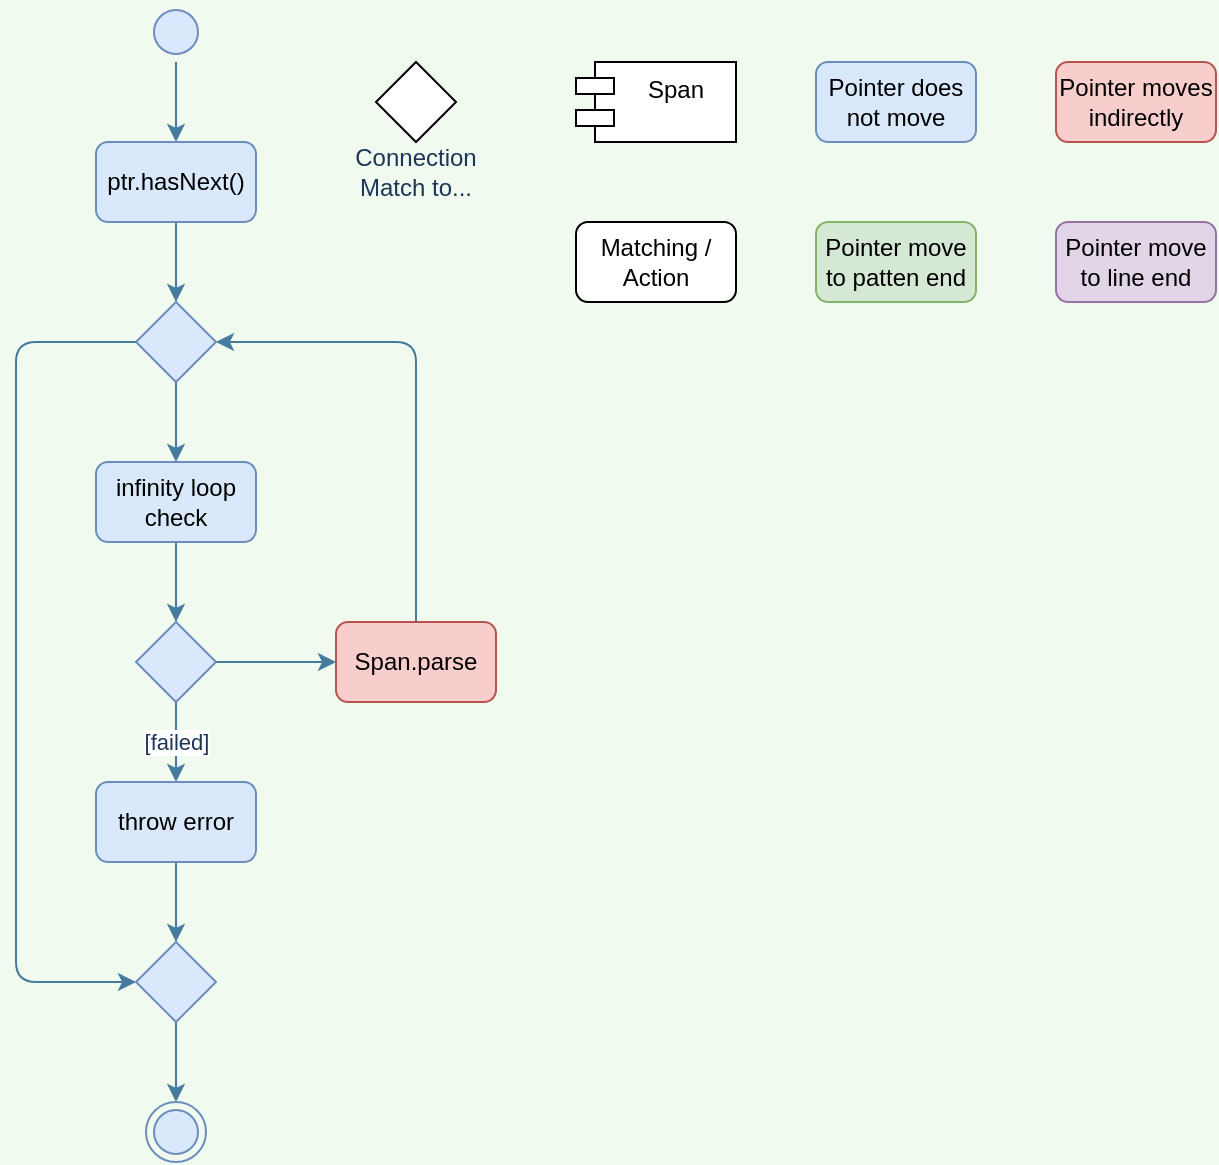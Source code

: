 <mxfile version="16.5.1" type="device" pages="5"><diagram id="2AC-zJXBYW3SKPbqxkfE" name="Parsing Doc"><mxGraphModel dx="782" dy="816" grid="1" gridSize="10" guides="1" tooltips="1" connect="1" arrows="1" fold="1" page="1" pageScale="1" pageWidth="850" pageHeight="1100" background="#F1FAEE" math="0" shadow="0"><root><mxCell id="0"/><mxCell id="1" parent="0"/><mxCell id="dW30HvfybYLcW9w5brBP-12" value="" style="ellipse;html=1;shape=endState;fillColor=#dae8fc;strokeColor=#6c8ebf;rounded=0;sketch=0;" parent="1" vertex="1"><mxGeometry x="105" y="600" width="30" height="30" as="geometry"/></mxCell><mxCell id="dW30HvfybYLcW9w5brBP-20" value="" style="edgeStyle=orthogonalEdgeStyle;curved=0;rounded=1;sketch=0;orthogonalLoop=1;jettySize=auto;html=1;fontColor=#1D3557;strokeColor=#457B9D;fillColor=#A8DADC;" parent="1" source="dW30HvfybYLcW9w5brBP-13" target="dW30HvfybYLcW9w5brBP-17" edge="1"><mxGeometry relative="1" as="geometry"/></mxCell><mxCell id="dW30HvfybYLcW9w5brBP-13" value="" style="ellipse;html=1;shape=startState;fillColor=#dae8fc;strokeColor=#6c8ebf;rounded=0;sketch=0;" parent="1" vertex="1"><mxGeometry x="105" y="50" width="30" height="30" as="geometry"/></mxCell><mxCell id="dW30HvfybYLcW9w5brBP-23" value="" style="edgeStyle=orthogonalEdgeStyle;curved=0;rounded=1;sketch=0;orthogonalLoop=1;jettySize=auto;html=1;fontColor=#1D3557;strokeColor=#457B9D;fillColor=#A8DADC;" parent="1" source="dW30HvfybYLcW9w5brBP-17" target="dW30HvfybYLcW9w5brBP-22" edge="1"><mxGeometry relative="1" as="geometry"/></mxCell><mxCell id="dW30HvfybYLcW9w5brBP-17" value="ptr.hasNext()" style="rounded=1;whiteSpace=wrap;html=1;sketch=0;strokeColor=#6c8ebf;fillColor=#dae8fc;" parent="1" vertex="1"><mxGeometry x="80" y="120" width="80" height="40" as="geometry"/></mxCell><mxCell id="dW30HvfybYLcW9w5brBP-28" value="" style="edgeStyle=orthogonalEdgeStyle;curved=0;rounded=1;sketch=0;orthogonalLoop=1;jettySize=auto;html=1;fontColor=#1D3557;strokeColor=#457B9D;fillColor=#A8DADC;" parent="1" source="dW30HvfybYLcW9w5brBP-21" target="dW30HvfybYLcW9w5brBP-26" edge="1"><mxGeometry relative="1" as="geometry"/></mxCell><mxCell id="dW30HvfybYLcW9w5brBP-21" value="infinity loop check" style="rounded=1;whiteSpace=wrap;html=1;sketch=0;strokeColor=#6c8ebf;fillColor=#dae8fc;" parent="1" vertex="1"><mxGeometry x="80" y="280" width="80" height="40" as="geometry"/></mxCell><mxCell id="dW30HvfybYLcW9w5brBP-24" value="" style="edgeStyle=orthogonalEdgeStyle;curved=0;rounded=1;sketch=0;orthogonalLoop=1;jettySize=auto;html=1;fontColor=#1D3557;strokeColor=#457B9D;fillColor=#A8DADC;" parent="1" source="dW30HvfybYLcW9w5brBP-22" target="dW30HvfybYLcW9w5brBP-21" edge="1"><mxGeometry relative="1" as="geometry"/></mxCell><mxCell id="dW30HvfybYLcW9w5brBP-22" value="" style="rhombus;whiteSpace=wrap;html=1;rounded=0;sketch=0;strokeColor=#6c8ebf;strokeWidth=1;fillColor=#dae8fc;" parent="1" vertex="1"><mxGeometry x="100" y="200" width="40" height="40" as="geometry"/></mxCell><mxCell id="dW30HvfybYLcW9w5brBP-25" value="" style="edgeStyle=orthogonalEdgeStyle;curved=0;rounded=1;sketch=0;orthogonalLoop=1;jettySize=auto;html=1;fontColor=#1D3557;strokeColor=#457B9D;fillColor=#A8DADC;exitX=0;exitY=0.5;exitDx=0;exitDy=0;entryX=0;entryY=0.5;entryDx=0;entryDy=0;" parent="1" source="dW30HvfybYLcW9w5brBP-22" target="dW30HvfybYLcW9w5brBP-30" edge="1"><mxGeometry relative="1" as="geometry"><mxPoint x="110.0" y="240" as="sourcePoint"/><mxPoint x="-10" y="300" as="targetPoint"/><Array as="points"><mxPoint x="40" y="220"/><mxPoint x="40" y="540"/></Array></mxGeometry></mxCell><mxCell id="dW30HvfybYLcW9w5brBP-29" value="[failed]" style="edgeStyle=orthogonalEdgeStyle;curved=0;rounded=1;sketch=0;orthogonalLoop=1;jettySize=auto;html=1;fontColor=#1D3557;strokeColor=#457B9D;fillColor=#A8DADC;" parent="1" source="dW30HvfybYLcW9w5brBP-26" target="dW30HvfybYLcW9w5brBP-27" edge="1"><mxGeometry relative="1" as="geometry"/></mxCell><mxCell id="dW30HvfybYLcW9w5brBP-35" value="" style="edgeStyle=orthogonalEdgeStyle;curved=0;rounded=1;sketch=0;orthogonalLoop=1;jettySize=auto;html=1;fontColor=#1D3557;strokeColor=#457B9D;fillColor=#A8DADC;" parent="1" source="dW30HvfybYLcW9w5brBP-26" target="dW30HvfybYLcW9w5brBP-34" edge="1"><mxGeometry relative="1" as="geometry"/></mxCell><mxCell id="dW30HvfybYLcW9w5brBP-26" value="" style="rhombus;whiteSpace=wrap;html=1;rounded=0;sketch=0;strokeColor=#6c8ebf;strokeWidth=1;fillColor=#dae8fc;" parent="1" vertex="1"><mxGeometry x="100" y="360" width="40" height="40" as="geometry"/></mxCell><mxCell id="dW30HvfybYLcW9w5brBP-31" value="" style="edgeStyle=orthogonalEdgeStyle;curved=0;rounded=1;sketch=0;orthogonalLoop=1;jettySize=auto;html=1;fontColor=#1D3557;strokeColor=#457B9D;fillColor=#A8DADC;" parent="1" source="dW30HvfybYLcW9w5brBP-27" target="dW30HvfybYLcW9w5brBP-30" edge="1"><mxGeometry relative="1" as="geometry"/></mxCell><mxCell id="dW30HvfybYLcW9w5brBP-27" value="throw error" style="rounded=1;whiteSpace=wrap;html=1;sketch=0;strokeColor=#6c8ebf;fillColor=#dae8fc;" parent="1" vertex="1"><mxGeometry x="80" y="440" width="80" height="40" as="geometry"/></mxCell><mxCell id="dW30HvfybYLcW9w5brBP-32" value="" style="edgeStyle=orthogonalEdgeStyle;curved=0;rounded=1;sketch=0;orthogonalLoop=1;jettySize=auto;html=1;fontColor=#1D3557;strokeColor=#457B9D;fillColor=#A8DADC;" parent="1" source="dW30HvfybYLcW9w5brBP-30" target="dW30HvfybYLcW9w5brBP-12" edge="1"><mxGeometry relative="1" as="geometry"/></mxCell><mxCell id="dW30HvfybYLcW9w5brBP-30" value="" style="rhombus;whiteSpace=wrap;html=1;rounded=0;sketch=0;strokeColor=#6c8ebf;strokeWidth=1;fillColor=#dae8fc;" parent="1" vertex="1"><mxGeometry x="100" y="520" width="40" height="40" as="geometry"/></mxCell><mxCell id="dW30HvfybYLcW9w5brBP-36" style="edgeStyle=orthogonalEdgeStyle;curved=0;rounded=1;sketch=0;orthogonalLoop=1;jettySize=auto;html=1;entryX=1;entryY=0.5;entryDx=0;entryDy=0;fontColor=#1D3557;strokeColor=#457B9D;fillColor=#A8DADC;exitX=0.5;exitY=0;exitDx=0;exitDy=0;" parent="1" source="dW30HvfybYLcW9w5brBP-34" target="dW30HvfybYLcW9w5brBP-22" edge="1"><mxGeometry relative="1" as="geometry"/></mxCell><mxCell id="dW30HvfybYLcW9w5brBP-34" value="Span.parse" style="rounded=1;whiteSpace=wrap;html=1;sketch=0;strokeColor=#b85450;fillColor=#f8cecc;" parent="1" vertex="1"><mxGeometry x="200" y="360" width="80" height="40" as="geometry"/></mxCell><mxCell id="Irbgyq1YaJlAWCCpb28W-1" value="Span" style="shape=module;align=left;spacingLeft=20;align=center;verticalAlign=top;rounded=0;sketch=0;jettyWidth=19;jettyHeight=8;" parent="1" vertex="1"><mxGeometry x="320" y="80" width="80" height="40" as="geometry"/></mxCell><mxCell id="wfLxlLkBfu8wrHw52BuE-1" value="Matching /&lt;br&gt;Action" style="rounded=1;whiteSpace=wrap;html=1;sketch=0;" parent="1" vertex="1"><mxGeometry x="320" y="160" width="80" height="40" as="geometry"/></mxCell><mxCell id="QzeFrZSKPM5fNwjlh7un-1" value="Pointer moves indirectly" style="rounded=1;whiteSpace=wrap;html=1;sketch=0;strokeColor=#b85450;fillColor=#f8cecc;" parent="1" vertex="1"><mxGeometry x="560" y="80" width="80" height="40" as="geometry"/></mxCell><mxCell id="T1x2xVM-UYr1d0_o0hPY-1" value="Pointer does not move" style="rounded=1;whiteSpace=wrap;html=1;sketch=0;strokeColor=#6c8ebf;fillColor=#dae8fc;" parent="1" vertex="1"><mxGeometry x="440" y="80" width="80" height="40" as="geometry"/></mxCell><mxCell id="RtZNUquSDroPU2OXCljY-1" value="Pointer move to line end" style="rounded=1;whiteSpace=wrap;html=1;sketch=0;strokeColor=#9673a6;fillColor=#e1d5e7;" parent="1" vertex="1"><mxGeometry x="560" y="160" width="80" height="40" as="geometry"/></mxCell><mxCell id="RtZNUquSDroPU2OXCljY-2" value="Pointer move to patten end" style="rounded=1;whiteSpace=wrap;html=1;sketch=0;strokeColor=#82b366;fillColor=#d5e8d4;" parent="1" vertex="1"><mxGeometry x="440" y="160" width="80" height="40" as="geometry"/></mxCell><mxCell id="W20k_K6p309ZlgHtCwpv-1" value="" style="rhombus;whiteSpace=wrap;html=1;rounded=0;sketch=0;strokeWidth=1;" parent="1" vertex="1"><mxGeometry x="220" y="80" width="40" height="40" as="geometry"/></mxCell><mxCell id="W20k_K6p309ZlgHtCwpv-2" value="Connection&lt;br&gt;Match to..." style="text;html=1;strokeColor=none;fillColor=none;align=center;verticalAlign=middle;whiteSpace=wrap;rounded=0;sketch=0;fontColor=#1D3557;" parent="1" vertex="1"><mxGeometry x="210" y="120" width="60" height="30" as="geometry"/></mxCell></root></mxGraphModel></diagram><diagram id="IKbSdVFix6ueAQbZ7h4J" name="Section"><mxGraphModel dx="652" dy="680" grid="1" gridSize="10" guides="1" tooltips="1" connect="1" arrows="1" fold="1" page="1" pageScale="1" pageWidth="850" pageHeight="1100" background="#F1FAEE" math="0" shadow="0"><root><mxCell id="mVqijxElRPC31pAtqZUh-0"/><mxCell id="mVqijxElRPC31pAtqZUh-1" parent="mVqijxElRPC31pAtqZUh-0"/><mxCell id="Fk9GuBJi8pG162Y20yZq-7" value="Section" style="swimlane;horizontal=0;rounded=0;sketch=0;strokeColor=#b85450;fillColor=#f8cecc;startSize=20;" parent="mVqijxElRPC31pAtqZUh-1" vertex="1"><mxGeometry x="40" y="20" width="560" height="360" as="geometry"/></mxCell><mxCell id="Fk9GuBJi8pG162Y20yZq-19" style="edgeStyle=orthogonalEdgeStyle;curved=0;rounded=1;sketch=0;orthogonalLoop=1;jettySize=auto;html=1;fontColor=#1D3557;strokeColor=#b85450;fillColor=#f8cecc;" parent="Fk9GuBJi8pG162Y20yZq-7" source="Fk9GuBJi8pG162Y20yZq-12" target="xuglPzFZynTIUWxfjkGw-4" edge="1"><mxGeometry relative="1" as="geometry"><mxPoint x="135" y="190" as="targetPoint"/></mxGeometry></mxCell><mxCell id="Fk9GuBJi8pG162Y20yZq-12" value="=" style="rhombus;whiteSpace=wrap;html=1;rounded=0;sketch=0;strokeColor=#d79b00;fillColor=#ffe6cc;" parent="Fk9GuBJi8pG162Y20yZq-7" vertex="1"><mxGeometry x="115" y="40" width="40" height="40" as="geometry"/></mxCell><mxCell id="Fk9GuBJi8pG162Y20yZq-67" value="" style="edgeStyle=orthogonalEdgeStyle;curved=0;rounded=1;sketch=0;orthogonalLoop=1;jettySize=auto;html=1;fontColor=#1D3557;strokeColor=#457B9D;fillColor=#A8DADC;" parent="Fk9GuBJi8pG162Y20yZq-7" source="Fk9GuBJi8pG162Y20yZq-61" target="Fk9GuBJi8pG162Y20yZq-66" edge="1"><mxGeometry relative="1" as="geometry"/></mxCell><mxCell id="Fk9GuBJi8pG162Y20yZq-61" value="Section.level &amp;lt;=&amp;gt;&lt;br&gt;Heading.level" style="rounded=1;whiteSpace=wrap;html=1;sketch=0;strokeColor=#6c8ebf;fillColor=#dae8fc;" parent="Fk9GuBJi8pG162Y20yZq-7" vertex="1"><mxGeometry x="95" y="200" width="80" height="40" as="geometry"/></mxCell><mxCell id="Fk9GuBJi8pG162Y20yZq-79" value="=" style="edgeStyle=orthogonalEdgeStyle;curved=0;rounded=1;sketch=0;orthogonalLoop=1;jettySize=auto;html=1;fontColor=#1D3557;strokeColor=#457B9D;fillColor=#A8DADC;" parent="Fk9GuBJi8pG162Y20yZq-7" source="Fk9GuBJi8pG162Y20yZq-66" target="xuglPzFZynTIUWxfjkGw-4" edge="1"><mxGeometry relative="1" as="geometry"><mxPoint x="185" y="220" as="targetPoint"/></mxGeometry></mxCell><mxCell id="xuglPzFZynTIUWxfjkGw-123" value="&amp;lt;" style="edgeStyle=orthogonalEdgeStyle;curved=0;rounded=1;sketch=0;orthogonalLoop=1;jettySize=auto;html=1;fontColor=#1D3557;strokeColor=#457B9D;fillColor=#A8DADC;exitX=0.5;exitY=1;exitDx=0;exitDy=0;" parent="Fk9GuBJi8pG162Y20yZq-7" source="Fk9GuBJi8pG162Y20yZq-66" target="xuglPzFZynTIUWxfjkGw-121" edge="1"><mxGeometry relative="1" as="geometry"/></mxCell><mxCell id="Fk9GuBJi8pG162Y20yZq-66" value="" style="rhombus;whiteSpace=wrap;html=1;rounded=0;sketch=0;strokeColor=#6c8ebf;fillColor=#dae8fc;" parent="Fk9GuBJi8pG162Y20yZq-7" vertex="1"><mxGeometry x="195" y="200" width="40" height="40" as="geometry"/></mxCell><mxCell id="Fk9GuBJi8pG162Y20yZq-81" value="Heading" style="shape=module;align=left;spacingLeft=20;align=center;verticalAlign=top;rounded=0;sketch=0;strokeColor=#9673a6;fillColor=#e1d5e7;jettyWidth=19;jettyHeight=8;" parent="Fk9GuBJi8pG162Y20yZq-7" vertex="1"><mxGeometry x="95" y="120" width="80" height="40" as="geometry"/></mxCell><mxCell id="Fk9GuBJi8pG162Y20yZq-21" style="edgeStyle=orthogonalEdgeStyle;curved=0;rounded=1;sketch=0;orthogonalLoop=1;jettySize=auto;html=1;fontColor=#1D3557;strokeColor=#82b366;fillColor=#d5e8d4;" parent="Fk9GuBJi8pG162Y20yZq-7" source="Fk9GuBJi8pG162Y20yZq-12" target="Fk9GuBJi8pG162Y20yZq-81" edge="1"><mxGeometry relative="1" as="geometry"><mxPoint x="345" y="80" as="targetPoint"/></mxGeometry></mxCell><mxCell id="Fk9GuBJi8pG162Y20yZq-62" value="" style="edgeStyle=orthogonalEdgeStyle;curved=0;rounded=1;sketch=0;orthogonalLoop=1;jettySize=auto;html=1;fontColor=#1D3557;strokeColor=#457B9D;fillColor=#A8DADC;" parent="Fk9GuBJi8pG162Y20yZq-7" source="Fk9GuBJi8pG162Y20yZq-81" target="Fk9GuBJi8pG162Y20yZq-61" edge="1"><mxGeometry relative="1" as="geometry"/></mxCell><mxCell id="xuglPzFZynTIUWxfjkGw-112" value="" style="edgeStyle=orthogonalEdgeStyle;curved=0;rounded=1;sketch=0;orthogonalLoop=1;jettySize=auto;html=1;fontColor=#1D3557;strokeColor=#457B9D;fillColor=#A8DADC;" parent="Fk9GuBJi8pG162Y20yZq-7" source="xuglPzFZynTIUWxfjkGw-4" target="xuglPzFZynTIUWxfjkGw-111" edge="1"><mxGeometry relative="1" as="geometry"/></mxCell><mxCell id="xuglPzFZynTIUWxfjkGw-4" value="" style="rhombus;whiteSpace=wrap;html=1;rounded=0;sketch=0;strokeColor=#6c8ebf;fillColor=#dae8fc;" parent="Fk9GuBJi8pG162Y20yZq-7" vertex="1"><mxGeometry x="195" y="40" width="40" height="40" as="geometry"/></mxCell><mxCell id="7Kuy1ulP2-d7hbVEEzLN-1" value="" style="ellipse;html=1;shape=startState;fillColor=#dae8fc;strokeColor=#6c8ebf;rounded=0;sketch=0;" parent="Fk9GuBJi8pG162Y20yZq-7" vertex="1"><mxGeometry x="40" y="45" width="30" height="30" as="geometry"/></mxCell><mxCell id="Fk9GuBJi8pG162Y20yZq-72" value="" style="edgeStyle=orthogonalEdgeStyle;curved=0;rounded=1;sketch=0;orthogonalLoop=1;jettySize=auto;html=1;fontColor=#1D3557;strokeColor=#457B9D;fillColor=#A8DADC;" parent="Fk9GuBJi8pG162Y20yZq-7" source="7Kuy1ulP2-d7hbVEEzLN-1" target="Fk9GuBJi8pG162Y20yZq-12" edge="1"><mxGeometry relative="1" as="geometry"><mxPoint x="55" y="80" as="sourcePoint"/><mxPoint x="95" y="60" as="targetPoint"/></mxGeometry></mxCell><mxCell id="xuglPzFZynTIUWxfjkGw-114" value="" style="edgeStyle=orthogonalEdgeStyle;curved=0;rounded=1;sketch=0;orthogonalLoop=1;jettySize=auto;html=1;fontColor=#1D3557;strokeColor=#82b366;fillColor=#d5e8d4;" parent="Fk9GuBJi8pG162Y20yZq-7" source="xuglPzFZynTIUWxfjkGw-111" target="xuglPzFZynTIUWxfjkGw-113" edge="1"><mxGeometry relative="1" as="geometry"/></mxCell><mxCell id="xuglPzFZynTIUWxfjkGw-124" style="edgeStyle=orthogonalEdgeStyle;curved=0;rounded=1;sketch=0;orthogonalLoop=1;jettySize=auto;html=1;fontColor=#1D3557;strokeColor=#b85450;fillColor=#f8cecc;" parent="Fk9GuBJi8pG162Y20yZq-7" source="xuglPzFZynTIUWxfjkGw-111" target="xuglPzFZynTIUWxfjkGw-65" edge="1"><mxGeometry relative="1" as="geometry"><mxPoint x="400" y="60" as="targetPoint"/></mxGeometry></mxCell><mxCell id="xuglPzFZynTIUWxfjkGw-111" value="=" style="rhombus;whiteSpace=wrap;html=1;rounded=0;sketch=0;strokeColor=#d79b00;fillColor=#ffe6cc;" parent="Fk9GuBJi8pG162Y20yZq-7" vertex="1"><mxGeometry x="315" y="40" width="40" height="40" as="geometry"/></mxCell><mxCell id="xuglPzFZynTIUWxfjkGw-116" value="" style="edgeStyle=orthogonalEdgeStyle;curved=0;rounded=1;sketch=0;orthogonalLoop=1;jettySize=auto;html=1;fontColor=#1D3557;strokeColor=#457B9D;fillColor=#A8DADC;" parent="Fk9GuBJi8pG162Y20yZq-7" source="xuglPzFZynTIUWxfjkGw-113" target="xuglPzFZynTIUWxfjkGw-115" edge="1"><mxGeometry relative="1" as="geometry"/></mxCell><mxCell id="xuglPzFZynTIUWxfjkGw-113" value="Heading" style="shape=module;align=left;spacingLeft=20;align=center;verticalAlign=top;rounded=0;sketch=0;strokeColor=#9673a6;fillColor=#e1d5e7;jettyWidth=19;jettyHeight=8;" parent="Fk9GuBJi8pG162Y20yZq-7" vertex="1"><mxGeometry x="295" y="120" width="80" height="40" as="geometry"/></mxCell><mxCell id="xuglPzFZynTIUWxfjkGw-118" value="" style="edgeStyle=orthogonalEdgeStyle;curved=0;rounded=1;sketch=0;orthogonalLoop=1;jettySize=auto;html=1;fontColor=#1D3557;strokeColor=#457B9D;fillColor=#A8DADC;" parent="Fk9GuBJi8pG162Y20yZq-7" source="xuglPzFZynTIUWxfjkGw-115" target="xuglPzFZynTIUWxfjkGw-117" edge="1"><mxGeometry relative="1" as="geometry"/></mxCell><mxCell id="xuglPzFZynTIUWxfjkGw-115" value="Section.level &amp;gt;&lt;br&gt;Heading.level" style="rounded=1;whiteSpace=wrap;html=1;sketch=0;strokeColor=#6c8ebf;fillColor=#dae8fc;" parent="Fk9GuBJi8pG162Y20yZq-7" vertex="1"><mxGeometry x="295" y="200" width="80" height="40" as="geometry"/></mxCell><mxCell id="xuglPzFZynTIUWxfjkGw-131" value="" style="edgeStyle=orthogonalEdgeStyle;curved=0;rounded=1;sketch=0;orthogonalLoop=1;jettySize=auto;html=1;fontColor=#1D3557;strokeColor=#b85450;fillColor=#f8cecc;" parent="Fk9GuBJi8pG162Y20yZq-7" source="xuglPzFZynTIUWxfjkGw-117" target="xuglPzFZynTIUWxfjkGw-129" edge="1"><mxGeometry relative="1" as="geometry"/></mxCell><mxCell id="xuglPzFZynTIUWxfjkGw-117" value="" style="rhombus;whiteSpace=wrap;html=1;rounded=0;sketch=0;strokeColor=#6c8ebf;fillColor=#dae8fc;" parent="Fk9GuBJi8pG162Y20yZq-7" vertex="1"><mxGeometry x="385" y="280" width="40" height="40" as="geometry"/></mxCell><mxCell id="xuglPzFZynTIUWxfjkGw-121" value="" style="ellipse;html=1;shape=endState;fillColor=#dae8fc;strokeColor=#6c8ebf;rounded=0;sketch=0;" parent="Fk9GuBJi8pG162Y20yZq-7" vertex="1"><mxGeometry x="200" y="280" width="30" height="30" as="geometry"/></mxCell><mxCell id="Fk9GuBJi8pG162Y20yZq-83" value="Section w/&#10;level + 1" style="shape=module;align=left;spacingLeft=20;align=center;verticalAlign=top;rounded=0;sketch=0;strokeColor=#b85450;fillColor=#f8cecc;jettyWidth=19;jettyHeight=8;" parent="Fk9GuBJi8pG162Y20yZq-7" vertex="1"><mxGeometry x="275" y="280" width="80" height="40" as="geometry"/></mxCell><mxCell id="Fk9GuBJi8pG162Y20yZq-77" value="&amp;gt;" style="edgeStyle=orthogonalEdgeStyle;curved=0;rounded=1;sketch=0;orthogonalLoop=1;jettySize=auto;html=1;fontColor=#1D3557;strokeColor=#457B9D;fillColor=#A8DADC;exitX=1;exitY=0.5;exitDx=0;exitDy=0;entryX=0;entryY=0;entryDx=0;entryDy=12;entryPerimeter=0;" parent="Fk9GuBJi8pG162Y20yZq-7" source="Fk9GuBJi8pG162Y20yZq-66" target="Fk9GuBJi8pG162Y20yZq-83" edge="1"><mxGeometry relative="1" as="geometry"><mxPoint x="295" y="220" as="targetPoint"/></mxGeometry></mxCell><mxCell id="xuglPzFZynTIUWxfjkGw-120" value="" style="edgeStyle=orthogonalEdgeStyle;curved=0;rounded=1;sketch=0;orthogonalLoop=1;jettySize=auto;html=1;fontColor=#1D3557;strokeColor=#82b366;fillColor=#d5e8d4;" parent="Fk9GuBJi8pG162Y20yZq-7" source="xuglPzFZynTIUWxfjkGw-117" target="Fk9GuBJi8pG162Y20yZq-83" edge="1"><mxGeometry relative="1" as="geometry"><mxPoint x="375.0" y="460" as="targetPoint"/></mxGeometry></mxCell><mxCell id="xuglPzFZynTIUWxfjkGw-129" value="" style="ellipse;html=1;shape=endState;fillColor=#dae8fc;strokeColor=#6c8ebf;rounded=0;sketch=0;" parent="Fk9GuBJi8pG162Y20yZq-7" vertex="1"><mxGeometry x="455" y="285" width="30" height="30" as="geometry"/></mxCell><mxCell id="xuglPzFZynTIUWxfjkGw-65" value="Content&#10;(paragraph)" style="shape=module;align=left;spacingLeft=20;align=center;verticalAlign=top;rounded=0;sketch=0;strokeColor=#b85450;fillColor=#f8cecc;jettyWidth=19;jettyHeight=8;" parent="Fk9GuBJi8pG162Y20yZq-7" vertex="1"><mxGeometry x="395" y="40" width="80" height="40" as="geometry"/></mxCell><mxCell id="hOtEoWHgZtQ_tSCe3b7d-16" value="" style="edgeStyle=orthogonalEdgeStyle;curved=0;rounded=1;sketch=0;orthogonalLoop=1;jettySize=auto;html=1;fontColor=#1D3557;strokeColor=#457B9D;fillColor=#A8DADC;" parent="Fk9GuBJi8pG162Y20yZq-7" source="xuglPzFZynTIUWxfjkGw-65" target="xuglPzFZynTIUWxfjkGw-140" edge="1"><mxGeometry relative="1" as="geometry"/></mxCell><mxCell id="xuglPzFZynTIUWxfjkGw-140" value="" style="rhombus;whiteSpace=wrap;html=1;rounded=0;sketch=0;strokeColor=#6c8ebf;fillColor=#dae8fc;" parent="Fk9GuBJi8pG162Y20yZq-7" vertex="1"><mxGeometry x="475" y="200" width="40" height="40" as="geometry"/></mxCell><mxCell id="xuglPzFZynTIUWxfjkGw-144" value="" style="edgeStyle=orthogonalEdgeStyle;curved=0;rounded=1;sketch=0;orthogonalLoop=1;jettySize=auto;html=1;fontColor=#1D3557;strokeColor=#457B9D;fillColor=#A8DADC;exitX=1;exitY=0.5;exitDx=0;exitDy=0;entryX=0.5;entryY=0;entryDx=0;entryDy=0;" parent="Fk9GuBJi8pG162Y20yZq-7" source="xuglPzFZynTIUWxfjkGw-140" target="xuglPzFZynTIUWxfjkGw-111" edge="1"><mxGeometry relative="1" as="geometry"><mxPoint x="565" y="220" as="targetPoint"/></mxGeometry></mxCell><mxCell id="xuglPzFZynTIUWxfjkGw-138" value="" style="edgeStyle=orthogonalEdgeStyle;curved=0;rounded=1;sketch=0;orthogonalLoop=1;jettySize=auto;html=1;fontColor=#1D3557;strokeColor=#457B9D;fillColor=#A8DADC;exitX=0.5;exitY=1;exitDx=0;exitDy=0;" parent="Fk9GuBJi8pG162Y20yZq-7" source="Fk9GuBJi8pG162Y20yZq-83" target="xuglPzFZynTIUWxfjkGw-140" edge="1"><mxGeometry relative="1" as="geometry"><mxPoint x="335" y="430" as="targetPoint"/></mxGeometry></mxCell><mxCell id="xuglPzFZynTIUWxfjkGw-60" value="Scene" style="swimlane;horizontal=0;rounded=0;sketch=0;strokeColor=#b85450;fillColor=#f8cecc;startSize=20;" parent="mVqijxElRPC31pAtqZUh-1" vertex="1"><mxGeometry x="40" y="400" width="580" height="340" as="geometry"/></mxCell><mxCell id="xuglPzFZynTIUWxfjkGw-67" value="" style="edgeStyle=orthogonalEdgeStyle;curved=0;rounded=1;sketch=0;orthogonalLoop=1;jettySize=auto;html=1;fontColor=#1D3557;strokeColor=#457B9D;fillColor=#A8DADC;" parent="xuglPzFZynTIUWxfjkGw-60" source="xuglPzFZynTIUWxfjkGw-63" target="xuglPzFZynTIUWxfjkGw-66" edge="1"><mxGeometry relative="1" as="geometry"/></mxCell><mxCell id="xuglPzFZynTIUWxfjkGw-63" value="Outline" style="shape=module;align=left;spacingLeft=20;align=center;verticalAlign=top;rounded=0;sketch=0;strokeColor=#9673a6;fillColor=#e1d5e7;jettyWidth=19;jettyHeight=8;" parent="xuglPzFZynTIUWxfjkGw-60" vertex="1"><mxGeometry x="240" y="20" width="80" height="40" as="geometry"/></mxCell><mxCell id="xuglPzFZynTIUWxfjkGw-69" value="" style="edgeStyle=orthogonalEdgeStyle;curved=0;rounded=1;sketch=0;orthogonalLoop=1;jettySize=auto;html=1;fontColor=#1D3557;strokeColor=#457B9D;fillColor=#A8DADC;" parent="xuglPzFZynTIUWxfjkGw-60" source="xuglPzFZynTIUWxfjkGw-66" target="xuglPzFZynTIUWxfjkGw-68" edge="1"><mxGeometry relative="1" as="geometry"/></mxCell><mxCell id="xuglPzFZynTIUWxfjkGw-66" value="Scene.level &amp;lt;=&amp;gt;&lt;br&gt;Outline.level" style="rounded=1;whiteSpace=wrap;html=1;sketch=0;strokeColor=#6c8ebf;fillColor=#dae8fc;" parent="xuglPzFZynTIUWxfjkGw-60" vertex="1"><mxGeometry x="100" y="20" width="80" height="40" as="geometry"/></mxCell><mxCell id="xuglPzFZynTIUWxfjkGw-71" value="&amp;lt;" style="edgeStyle=orthogonalEdgeStyle;curved=0;rounded=1;sketch=0;orthogonalLoop=1;jettySize=auto;html=1;fontColor=#1D3557;strokeColor=#457B9D;fillColor=#A8DADC;" parent="xuglPzFZynTIUWxfjkGw-60" source="xuglPzFZynTIUWxfjkGw-68" target="xuglPzFZynTIUWxfjkGw-70" edge="1"><mxGeometry relative="1" as="geometry"/></mxCell><mxCell id="xuglPzFZynTIUWxfjkGw-73" value="&amp;gt;" style="edgeStyle=orthogonalEdgeStyle;curved=0;rounded=1;sketch=0;orthogonalLoop=1;jettySize=auto;html=1;fontColor=#1D3557;strokeColor=#457B9D;fillColor=#A8DADC;" parent="xuglPzFZynTIUWxfjkGw-60" source="xuglPzFZynTIUWxfjkGw-68" target="xuglPzFZynTIUWxfjkGw-72" edge="1"><mxGeometry relative="1" as="geometry"><mxPoint x="510" y="50" as="targetPoint"/></mxGeometry></mxCell><mxCell id="xuglPzFZynTIUWxfjkGw-75" value="=" style="edgeStyle=orthogonalEdgeStyle;curved=0;rounded=1;sketch=0;orthogonalLoop=1;jettySize=auto;html=1;fontColor=#1D3557;strokeColor=#457B9D;fillColor=#A8DADC;" parent="xuglPzFZynTIUWxfjkGw-60" source="xuglPzFZynTIUWxfjkGw-68" target="xuglPzFZynTIUWxfjkGw-76" edge="1"><mxGeometry relative="1" as="geometry"><mxPoint x="430.0" y="30.0" as="targetPoint"/></mxGeometry></mxCell><mxCell id="xuglPzFZynTIUWxfjkGw-68" value="" style="rhombus;whiteSpace=wrap;html=1;rounded=0;sketch=0;strokeColor=#6c8ebf;fillColor=#dae8fc;" parent="xuglPzFZynTIUWxfjkGw-60" vertex="1"><mxGeometry x="120" y="100" width="40" height="40" as="geometry"/></mxCell><mxCell id="xuglPzFZynTIUWxfjkGw-70" value="" style="ellipse;html=1;shape=endState;fillColor=#dae8fc;strokeColor=#6c8ebf;rounded=0;sketch=0;" parent="xuglPzFZynTIUWxfjkGw-60" vertex="1"><mxGeometry x="50" y="105" width="30" height="30" as="geometry"/></mxCell><mxCell id="xuglPzFZynTIUWxfjkGw-155" style="edgeStyle=orthogonalEdgeStyle;curved=0;rounded=1;sketch=0;orthogonalLoop=1;jettySize=auto;html=1;entryX=0.5;entryY=1;entryDx=0;entryDy=0;fontColor=#1D3557;strokeColor=#457B9D;fillColor=#A8DADC;exitX=0.5;exitY=1;exitDx=0;exitDy=0;" parent="xuglPzFZynTIUWxfjkGw-60" source="xuglPzFZynTIUWxfjkGw-72" target="xuglPzFZynTIUWxfjkGw-101" edge="1"><mxGeometry relative="1" as="geometry"/></mxCell><mxCell id="xuglPzFZynTIUWxfjkGw-72" value="Scene w/ &#10;level + 1" style="shape=module;align=left;spacingLeft=20;align=center;verticalAlign=top;rounded=0;sketch=0;strokeColor=#b85450;fillColor=#f8cecc;jettyWidth=19;jettyHeight=8;" parent="xuglPzFZynTIUWxfjkGw-60" vertex="1"><mxGeometry x="100" y="180" width="80" height="40" as="geometry"/></mxCell><mxCell id="xuglPzFZynTIUWxfjkGw-79" style="edgeStyle=orthogonalEdgeStyle;curved=0;rounded=1;sketch=0;orthogonalLoop=1;jettySize=auto;html=1;fontColor=#1D3557;strokeColor=#82b366;fillColor=#d5e8d4;" parent="xuglPzFZynTIUWxfjkGw-60" source="xuglPzFZynTIUWxfjkGw-76" target="xuglPzFZynTIUWxfjkGw-78" edge="1"><mxGeometry relative="1" as="geometry"/></mxCell><mxCell id="xuglPzFZynTIUWxfjkGw-81" value="" style="edgeStyle=orthogonalEdgeStyle;curved=0;rounded=1;sketch=0;orthogonalLoop=1;jettySize=auto;html=1;fontColor=#1D3557;strokeColor=#b85450;fillColor=#f8cecc;" parent="xuglPzFZynTIUWxfjkGw-60" source="xuglPzFZynTIUWxfjkGw-76" target="xuglPzFZynTIUWxfjkGw-80" edge="1"><mxGeometry relative="1" as="geometry"/></mxCell><mxCell id="xuglPzFZynTIUWxfjkGw-76" value="=" style="rhombus;whiteSpace=wrap;html=1;rounded=0;sketch=0;strokeColor=#d79b00;fillColor=#ffe6cc;" parent="xuglPzFZynTIUWxfjkGw-60" vertex="1"><mxGeometry x="220" y="100" width="40" height="40" as="geometry"/></mxCell><mxCell id="xuglPzFZynTIUWxfjkGw-78" value="" style="ellipse;html=1;shape=endState;fillColor=#dae8fc;strokeColor=#6c8ebf;rounded=0;sketch=0;" parent="xuglPzFZynTIUWxfjkGw-60" vertex="1"><mxGeometry x="225" y="185" width="30" height="30" as="geometry"/></mxCell><mxCell id="xuglPzFZynTIUWxfjkGw-85" value="" style="edgeStyle=orthogonalEdgeStyle;curved=0;rounded=1;sketch=0;orthogonalLoop=1;jettySize=auto;html=1;fontColor=#1D3557;strokeColor=#82b366;fillColor=#d5e8d4;" parent="xuglPzFZynTIUWxfjkGw-60" source="xuglPzFZynTIUWxfjkGw-80" target="xuglPzFZynTIUWxfjkGw-82" edge="1"><mxGeometry relative="1" as="geometry"/></mxCell><mxCell id="xuglPzFZynTIUWxfjkGw-95" style="edgeStyle=orthogonalEdgeStyle;curved=0;rounded=1;sketch=0;orthogonalLoop=1;jettySize=auto;html=1;fontColor=#1D3557;strokeColor=#b85450;fillColor=#f8cecc;" parent="xuglPzFZynTIUWxfjkGw-60" source="xuglPzFZynTIUWxfjkGw-80" target="xuglPzFZynTIUWxfjkGw-94" edge="1"><mxGeometry relative="1" as="geometry"/></mxCell><mxCell id="xuglPzFZynTIUWxfjkGw-80" value="!=" style="rhombus;whiteSpace=wrap;html=1;rounded=0;sketch=0;strokeColor=#d79b00;fillColor=#ffe6cc;" parent="xuglPzFZynTIUWxfjkGw-60" vertex="1"><mxGeometry x="300" y="100" width="40" height="40" as="geometry"/></mxCell><mxCell id="xuglPzFZynTIUWxfjkGw-87" value="" style="edgeStyle=orthogonalEdgeStyle;curved=0;rounded=1;sketch=0;orthogonalLoop=1;jettySize=auto;html=1;fontColor=#1D3557;strokeColor=#457B9D;fillColor=#A8DADC;" parent="xuglPzFZynTIUWxfjkGw-60" source="xuglPzFZynTIUWxfjkGw-82" target="xuglPzFZynTIUWxfjkGw-86" edge="1"><mxGeometry relative="1" as="geometry"/></mxCell><mxCell id="xuglPzFZynTIUWxfjkGw-82" value="Outline" style="shape=module;align=left;spacingLeft=20;align=center;verticalAlign=top;rounded=0;sketch=0;strokeColor=#9673a6;fillColor=#e1d5e7;jettyWidth=19;jettyHeight=8;" parent="xuglPzFZynTIUWxfjkGw-60" vertex="1"><mxGeometry x="280" y="180" width="80" height="40" as="geometry"/></mxCell><mxCell id="xuglPzFZynTIUWxfjkGw-61" value="" style="ellipse;html=1;shape=startState;fillColor=#dae8fc;strokeColor=#6c8ebf;rounded=0;sketch=0;" parent="xuglPzFZynTIUWxfjkGw-60" vertex="1"><mxGeometry x="360" y="25" width="30" height="30" as="geometry"/></mxCell><mxCell id="xuglPzFZynTIUWxfjkGw-64" value="" style="edgeStyle=orthogonalEdgeStyle;curved=0;rounded=1;sketch=0;orthogonalLoop=1;jettySize=auto;html=1;fontColor=#1D3557;strokeColor=#457B9D;fillColor=#A8DADC;" parent="xuglPzFZynTIUWxfjkGw-60" source="xuglPzFZynTIUWxfjkGw-61" target="xuglPzFZynTIUWxfjkGw-63" edge="1"><mxGeometry relative="1" as="geometry"/></mxCell><mxCell id="xuglPzFZynTIUWxfjkGw-89" value="" style="edgeStyle=orthogonalEdgeStyle;curved=0;rounded=1;sketch=0;orthogonalLoop=1;jettySize=auto;html=1;fontColor=#1D3557;strokeColor=#457B9D;fillColor=#A8DADC;" parent="xuglPzFZynTIUWxfjkGw-60" source="xuglPzFZynTIUWxfjkGw-86" target="xuglPzFZynTIUWxfjkGw-88" edge="1"><mxGeometry relative="1" as="geometry"/></mxCell><mxCell id="xuglPzFZynTIUWxfjkGw-86" value="Scene.level &amp;gt;&lt;br&gt;Outline.level" style="rounded=1;whiteSpace=wrap;html=1;sketch=0;strokeColor=#6c8ebf;fillColor=#dae8fc;" parent="xuglPzFZynTIUWxfjkGw-60" vertex="1"><mxGeometry x="280" y="260" width="80" height="40" as="geometry"/></mxCell><mxCell id="xuglPzFZynTIUWxfjkGw-93" value="" style="edgeStyle=orthogonalEdgeStyle;curved=0;rounded=1;sketch=0;orthogonalLoop=1;jettySize=auto;html=1;fontColor=#1D3557;strokeColor=#82b366;fillColor=#d5e8d4;entryX=1;entryY=0.5;entryDx=0;entryDy=0;" parent="xuglPzFZynTIUWxfjkGw-60" source="xuglPzFZynTIUWxfjkGw-88" target="xuglPzFZynTIUWxfjkGw-72" edge="1"><mxGeometry relative="1" as="geometry"><mxPoint x="850" y="310" as="sourcePoint"/></mxGeometry></mxCell><mxCell id="xuglPzFZynTIUWxfjkGw-151" value="" style="edgeStyle=orthogonalEdgeStyle;curved=0;rounded=1;sketch=0;orthogonalLoop=1;jettySize=auto;html=1;fontColor=#1D3557;strokeColor=#b85450;fillColor=#f8cecc;" parent="xuglPzFZynTIUWxfjkGw-60" source="xuglPzFZynTIUWxfjkGw-88" target="xuglPzFZynTIUWxfjkGw-78" edge="1"><mxGeometry relative="1" as="geometry"/></mxCell><mxCell id="xuglPzFZynTIUWxfjkGw-88" value="" style="rhombus;whiteSpace=wrap;html=1;rounded=0;sketch=0;strokeColor=#6c8ebf;fillColor=#dae8fc;" parent="xuglPzFZynTIUWxfjkGw-60" vertex="1"><mxGeometry x="220" y="260" width="40" height="40" as="geometry"/></mxCell><mxCell id="xuglPzFZynTIUWxfjkGw-99" style="edgeStyle=orthogonalEdgeStyle;curved=0;rounded=1;sketch=0;orthogonalLoop=1;jettySize=auto;html=1;fontColor=#1D3557;strokeColor=#82b366;fillColor=#d5e8d4;" parent="xuglPzFZynTIUWxfjkGw-60" source="xuglPzFZynTIUWxfjkGw-94" target="xuglPzFZynTIUWxfjkGw-97" edge="1"><mxGeometry relative="1" as="geometry"/></mxCell><mxCell id="xuglPzFZynTIUWxfjkGw-94" value="!!" style="rhombus;whiteSpace=wrap;html=1;rounded=0;sketch=0;strokeColor=#d79b00;fillColor=#ffe6cc;" parent="xuglPzFZynTIUWxfjkGw-60" vertex="1"><mxGeometry x="390" y="100" width="40" height="40" as="geometry"/></mxCell><mxCell id="xuglPzFZynTIUWxfjkGw-97" value="Note" style="shape=module;align=left;spacingLeft=20;align=center;verticalAlign=top;rounded=0;sketch=0;strokeColor=#b85450;fillColor=#f8cecc;jettyWidth=19;jettyHeight=8;" parent="xuglPzFZynTIUWxfjkGw-60" vertex="1"><mxGeometry x="460" y="180" width="80" height="40" as="geometry"/></mxCell><mxCell id="xuglPzFZynTIUWxfjkGw-101" value="" style="rhombus;whiteSpace=wrap;html=1;rounded=0;sketch=0;strokeColor=#6c8ebf;fillColor=#dae8fc;" parent="xuglPzFZynTIUWxfjkGw-60" vertex="1"><mxGeometry x="390" y="260" width="40" height="40" as="geometry"/></mxCell><mxCell id="xuglPzFZynTIUWxfjkGw-198" value="Precondition&lt;br&gt;Text.begin(&quot;!=&quot;)" style="shape=note;whiteSpace=wrap;html=1;backgroundOutline=1;darkOpacity=0.05;rounded=0;sketch=0;strokeColor=#b85450;fillColor=#f8cecc;size=17;" parent="xuglPzFZynTIUWxfjkGw-60" vertex="1"><mxGeometry x="30" y="240" width="90" height="80" as="geometry"/></mxCell><mxCell id="xuglPzFZynTIUWxfjkGw-156" value="" style="rhombus;whiteSpace=wrap;html=1;rounded=0;sketch=0;strokeColor=#6c8ebf;fillColor=#dae8fc;" parent="xuglPzFZynTIUWxfjkGw-60" vertex="1"><mxGeometry x="480" y="260" width="40" height="40" as="geometry"/></mxCell><mxCell id="xuglPzFZynTIUWxfjkGw-157" value="" style="edgeStyle=orthogonalEdgeStyle;curved=0;rounded=1;sketch=0;orthogonalLoop=1;jettySize=auto;html=1;fontColor=#1D3557;strokeColor=#457B9D;fillColor=#A8DADC;" parent="xuglPzFZynTIUWxfjkGw-60" source="xuglPzFZynTIUWxfjkGw-101" target="xuglPzFZynTIUWxfjkGw-156" edge="1"><mxGeometry relative="1" as="geometry"/></mxCell><mxCell id="xuglPzFZynTIUWxfjkGw-158" value="" style="edgeStyle=orthogonalEdgeStyle;curved=0;rounded=1;sketch=0;orthogonalLoop=1;jettySize=auto;html=1;fontColor=#1D3557;strokeColor=#457B9D;fillColor=#A8DADC;" parent="xuglPzFZynTIUWxfjkGw-60" source="xuglPzFZynTIUWxfjkGw-97" target="xuglPzFZynTIUWxfjkGw-156" edge="1"><mxGeometry relative="1" as="geometry"/></mxCell><mxCell id="xuglPzFZynTIUWxfjkGw-159" style="edgeStyle=orthogonalEdgeStyle;curved=0;rounded=1;sketch=0;orthogonalLoop=1;jettySize=auto;html=1;fontColor=#1D3557;strokeColor=#457B9D;fillColor=#A8DADC;entryX=0.5;entryY=0;entryDx=0;entryDy=0;exitX=1;exitY=0.5;exitDx=0;exitDy=0;" parent="xuglPzFZynTIUWxfjkGw-60" source="xuglPzFZynTIUWxfjkGw-156" target="xuglPzFZynTIUWxfjkGw-76" edge="1"><mxGeometry relative="1" as="geometry"><mxPoint x="810" y="90" as="targetPoint"/><Array as="points"><mxPoint x="560" y="280"/><mxPoint x="560" y="80"/><mxPoint x="235" y="80"/><mxPoint x="235" y="100"/></Array></mxGeometry></mxCell><mxCell id="qXS5ZRBg1u28ufnjw338-1" value="" style="edgeStyle=orthogonalEdgeStyle;curved=0;rounded=1;sketch=0;orthogonalLoop=1;jettySize=auto;html=1;fontColor=#1D3557;strokeColor=#457B9D;fillColor=#A8DADC;" parent="xuglPzFZynTIUWxfjkGw-60" source="qXS5ZRBg1u28ufnjw338-0" target="xuglPzFZynTIUWxfjkGw-101" edge="1"><mxGeometry relative="1" as="geometry"/></mxCell><mxCell id="qXS5ZRBg1u28ufnjw338-0" value="Text&#10;(Normal)" style="shape=module;align=left;spacingLeft=20;align=center;verticalAlign=top;rounded=0;sketch=0;strokeColor=#82b366;fillColor=#d5e8d4;jettyWidth=19;jettyHeight=8;" parent="xuglPzFZynTIUWxfjkGw-60" vertex="1"><mxGeometry x="370" y="180" width="80" height="40" as="geometry"/></mxCell><mxCell id="xuglPzFZynTIUWxfjkGw-100" style="edgeStyle=orthogonalEdgeStyle;curved=0;rounded=1;sketch=0;orthogonalLoop=1;jettySize=auto;html=1;fontColor=#1D3557;strokeColor=#b85450;fillColor=#f8cecc;" parent="xuglPzFZynTIUWxfjkGw-60" source="xuglPzFZynTIUWxfjkGw-94" target="qXS5ZRBg1u28ufnjw338-0" edge="1"><mxGeometry relative="1" as="geometry"><mxPoint x="420" y="180" as="targetPoint"/></mxGeometry></mxCell><mxCell id="xuglPzFZynTIUWxfjkGw-160" value="Note" style="swimlane;horizontal=0;rounded=0;sketch=0;strokeColor=#b85450;fillColor=#f8cecc;" parent="mVqijxElRPC31pAtqZUh-1" vertex="1"><mxGeometry x="40" y="760" width="360" height="240" as="geometry"/></mxCell><mxCell id="xuglPzFZynTIUWxfjkGw-176" value="" style="edgeStyle=orthogonalEdgeStyle;curved=0;rounded=1;sketch=0;orthogonalLoop=1;jettySize=auto;html=1;fontColor=#1D3557;strokeColor=#457B9D;fillColor=#A8DADC;entryX=0;entryY=0.5;entryDx=0;entryDy=0;" parent="xuglPzFZynTIUWxfjkGw-160" source="xuglPzFZynTIUWxfjkGw-161" target="xuglPzFZynTIUWxfjkGw-167" edge="1"><mxGeometry relative="1" as="geometry"><mxPoint x="120" y="40" as="targetPoint"/></mxGeometry></mxCell><mxCell id="xuglPzFZynTIUWxfjkGw-161" value="" style="ellipse;html=1;shape=startState;fillColor=#dae8fc;strokeColor=#6c8ebf;rounded=0;sketch=0;" parent="xuglPzFZynTIUWxfjkGw-160" vertex="1"><mxGeometry x="50" y="25" width="30" height="30" as="geometry"/></mxCell><mxCell id="s-LTU3uwviZmA_8TlAa2-4" value="" style="edgeStyle=orthogonalEdgeStyle;curved=0;rounded=1;sketch=0;orthogonalLoop=1;jettySize=auto;html=1;fontColor=#1D3557;strokeColor=#457B9D;fillColor=#A8DADC;" parent="xuglPzFZynTIUWxfjkGw-160" source="xuglPzFZynTIUWxfjkGw-162" target="xuglPzFZynTIUWxfjkGw-187" edge="1"><mxGeometry relative="1" as="geometry"/></mxCell><mxCell id="xuglPzFZynTIUWxfjkGw-162" value="Note&#10;(Heading)" style="shape=module;align=left;spacingLeft=20;align=center;verticalAlign=top;rounded=0;sketch=0;strokeColor=#9673a6;fillColor=#e1d5e7;jettyWidth=19;jettyHeight=8;" parent="xuglPzFZynTIUWxfjkGw-160" vertex="1"><mxGeometry x="100" y="100" width="80" height="40" as="geometry"/></mxCell><mxCell id="xuglPzFZynTIUWxfjkGw-169" value="" style="edgeStyle=orthogonalEdgeStyle;curved=0;rounded=1;sketch=0;orthogonalLoop=1;jettySize=auto;html=1;fontColor=#1D3557;strokeColor=#82b366;fillColor=#d5e8d4;" parent="xuglPzFZynTIUWxfjkGw-160" source="xuglPzFZynTIUWxfjkGw-167" target="xuglPzFZynTIUWxfjkGw-162" edge="1"><mxGeometry relative="1" as="geometry"/></mxCell><mxCell id="xuglPzFZynTIUWxfjkGw-171" value="" style="edgeStyle=orthogonalEdgeStyle;curved=0;rounded=1;sketch=0;orthogonalLoop=1;jettySize=auto;html=1;fontColor=#1D3557;strokeColor=#b85450;fillColor=#f8cecc;" parent="xuglPzFZynTIUWxfjkGw-160" source="xuglPzFZynTIUWxfjkGw-167" target="xuglPzFZynTIUWxfjkGw-172" edge="1"><mxGeometry relative="1" as="geometry"><mxPoint x="510" y="40" as="targetPoint"/></mxGeometry></mxCell><mxCell id="xuglPzFZynTIUWxfjkGw-167" value="!%@" style="rhombus;whiteSpace=wrap;html=1;rounded=0;sketch=0;strokeColor=#d79b00;fillColor=#ffe6cc;" parent="xuglPzFZynTIUWxfjkGw-160" vertex="1"><mxGeometry x="120" y="20" width="40" height="40" as="geometry"/></mxCell><mxCell id="xuglPzFZynTIUWxfjkGw-188" value="" style="edgeStyle=orthogonalEdgeStyle;curved=0;rounded=1;sketch=0;orthogonalLoop=1;jettySize=auto;html=1;fontColor=#1D3557;strokeColor=#457B9D;fillColor=#A8DADC;" parent="xuglPzFZynTIUWxfjkGw-160" source="xuglPzFZynTIUWxfjkGw-172" target="xuglPzFZynTIUWxfjkGw-187" edge="1"><mxGeometry relative="1" as="geometry"/></mxCell><mxCell id="xuglPzFZynTIUWxfjkGw-172" value="Note&#10;(Detail)" style="shape=module;align=left;spacingLeft=20;align=center;verticalAlign=top;rounded=0;sketch=0;strokeColor=#9673a6;fillColor=#e1d5e7;jettyWidth=19;jettyHeight=8;" parent="xuglPzFZynTIUWxfjkGw-160" vertex="1"><mxGeometry x="200" y="20" width="80" height="40" as="geometry"/></mxCell><mxCell id="xuglPzFZynTIUWxfjkGw-192" value="" style="edgeStyle=orthogonalEdgeStyle;curved=0;rounded=1;sketch=0;orthogonalLoop=1;jettySize=auto;html=1;fontColor=#1D3557;strokeColor=#b85450;fillColor=#f8cecc;" parent="xuglPzFZynTIUWxfjkGw-160" source="xuglPzFZynTIUWxfjkGw-187" target="xuglPzFZynTIUWxfjkGw-191" edge="1"><mxGeometry relative="1" as="geometry"/></mxCell><mxCell id="xuglPzFZynTIUWxfjkGw-194" value="" style="edgeStyle=orthogonalEdgeStyle;curved=0;rounded=1;sketch=0;orthogonalLoop=1;jettySize=auto;html=1;fontColor=#1D3557;strokeColor=#82b366;fillColor=#d5e8d4;" parent="xuglPzFZynTIUWxfjkGw-160" source="xuglPzFZynTIUWxfjkGw-187" target="xuglPzFZynTIUWxfjkGw-190" edge="1"><mxGeometry relative="1" as="geometry"/></mxCell><mxCell id="xuglPzFZynTIUWxfjkGw-187" value="!%@" style="rhombus;whiteSpace=wrap;html=1;rounded=0;sketch=0;strokeColor=#d79b00;fillColor=#ffe6cc;" parent="xuglPzFZynTIUWxfjkGw-160" vertex="1"><mxGeometry x="220" y="100" width="40" height="40" as="geometry"/></mxCell><mxCell id="xuglPzFZynTIUWxfjkGw-193" style="edgeStyle=orthogonalEdgeStyle;curved=0;rounded=1;sketch=0;orthogonalLoop=1;jettySize=auto;html=1;fontColor=#1D3557;strokeColor=#82b366;fillColor=#d5e8d4;exitX=0.5;exitY=0;exitDx=0;exitDy=0;entryX=1;entryY=0.5;entryDx=0;entryDy=0;" parent="xuglPzFZynTIUWxfjkGw-160" source="xuglPzFZynTIUWxfjkGw-191" target="xuglPzFZynTIUWxfjkGw-172" edge="1"><mxGeometry relative="1" as="geometry"/></mxCell><mxCell id="xuglPzFZynTIUWxfjkGw-195" style="edgeStyle=orthogonalEdgeStyle;curved=0;rounded=1;sketch=0;orthogonalLoop=1;jettySize=auto;html=1;entryX=1;entryY=0.5;entryDx=0;entryDy=0;fontColor=#1D3557;strokeColor=#b85450;fillColor=#f8cecc;exitX=0.5;exitY=1;exitDx=0;exitDy=0;" parent="xuglPzFZynTIUWxfjkGw-160" source="xuglPzFZynTIUWxfjkGw-191" target="xuglPzFZynTIUWxfjkGw-190" edge="1"><mxGeometry relative="1" as="geometry"/></mxCell><mxCell id="xuglPzFZynTIUWxfjkGw-191" value="!%" style="rhombus;whiteSpace=wrap;html=1;rounded=0;sketch=0;strokeColor=#d79b00;fillColor=#ffe6cc;" parent="xuglPzFZynTIUWxfjkGw-160" vertex="1"><mxGeometry x="300" y="100" width="40" height="40" as="geometry"/></mxCell><mxCell id="xuglPzFZynTIUWxfjkGw-190" value="" style="ellipse;html=1;shape=endState;fillColor=#dae8fc;strokeColor=#6c8ebf;rounded=0;sketch=0;" parent="xuglPzFZynTIUWxfjkGw-160" vertex="1"><mxGeometry x="225" y="180" width="30" height="30" as="geometry"/></mxCell><mxCell id="xuglPzFZynTIUWxfjkGw-196" value="Precondition&lt;br&gt;Text.begin(&quot;!!&quot;)" style="shape=note;whiteSpace=wrap;html=1;backgroundOutline=1;darkOpacity=0.05;rounded=0;sketch=0;strokeColor=#b85450;fillColor=#f8cecc;size=18;" parent="xuglPzFZynTIUWxfjkGw-160" vertex="1"><mxGeometry x="40" y="140" width="80" height="80" as="geometry"/></mxCell><mxCell id="hOtEoWHgZtQ_tSCe3b7d-18" value="List" style="swimlane;horizontal=0;rounded=0;sketch=0;strokeColor=#b85450;fillColor=#f8cecc;startSize=20;" parent="mVqijxElRPC31pAtqZUh-1" vertex="1"><mxGeometry x="420" y="760" width="400" height="260" as="geometry"/></mxCell><mxCell id="zXe_YTGQyGUh29FzZvvI-10" style="edgeStyle=orthogonalEdgeStyle;curved=0;rounded=1;sketch=0;orthogonalLoop=1;jettySize=auto;html=1;fontColor=#1D3557;strokeColor=#457B9D;fillColor=#A8DADC;" parent="hOtEoWHgZtQ_tSCe3b7d-18" source="MdWejRr1MJDv1suW3A_--0" target="s-LTU3uwviZmA_8TlAa2-2" edge="1"><mxGeometry relative="1" as="geometry"><mxPoint x="100" y="40" as="targetPoint"/></mxGeometry></mxCell><mxCell id="MdWejRr1MJDv1suW3A_--0" value="" style="ellipse;html=1;shape=startState;fillColor=#dae8fc;strokeColor=#6c8ebf;rounded=0;sketch=0;" parent="hOtEoWHgZtQ_tSCe3b7d-18" vertex="1"><mxGeometry x="40" y="25" width="30" height="30" as="geometry"/></mxCell><mxCell id="s-LTU3uwviZmA_8TlAa2-2" value="Item" style="shape=module;align=left;spacingLeft=20;align=center;verticalAlign=top;rounded=0;sketch=0;strokeColor=#9673a6;fillColor=#e1d5e7;jettyWidth=19;jettyHeight=8;" parent="hOtEoWHgZtQ_tSCe3b7d-18" vertex="1"><mxGeometry x="110" y="20" width="80" height="40" as="geometry"/></mxCell><mxCell id="s-LTU3uwviZmA_8TlAa2-6" value="" style="edgeStyle=orthogonalEdgeStyle;curved=0;rounded=1;sketch=0;orthogonalLoop=1;jettySize=auto;html=1;fontColor=#1D3557;strokeColor=#457B9D;fillColor=#A8DADC;" parent="hOtEoWHgZtQ_tSCe3b7d-18" source="s-LTU3uwviZmA_8TlAa2-2" target="uNXD1CNJMhWS9CLmPtqv-0" edge="1"><mxGeometry relative="1" as="geometry"><mxPoint x="220" y="40" as="targetPoint"/></mxGeometry></mxCell><mxCell id="uNXD1CNJMhWS9CLmPtqv-0" value="List.type = Item.type( List.level )" style="rounded=1;whiteSpace=wrap;html=1;sketch=0;strokeColor=#6c8ebf;fillColor=#dae8fc;" vertex="1" parent="hOtEoWHgZtQ_tSCe3b7d-18"><mxGeometry x="210" y="20" width="80" height="40" as="geometry"/></mxCell><mxCell id="uNXD1CNJMhWS9CLmPtqv-18" value="&amp;lt;" style="edgeStyle=orthogonalEdgeStyle;curved=0;rounded=1;sketch=0;orthogonalLoop=1;jettySize=auto;html=1;fontColor=#1D3557;strokeColor=#457B9D;fillColor=#A8DADC;" edge="1" parent="hOtEoWHgZtQ_tSCe3b7d-18" source="uNXD1CNJMhWS9CLmPtqv-12" target="uNXD1CNJMhWS9CLmPtqv-17"><mxGeometry relative="1" as="geometry"/></mxCell><mxCell id="uNXD1CNJMhWS9CLmPtqv-20" value="=" style="edgeStyle=orthogonalEdgeStyle;curved=0;rounded=1;sketch=0;orthogonalLoop=1;jettySize=auto;html=1;fontColor=#1D3557;strokeColor=#457B9D;fillColor=#A8DADC;" edge="1" parent="hOtEoWHgZtQ_tSCe3b7d-18" source="uNXD1CNJMhWS9CLmPtqv-12" target="uNXD1CNJMhWS9CLmPtqv-19"><mxGeometry relative="1" as="geometry"/></mxCell><mxCell id="uNXD1CNJMhWS9CLmPtqv-12" value="" style="rhombus;whiteSpace=wrap;html=1;rounded=0;sketch=0;strokeColor=#6c8ebf;strokeWidth=1;fillColor=#dae8fc;" vertex="1" parent="hOtEoWHgZtQ_tSCe3b7d-18"><mxGeometry x="100" y="100" width="40" height="40" as="geometry"/></mxCell><mxCell id="uNXD1CNJMhWS9CLmPtqv-17" value="" style="ellipse;html=1;shape=endState;fillColor=#dae8fc;strokeColor=#6c8ebf;rounded=0;sketch=0;" vertex="1" parent="hOtEoWHgZtQ_tSCe3b7d-18"><mxGeometry x="40" y="185" width="30" height="30" as="geometry"/></mxCell><mxCell id="uNXD1CNJMhWS9CLmPtqv-24" style="edgeStyle=orthogonalEdgeStyle;curved=0;rounded=1;sketch=0;orthogonalLoop=1;jettySize=auto;html=1;entryX=1;entryY=0.5;entryDx=0;entryDy=0;fontColor=#1D3557;strokeColor=#b85450;fillColor=#f8cecc;" edge="1" parent="hOtEoWHgZtQ_tSCe3b7d-18" source="uNXD1CNJMhWS9CLmPtqv-19" target="uNXD1CNJMhWS9CLmPtqv-17"><mxGeometry relative="1" as="geometry"/></mxCell><mxCell id="uNXD1CNJMhWS9CLmPtqv-19" value="#&lt;br&gt;-" style="rhombus;whiteSpace=wrap;html=1;rounded=0;sketch=0;strokeColor=#d79b00;fillColor=#ffe6cc;" vertex="1" parent="hOtEoWHgZtQ_tSCe3b7d-18"><mxGeometry x="100" y="180" width="40" height="40" as="geometry"/></mxCell><mxCell id="uNXD1CNJMhWS9CLmPtqv-10" value="Item.level &amp;lt;=&amp;gt;&lt;br&gt;List.level" style="rounded=1;whiteSpace=wrap;html=1;sketch=0;strokeColor=#6c8ebf;fillColor=#dae8fc;" vertex="1" parent="hOtEoWHgZtQ_tSCe3b7d-18"><mxGeometry x="310" y="20" width="80" height="40" as="geometry"/></mxCell><mxCell id="uNXD1CNJMhWS9CLmPtqv-31" style="edgeStyle=orthogonalEdgeStyle;curved=0;rounded=1;sketch=0;orthogonalLoop=1;jettySize=auto;html=1;fontColor=#1D3557;strokeColor=#457B9D;fillColor=#A8DADC;exitX=0.5;exitY=1;exitDx=0;exitDy=0;" edge="1" parent="hOtEoWHgZtQ_tSCe3b7d-18" source="uNXD1CNJMhWS9CLmPtqv-10" target="uNXD1CNJMhWS9CLmPtqv-12"><mxGeometry relative="1" as="geometry"/></mxCell><mxCell id="uNXD1CNJMhWS9CLmPtqv-32" value="" style="edgeStyle=orthogonalEdgeStyle;curved=0;rounded=1;sketch=0;orthogonalLoop=1;jettySize=auto;html=1;fontColor=#1D3557;strokeColor=#457B9D;fillColor=#A8DADC;" edge="1" parent="hOtEoWHgZtQ_tSCe3b7d-18" source="uNXD1CNJMhWS9CLmPtqv-0" target="uNXD1CNJMhWS9CLmPtqv-10"><mxGeometry relative="1" as="geometry"/></mxCell><mxCell id="uNXD1CNJMhWS9CLmPtqv-42" value="" style="edgeStyle=orthogonalEdgeStyle;curved=0;rounded=1;sketch=0;orthogonalLoop=1;jettySize=auto;html=1;fontColor=#1D3557;strokeColor=#457B9D;fillColor=#A8DADC;" edge="1" parent="hOtEoWHgZtQ_tSCe3b7d-18" source="uNXD1CNJMhWS9CLmPtqv-22" target="uNXD1CNJMhWS9CLmPtqv-41"><mxGeometry relative="1" as="geometry"/></mxCell><mxCell id="uNXD1CNJMhWS9CLmPtqv-22" value="Item" style="shape=module;align=left;spacingLeft=20;align=center;verticalAlign=top;rounded=0;sketch=0;strokeColor=#9673a6;fillColor=#e1d5e7;jettyWidth=19;jettyHeight=8;" vertex="1" parent="hOtEoWHgZtQ_tSCe3b7d-18"><mxGeometry x="300" y="180" width="80" height="40" as="geometry"/></mxCell><mxCell id="uNXD1CNJMhWS9CLmPtqv-23" value="" style="edgeStyle=orthogonalEdgeStyle;curved=0;rounded=1;sketch=0;orthogonalLoop=1;jettySize=auto;html=1;fontColor=#1D3557;strokeColor=#82b366;fillColor=#d5e8d4;exitX=0.5;exitY=1;exitDx=0;exitDy=0;entryX=0.5;entryY=1;entryDx=0;entryDy=0;" edge="1" parent="hOtEoWHgZtQ_tSCe3b7d-18" source="uNXD1CNJMhWS9CLmPtqv-19" target="uNXD1CNJMhWS9CLmPtqv-22"><mxGeometry relative="1" as="geometry"/></mxCell><mxCell id="uNXD1CNJMhWS9CLmPtqv-44" style="edgeStyle=orthogonalEdgeStyle;curved=0;rounded=1;sketch=0;orthogonalLoop=1;jettySize=auto;html=1;fontColor=#1D3557;strokeColor=#457B9D;fillColor=#A8DADC;exitX=0.5;exitY=1;exitDx=0;exitDy=0;" edge="1" parent="hOtEoWHgZtQ_tSCe3b7d-18" source="uNXD1CNJMhWS9CLmPtqv-14" target="uNXD1CNJMhWS9CLmPtqv-41"><mxGeometry relative="1" as="geometry"/></mxCell><mxCell id="uNXD1CNJMhWS9CLmPtqv-14" value="List&#10;(level + 1)" style="shape=module;align=left;spacingLeft=20;align=center;verticalAlign=top;rounded=0;sketch=0;strokeColor=#b85450;fillColor=#f8cecc;jettyWidth=19;jettyHeight=8;" vertex="1" parent="hOtEoWHgZtQ_tSCe3b7d-18"><mxGeometry x="180" y="100" width="80" height="40" as="geometry"/></mxCell><mxCell id="uNXD1CNJMhWS9CLmPtqv-16" value="&amp;gt;" style="edgeStyle=orthogonalEdgeStyle;curved=0;rounded=1;sketch=0;orthogonalLoop=1;jettySize=auto;html=1;fontColor=#1D3557;strokeColor=#457B9D;fillColor=#A8DADC;" edge="1" parent="hOtEoWHgZtQ_tSCe3b7d-18" source="uNXD1CNJMhWS9CLmPtqv-12" target="uNXD1CNJMhWS9CLmPtqv-14"><mxGeometry relative="1" as="geometry"/></mxCell><mxCell id="uNXD1CNJMhWS9CLmPtqv-43" value="" style="edgeStyle=orthogonalEdgeStyle;curved=0;rounded=1;sketch=0;orthogonalLoop=1;jettySize=auto;html=1;fontColor=#1D3557;strokeColor=#457B9D;fillColor=#A8DADC;" edge="1" parent="hOtEoWHgZtQ_tSCe3b7d-18" source="uNXD1CNJMhWS9CLmPtqv-41" target="uNXD1CNJMhWS9CLmPtqv-19"><mxGeometry relative="1" as="geometry"/></mxCell><mxCell id="uNXD1CNJMhWS9CLmPtqv-41" value="" style="rhombus;whiteSpace=wrap;html=1;rounded=0;sketch=0;strokeColor=#6c8ebf;strokeWidth=1;fillColor=#dae8fc;" vertex="1" parent="hOtEoWHgZtQ_tSCe3b7d-18"><mxGeometry x="200" y="180" width="40" height="40" as="geometry"/></mxCell><mxCell id="bBz8MeVRejD7uLCzhRNx-0" value="Table" style="swimlane;horizontal=0;rounded=0;sketch=0;strokeColor=#b85450;fillColor=#f8cecc;startSize=20;" parent="mVqijxElRPC31pAtqZUh-1" vertex="1"><mxGeometry x="640" y="400" width="170" height="310" as="geometry"/></mxCell><mxCell id="bBz8MeVRejD7uLCzhRNx-1" value="" style="edgeStyle=orthogonalEdgeStyle;curved=0;rounded=1;sketch=0;orthogonalLoop=1;jettySize=auto;html=1;fontColor=#1D3557;strokeColor=#457B9D;fillColor=#A8DADC;" parent="bBz8MeVRejD7uLCzhRNx-0" source="bBz8MeVRejD7uLCzhRNx-2" target="bBz8MeVRejD7uLCzhRNx-4" edge="1"><mxGeometry relative="1" as="geometry"/></mxCell><mxCell id="bBz8MeVRejD7uLCzhRNx-2" value="" style="ellipse;html=1;shape=startState;fillColor=#dae8fc;strokeColor=#6c8ebf;rounded=0;sketch=0;" parent="bBz8MeVRejD7uLCzhRNx-0" vertex="1"><mxGeometry x="75" y="10" width="30" height="30" as="geometry"/></mxCell><mxCell id="bBz8MeVRejD7uLCzhRNx-3" value="" style="edgeStyle=orthogonalEdgeStyle;curved=0;rounded=1;sketch=0;orthogonalLoop=1;jettySize=auto;html=1;fontColor=#1D3557;strokeColor=#457B9D;fillColor=#A8DADC;" parent="bBz8MeVRejD7uLCzhRNx-0" source="bBz8MeVRejD7uLCzhRNx-4" target="bBz8MeVRejD7uLCzhRNx-6" edge="1"><mxGeometry relative="1" as="geometry"/></mxCell><mxCell id="bBz8MeVRejD7uLCzhRNx-4" value="Row&#10;(Header)" style="shape=module;align=left;spacingLeft=20;align=center;verticalAlign=top;rounded=0;sketch=0;strokeColor=#82b366;fillColor=#d5e8d4;jettyWidth=19;jettyHeight=8;" parent="bBz8MeVRejD7uLCzhRNx-0" vertex="1"><mxGeometry x="50" y="60" width="80" height="40" as="geometry"/></mxCell><mxCell id="bBz8MeVRejD7uLCzhRNx-5" value="" style="edgeStyle=orthogonalEdgeStyle;curved=0;rounded=1;sketch=0;orthogonalLoop=1;jettySize=auto;html=1;fontColor=#1D3557;strokeColor=#82b366;fillColor=#d5e8d4;" parent="bBz8MeVRejD7uLCzhRNx-0" source="bBz8MeVRejD7uLCzhRNx-6" target="bBz8MeVRejD7uLCzhRNx-7" edge="1"><mxGeometry relative="1" as="geometry"/></mxCell><mxCell id="bBz8MeVRejD7uLCzhRNx-9" style="edgeStyle=orthogonalEdgeStyle;curved=0;rounded=1;sketch=0;orthogonalLoop=1;jettySize=auto;html=1;fontColor=#1D3557;strokeColor=#b85450;fillColor=#f8cecc;exitX=1;exitY=0.5;exitDx=0;exitDy=0;entryX=1;entryY=0.5;entryDx=0;entryDy=0;" parent="bBz8MeVRejD7uLCzhRNx-0" source="bBz8MeVRejD7uLCzhRNx-6" target="bBz8MeVRejD7uLCzhRNx-8" edge="1"><mxGeometry relative="1" as="geometry"><Array as="points"><mxPoint x="150" y="160"/><mxPoint x="150" y="275"/></Array></mxGeometry></mxCell><mxCell id="bBz8MeVRejD7uLCzhRNx-6" value="|" style="rhombus;whiteSpace=wrap;html=1;rounded=0;sketch=0;strokeColor=#d79b00;fillColor=#ffe6cc;" parent="bBz8MeVRejD7uLCzhRNx-0" vertex="1"><mxGeometry x="70" y="140" width="40" height="40" as="geometry"/></mxCell><mxCell id="bBz8MeVRejD7uLCzhRNx-10" style="edgeStyle=orthogonalEdgeStyle;curved=0;rounded=1;sketch=0;orthogonalLoop=1;jettySize=auto;html=1;entryX=0;entryY=0.5;entryDx=0;entryDy=0;fontColor=#1D3557;strokeColor=#457B9D;fillColor=#A8DADC;exitX=0;exitY=0;exitDx=0;exitDy=12;exitPerimeter=0;" parent="bBz8MeVRejD7uLCzhRNx-0" source="bBz8MeVRejD7uLCzhRNx-7" target="bBz8MeVRejD7uLCzhRNx-6" edge="1"><mxGeometry relative="1" as="geometry"/></mxCell><mxCell id="bBz8MeVRejD7uLCzhRNx-7" value="Row&#10;(Data)" style="shape=module;align=left;spacingLeft=20;align=center;verticalAlign=top;rounded=0;sketch=0;strokeColor=#82b366;fillColor=#d5e8d4;jettyWidth=19;jettyHeight=8;" parent="bBz8MeVRejD7uLCzhRNx-0" vertex="1"><mxGeometry x="50" y="200" width="80" height="40" as="geometry"/></mxCell><mxCell id="bBz8MeVRejD7uLCzhRNx-8" value="" style="ellipse;html=1;shape=endState;fillColor=#dae8fc;strokeColor=#6c8ebf;rounded=0;sketch=0;" parent="bBz8MeVRejD7uLCzhRNx-0" vertex="1"><mxGeometry x="80" y="260" width="30" height="30" as="geometry"/></mxCell><mxCell id="hSquFVdLZyo1CvWy6cN7-0" value="Source" style="swimlane;horizontal=0;rounded=0;sketch=0;strokeColor=#b85450;fillColor=#f8cecc;startSize=20;" vertex="1" parent="mVqijxElRPC31pAtqZUh-1"><mxGeometry x="620" y="40" width="200" height="310" as="geometry"/></mxCell><mxCell id="hSquFVdLZyo1CvWy6cN7-1" value="" style="edgeStyle=orthogonalEdgeStyle;curved=0;rounded=1;sketch=0;orthogonalLoop=1;jettySize=auto;html=1;fontColor=#1D3557;strokeColor=#457B9D;fillColor=#A8DADC;" edge="1" parent="hSquFVdLZyo1CvWy6cN7-0" source="hSquFVdLZyo1CvWy6cN7-2" target="hSquFVdLZyo1CvWy6cN7-4"><mxGeometry relative="1" as="geometry"/></mxCell><mxCell id="hSquFVdLZyo1CvWy6cN7-2" value="" style="ellipse;html=1;shape=startState;fillColor=#dae8fc;strokeColor=#6c8ebf;rounded=0;sketch=0;" vertex="1" parent="hSquFVdLZyo1CvWy6cN7-0"><mxGeometry x="75" y="10" width="30" height="30" as="geometry"/></mxCell><mxCell id="hSquFVdLZyo1CvWy6cN7-3" value="" style="edgeStyle=orthogonalEdgeStyle;curved=0;rounded=1;sketch=0;orthogonalLoop=1;jettySize=auto;html=1;fontColor=#1D3557;strokeColor=#457B9D;fillColor=#A8DADC;" edge="1" parent="hSquFVdLZyo1CvWy6cN7-0" source="hSquFVdLZyo1CvWy6cN7-4" target="hSquFVdLZyo1CvWy6cN7-7"><mxGeometry relative="1" as="geometry"/></mxCell><mxCell id="hSquFVdLZyo1CvWy6cN7-4" value="Source" style="shape=module;align=left;spacingLeft=20;align=center;verticalAlign=top;rounded=0;sketch=0;strokeColor=#82b366;fillColor=#d5e8d4;jettyWidth=19;jettyHeight=8;" vertex="1" parent="hSquFVdLZyo1CvWy6cN7-0"><mxGeometry x="50" y="60" width="80" height="40" as="geometry"/></mxCell><mxCell id="hSquFVdLZyo1CvWy6cN7-7" value="!&amp;gt;@" style="rhombus;whiteSpace=wrap;html=1;rounded=0;sketch=0;strokeColor=#d79b00;fillColor=#ffe6cc;" vertex="1" parent="hSquFVdLZyo1CvWy6cN7-0"><mxGeometry x="70" y="140" width="40" height="40" as="geometry"/></mxCell><mxCell id="hSquFVdLZyo1CvWy6cN7-8" style="edgeStyle=orthogonalEdgeStyle;curved=0;rounded=1;sketch=0;orthogonalLoop=1;jettySize=auto;html=1;entryX=0;entryY=0.5;entryDx=0;entryDy=0;fontColor=#1D3557;strokeColor=#457B9D;fillColor=#A8DADC;exitX=0;exitY=0;exitDx=0;exitDy=12;exitPerimeter=0;" edge="1" parent="hSquFVdLZyo1CvWy6cN7-0" source="hSquFVdLZyo1CvWy6cN7-9" target="hSquFVdLZyo1CvWy6cN7-7"><mxGeometry relative="1" as="geometry"/></mxCell><mxCell id="hSquFVdLZyo1CvWy6cN7-9" value="Source" style="shape=module;align=left;spacingLeft=20;align=center;verticalAlign=top;rounded=0;sketch=0;strokeColor=#82b366;fillColor=#d5e8d4;jettyWidth=19;jettyHeight=8;" vertex="1" parent="hSquFVdLZyo1CvWy6cN7-0"><mxGeometry x="50" y="260" width="80" height="40" as="geometry"/></mxCell><mxCell id="K2IRYqgULWOIecaarKJ6-0" value="!&amp;gt;" style="rhombus;whiteSpace=wrap;html=1;rounded=0;sketch=0;strokeColor=#d79b00;fillColor=#ffe6cc;" vertex="1" parent="hSquFVdLZyo1CvWy6cN7-0"><mxGeometry x="70" y="200" width="40" height="40" as="geometry"/></mxCell><mxCell id="K2IRYqgULWOIecaarKJ6-1" style="edgeStyle=orthogonalEdgeStyle;curved=0;rounded=1;sketch=0;orthogonalLoop=1;jettySize=auto;html=1;fontColor=#1D3557;strokeColor=#b85450;fillColor=#f8cecc;" edge="1" parent="hSquFVdLZyo1CvWy6cN7-0" source="hSquFVdLZyo1CvWy6cN7-7" target="K2IRYqgULWOIecaarKJ6-0"><mxGeometry relative="1" as="geometry"/></mxCell><mxCell id="K2IRYqgULWOIecaarKJ6-2" style="edgeStyle=orthogonalEdgeStyle;curved=0;rounded=1;sketch=0;orthogonalLoop=1;jettySize=auto;html=1;fontColor=#1D3557;strokeColor=#82b366;fillColor=#d5e8d4;" edge="1" parent="hSquFVdLZyo1CvWy6cN7-0" source="K2IRYqgULWOIecaarKJ6-0" target="hSquFVdLZyo1CvWy6cN7-9"><mxGeometry relative="1" as="geometry"/></mxCell><mxCell id="K2IRYqgULWOIecaarKJ6-5" value="" style="edgeStyle=orthogonalEdgeStyle;curved=0;rounded=1;sketch=0;orthogonalLoop=1;jettySize=auto;html=1;fontColor=#1D3557;strokeColor=#457B9D;fillColor=#A8DADC;" edge="1" parent="hSquFVdLZyo1CvWy6cN7-0" source="K2IRYqgULWOIecaarKJ6-4" target="hSquFVdLZyo1CvWy6cN7-10"><mxGeometry relative="1" as="geometry"/></mxCell><mxCell id="K2IRYqgULWOIecaarKJ6-4" value="" style="rhombus;whiteSpace=wrap;html=1;rounded=0;sketch=0;strokeColor=#6c8ebf;fillColor=#dae8fc;" vertex="1" parent="hSquFVdLZyo1CvWy6cN7-0"><mxGeometry x="150" y="200" width="40" height="40" as="geometry"/></mxCell><mxCell id="hSquFVdLZyo1CvWy6cN7-5" value="" style="edgeStyle=orthogonalEdgeStyle;curved=0;rounded=1;sketch=0;orthogonalLoop=1;jettySize=auto;html=1;fontColor=#1D3557;strokeColor=#82b366;fillColor=#d5e8d4;exitX=1;exitY=0.5;exitDx=0;exitDy=0;" edge="1" parent="hSquFVdLZyo1CvWy6cN7-0" source="hSquFVdLZyo1CvWy6cN7-7" target="K2IRYqgULWOIecaarKJ6-4"><mxGeometry relative="1" as="geometry"><mxPoint x="240" y="315" as="targetPoint"/></mxGeometry></mxCell><mxCell id="K2IRYqgULWOIecaarKJ6-3" style="edgeStyle=orthogonalEdgeStyle;curved=0;rounded=1;sketch=0;orthogonalLoop=1;jettySize=auto;html=1;fontColor=#1D3557;strokeColor=#b85450;fillColor=#f8cecc;" edge="1" parent="hSquFVdLZyo1CvWy6cN7-0" source="K2IRYqgULWOIecaarKJ6-0" target="K2IRYqgULWOIecaarKJ6-4"><mxGeometry relative="1" as="geometry"><mxPoint x="440" y="140" as="targetPoint"/></mxGeometry></mxCell><mxCell id="hSquFVdLZyo1CvWy6cN7-10" value="" style="ellipse;html=1;shape=endState;fillColor=#dae8fc;strokeColor=#6c8ebf;rounded=0;sketch=0;" vertex="1" parent="hSquFVdLZyo1CvWy6cN7-0"><mxGeometry x="155" y="265" width="30" height="30" as="geometry"/></mxCell></root></mxGraphModel></diagram><diagram id="oMGU3GL6zctjtE89Byi-" name="Line"><mxGraphModel dx="978" dy="1020" grid="1" gridSize="10" guides="1" tooltips="1" connect="1" arrows="1" fold="1" page="1" pageScale="1" pageWidth="1100" pageHeight="850" background="#F1FAEE" math="0" shadow="0"><root><mxCell id="ByvMBcGYzwp4gPpm9AV3-0"/><mxCell id="ByvMBcGYzwp4gPpm9AV3-1" parent="ByvMBcGYzwp4gPpm9AV3-0"/><mxCell id="WGYBeQsE5ZFDmYlS9sU1-0" value="Note" style="swimlane;horizontal=0;rounded=0;sketch=0;strokeColor=#9673a6;fillColor=#e1d5e7;startSize=20;" parent="ByvMBcGYzwp4gPpm9AV3-1" vertex="1"><mxGeometry x="40" y="560" width="480" height="200" as="geometry"/></mxCell><mxCell id="RLkMX-U8kvM8nWDYaCbn-2" value="" style="edgeStyle=orthogonalEdgeStyle;curved=0;rounded=1;sketch=0;orthogonalLoop=1;jettySize=auto;html=1;fontColor=#1D3557;strokeColor=#457B9D;fillColor=#A8DADC;" parent="WGYBeQsE5ZFDmYlS9sU1-0" source="RLkMX-U8kvM8nWDYaCbn-0" target="RLkMX-U8kvM8nWDYaCbn-1" edge="1"><mxGeometry relative="1" as="geometry"/></mxCell><mxCell id="RLkMX-U8kvM8nWDYaCbn-0" value="" style="ellipse;html=1;shape=startState;fillColor=#dae8fc;strokeColor=#6c8ebf;rounded=0;sketch=0;" parent="WGYBeQsE5ZFDmYlS9sU1-0" vertex="1"><mxGeometry x="45" y="10" width="30" height="30" as="geometry"/></mxCell><mxCell id="RLkMX-U8kvM8nWDYaCbn-4" value="" style="edgeStyle=orthogonalEdgeStyle;curved=0;rounded=1;sketch=0;orthogonalLoop=1;jettySize=auto;html=1;fontColor=#1D3557;strokeColor=#82b366;fillColor=#d5e8d4;" parent="WGYBeQsE5ZFDmYlS9sU1-0" source="RLkMX-U8kvM8nWDYaCbn-1" target="RLkMX-U8kvM8nWDYaCbn-3" edge="1"><mxGeometry relative="1" as="geometry"/></mxCell><mxCell id="xL1XZsiPLxHrjmwRYHpG-4" value="" style="edgeStyle=orthogonalEdgeStyle;curved=0;rounded=1;sketch=0;orthogonalLoop=1;jettySize=auto;html=1;fontColor=#1D3557;strokeColor=#b85450;fillColor=#f8cecc;" parent="WGYBeQsE5ZFDmYlS9sU1-0" source="RLkMX-U8kvM8nWDYaCbn-1" target="xL1XZsiPLxHrjmwRYHpG-3" edge="1"><mxGeometry relative="1" as="geometry"/></mxCell><mxCell id="RLkMX-U8kvM8nWDYaCbn-1" value="!%" style="rhombus;whiteSpace=wrap;html=1;rounded=0;sketch=0;strokeColor=#82b366;fillColor=#d5e8d4;" parent="WGYBeQsE5ZFDmYlS9sU1-0" vertex="1"><mxGeometry x="40" y="80" width="40" height="40" as="geometry"/></mxCell><mxCell id="Pc0cOSIrYBijx_mJcFPc-0" value="" style="edgeStyle=orthogonalEdgeStyle;curved=0;rounded=1;sketch=0;orthogonalLoop=1;jettySize=auto;html=1;fontColor=#1D3557;strokeColor=#82b366;fillColor=#d5e8d4;" parent="WGYBeQsE5ZFDmYlS9sU1-0" source="RLkMX-U8kvM8nWDYaCbn-3" target="m0zxv0THr5HWyyATRwx5-2" edge="1"><mxGeometry relative="1" as="geometry"><mxPoint x="160" y="100" as="targetPoint"/></mxGeometry></mxCell><mxCell id="xL1XZsiPLxHrjmwRYHpG-1" style="edgeStyle=orthogonalEdgeStyle;curved=0;rounded=1;sketch=0;orthogonalLoop=1;jettySize=auto;html=1;entryX=0.5;entryY=0;entryDx=0;entryDy=0;fontColor=#1D3557;strokeColor=#b85450;fillColor=#f8cecc;exitX=0.5;exitY=0;exitDx=0;exitDy=0;" parent="WGYBeQsE5ZFDmYlS9sU1-0" source="RLkMX-U8kvM8nWDYaCbn-3" target="Pc0cOSIrYBijx_mJcFPc-1" edge="1"><mxGeometry relative="1" as="geometry"/></mxCell><mxCell id="RLkMX-U8kvM8nWDYaCbn-3" value="@" style="rhombus;whiteSpace=wrap;html=1;rounded=0;sketch=0;strokeColor=#82b366;fillColor=#d5e8d4;" parent="WGYBeQsE5ZFDmYlS9sU1-0" vertex="1"><mxGeometry x="100" y="80" width="40" height="40" as="geometry"/></mxCell><mxCell id="Pc0cOSIrYBijx_mJcFPc-2" value="" style="edgeStyle=orthogonalEdgeStyle;curved=0;rounded=1;sketch=0;orthogonalLoop=1;jettySize=auto;html=1;fontColor=#1D3557;strokeColor=#457B9D;fillColor=#A8DADC;" parent="WGYBeQsE5ZFDmYlS9sU1-0" source="m0zxv0THr5HWyyATRwx5-2" target="Pc0cOSIrYBijx_mJcFPc-1" edge="1"><mxGeometry relative="1" as="geometry"><mxPoint x="240" y="100" as="sourcePoint"/></mxGeometry></mxCell><mxCell id="T5kZdfbamGOj-ymg50-t-1" value="" style="edgeStyle=orthogonalEdgeStyle;curved=0;rounded=1;sketch=0;orthogonalLoop=1;jettySize=auto;html=1;fontColor=#1D3557;strokeColor=#82b366;fillColor=#d5e8d4;" parent="WGYBeQsE5ZFDmYlS9sU1-0" source="Pc0cOSIrYBijx_mJcFPc-1" target="T5kZdfbamGOj-ymg50-t-0" edge="1"><mxGeometry relative="1" as="geometry"/></mxCell><mxCell id="xL1XZsiPLxHrjmwRYHpG-2" style="edgeStyle=orthogonalEdgeStyle;curved=0;rounded=1;sketch=0;orthogonalLoop=1;jettySize=auto;html=1;exitX=0.5;exitY=1;exitDx=0;exitDy=0;entryX=0.5;entryY=1;entryDx=0;entryDy=0;fontColor=#1D3557;strokeColor=#b85450;fillColor=#f8cecc;" parent="WGYBeQsE5ZFDmYlS9sU1-0" source="Pc0cOSIrYBijx_mJcFPc-1" target="T5kZdfbamGOj-ymg50-t-9" edge="1"><mxGeometry relative="1" as="geometry"/></mxCell><mxCell id="Pc0cOSIrYBijx_mJcFPc-1" value=":" style="rhombus;whiteSpace=wrap;html=1;rounded=0;sketch=0;strokeColor=#82b366;fillColor=#d5e8d4;" parent="WGYBeQsE5ZFDmYlS9sU1-0" vertex="1"><mxGeometry x="260" y="80" width="40" height="40" as="geometry"/></mxCell><mxCell id="T5kZdfbamGOj-ymg50-t-10" value="" style="edgeStyle=orthogonalEdgeStyle;curved=0;rounded=1;sketch=0;orthogonalLoop=1;jettySize=auto;html=1;fontColor=#1D3557;strokeColor=#457B9D;fillColor=#A8DADC;" parent="WGYBeQsE5ZFDmYlS9sU1-0" source="T5kZdfbamGOj-ymg50-t-0" target="T5kZdfbamGOj-ymg50-t-9" edge="1"><mxGeometry relative="1" as="geometry"/></mxCell><mxCell id="T5kZdfbamGOj-ymg50-t-0" value="Content&#10;(note)" style="shape=module;align=left;spacingLeft=20;align=center;verticalAlign=top;rounded=0;sketch=0;strokeColor=#b85450;fillColor=#f8cecc;jettyWidth=19;jettyHeight=8;" parent="WGYBeQsE5ZFDmYlS9sU1-0" vertex="1"><mxGeometry x="320" y="80" width="80" height="40" as="geometry"/></mxCell><mxCell id="T5kZdfbamGOj-ymg50-t-9" value="" style="ellipse;html=1;shape=endState;fillColor=#dae8fc;strokeColor=#6c8ebf;rounded=0;sketch=0;" parent="WGYBeQsE5ZFDmYlS9sU1-0" vertex="1"><mxGeometry x="420" y="85" width="30" height="30" as="geometry"/></mxCell><mxCell id="xL1XZsiPLxHrjmwRYHpG-3" value="" style="ellipse;html=1;shape=endState;fillColor=#f8cecc;strokeColor=#b85450;rounded=0;sketch=0;" parent="WGYBeQsE5ZFDmYlS9sU1-0" vertex="1"><mxGeometry x="45" y="160" width="30" height="30" as="geometry"/></mxCell><mxCell id="m0zxv0THr5HWyyATRwx5-2" value="Id&#10;(Source)" style="shape=module;align=left;spacingLeft=20;align=center;verticalAlign=top;rounded=0;sketch=0;strokeColor=#82b366;fillColor=#d5e8d4;jettyWidth=19;jettyHeight=8;" parent="WGYBeQsE5ZFDmYlS9sU1-0" vertex="1"><mxGeometry x="160" y="80" width="80" height="40" as="geometry"/></mxCell><mxCell id="RLkMX-U8kvM8nWDYaCbn-9" value="Heading" style="swimlane;horizontal=0;rounded=0;sketch=0;strokeColor=#9673a6;fillColor=#e1d5e7;startSize=20;" parent="ByvMBcGYzwp4gPpm9AV3-1" vertex="1"><mxGeometry x="40" y="40" width="940" height="240" as="geometry"/></mxCell><mxCell id="RLkMX-U8kvM8nWDYaCbn-10" value="" style="edgeStyle=orthogonalEdgeStyle;curved=0;rounded=1;sketch=0;orthogonalLoop=1;jettySize=auto;html=1;fontColor=#1D3557;strokeColor=#457B9D;fillColor=#A8DADC;" parent="RLkMX-U8kvM8nWDYaCbn-9" source="RLkMX-U8kvM8nWDYaCbn-11" target="RLkMX-U8kvM8nWDYaCbn-14" edge="1"><mxGeometry relative="1" as="geometry"/></mxCell><mxCell id="RLkMX-U8kvM8nWDYaCbn-11" value="Level=1" style="rounded=1;whiteSpace=wrap;html=1;sketch=0;strokeColor=#6c8ebf;fillColor=#dae8fc;" parent="RLkMX-U8kvM8nWDYaCbn-9" vertex="1"><mxGeometry x="140" y="20" width="80" height="40" as="geometry"/></mxCell><mxCell id="RLkMX-U8kvM8nWDYaCbn-12" value="" style="edgeStyle=orthogonalEdgeStyle;curved=0;rounded=1;sketch=0;orthogonalLoop=1;jettySize=auto;html=1;fontColor=#1D3557;strokeColor=#82b366;fillColor=#d5e8d4;" parent="RLkMX-U8kvM8nWDYaCbn-9" source="RLkMX-U8kvM8nWDYaCbn-14" target="RLkMX-U8kvM8nWDYaCbn-16" edge="1"><mxGeometry relative="1" as="geometry"/></mxCell><mxCell id="RLkMX-U8kvM8nWDYaCbn-13" value="" style="edgeStyle=orthogonalEdgeStyle;curved=0;rounded=1;sketch=0;orthogonalLoop=1;jettySize=auto;html=1;fontColor=#1D3557;strokeColor=#b85450;fillColor=#f8cecc;" parent="RLkMX-U8kvM8nWDYaCbn-9" source="RLkMX-U8kvM8nWDYaCbn-14" target="RLkMX-U8kvM8nWDYaCbn-19" edge="1"><mxGeometry relative="1" as="geometry"/></mxCell><mxCell id="RLkMX-U8kvM8nWDYaCbn-14" value="=" style="rhombus;whiteSpace=wrap;html=1;rounded=0;sketch=0;strokeColor=#82b366;fillColor=#d5e8d4;" parent="RLkMX-U8kvM8nWDYaCbn-9" vertex="1"><mxGeometry x="160" y="100" width="40" height="40" as="geometry"/></mxCell><mxCell id="RLkMX-U8kvM8nWDYaCbn-15" style="edgeStyle=orthogonalEdgeStyle;curved=0;rounded=1;sketch=0;orthogonalLoop=1;jettySize=auto;html=1;fontColor=#1D3557;strokeColor=#457B9D;fillColor=#A8DADC;exitX=0;exitY=0.5;exitDx=0;exitDy=0;entryX=0;entryY=0.5;entryDx=0;entryDy=0;" parent="RLkMX-U8kvM8nWDYaCbn-9" source="RLkMX-U8kvM8nWDYaCbn-16" target="RLkMX-U8kvM8nWDYaCbn-14" edge="1"><mxGeometry relative="1" as="geometry"/></mxCell><mxCell id="RLkMX-U8kvM8nWDYaCbn-16" value="Level++" style="rounded=1;whiteSpace=wrap;html=1;sketch=0;strokeColor=#6c8ebf;fillColor=#dae8fc;" parent="RLkMX-U8kvM8nWDYaCbn-9" vertex="1"><mxGeometry x="140" y="180" width="80" height="40" as="geometry"/></mxCell><mxCell id="RLkMX-U8kvM8nWDYaCbn-18" value="" style="edgeStyle=orthogonalEdgeStyle;curved=0;rounded=1;sketch=0;orthogonalLoop=1;jettySize=auto;html=1;fontColor=#1D3557;strokeColor=#b85450;fillColor=#f8cecc;exitX=0.5;exitY=1;exitDx=0;exitDy=0;entryX=0.5;entryY=1;entryDx=0;entryDy=0;" parent="RLkMX-U8kvM8nWDYaCbn-9" source="RLkMX-U8kvM8nWDYaCbn-19" target="RLkMX-U8kvM8nWDYaCbn-28" edge="1"><mxGeometry relative="1" as="geometry"/></mxCell><mxCell id="RLkMX-U8kvM8nWDYaCbn-19" value="@" style="rhombus;whiteSpace=wrap;html=1;rounded=0;sketch=0;strokeColor=#82b366;fillColor=#d5e8d4;" parent="RLkMX-U8kvM8nWDYaCbn-9" vertex="1"><mxGeometry x="220" y="100" width="40" height="40" as="geometry"/></mxCell><mxCell id="RLkMX-U8kvM8nWDYaCbn-20" value="" style="edgeStyle=orthogonalEdgeStyle;curved=0;rounded=1;sketch=0;orthogonalLoop=1;jettySize=auto;html=1;fontColor=#1D3557;strokeColor=#82b366;fillColor=#d5e8d4;" parent="RLkMX-U8kvM8nWDYaCbn-9" source="RLkMX-U8kvM8nWDYaCbn-21" target="RLkMX-U8kvM8nWDYaCbn-28" edge="1"><mxGeometry relative="1" as="geometry"><mxPoint x="200" y="470" as="targetPoint"/></mxGeometry></mxCell><mxCell id="RLkMX-U8kvM8nWDYaCbn-21" value=":" style="rhombus;whiteSpace=wrap;html=1;rounded=0;sketch=0;strokeColor=#82b366;fillColor=#d5e8d4;" parent="RLkMX-U8kvM8nWDYaCbn-9" vertex="1"><mxGeometry x="380" y="100" width="40" height="40" as="geometry"/></mxCell><mxCell id="RLkMX-U8kvM8nWDYaCbn-27" style="edgeStyle=orthogonalEdgeStyle;rounded=1;sketch=0;orthogonalLoop=1;jettySize=auto;html=1;entryX=0.5;entryY=0;entryDx=0;entryDy=0;fontColor=#1D3557;strokeColor=#b85450;fillColor=#f8cecc;exitX=0.5;exitY=0;exitDx=0;exitDy=0;" parent="RLkMX-U8kvM8nWDYaCbn-9" source="RLkMX-U8kvM8nWDYaCbn-21" target="RLkMX-U8kvM8nWDYaCbn-29" edge="1"><mxGeometry relative="1" as="geometry"><mxPoint x="620" y="200" as="targetPoint"/></mxGeometry></mxCell><mxCell id="T5kZdfbamGOj-ymg50-t-6" value="" style="edgeStyle=orthogonalEdgeStyle;curved=0;rounded=1;sketch=0;orthogonalLoop=1;jettySize=auto;html=1;fontColor=#1D3557;strokeColor=#457B9D;fillColor=#A8DADC;" parent="RLkMX-U8kvM8nWDYaCbn-9" source="RLkMX-U8kvM8nWDYaCbn-28" target="m0zxv0THr5HWyyATRwx5-6" edge="1"><mxGeometry relative="1" as="geometry"><mxPoint x="500" y="120" as="targetPoint"/></mxGeometry></mxCell><mxCell id="RLkMX-U8kvM8nWDYaCbn-28" value="" style="rhombus;whiteSpace=wrap;html=1;rounded=0;sketch=0;strokeColor=#6c8ebf;fillColor=#dae8fc;" parent="RLkMX-U8kvM8nWDYaCbn-9" vertex="1"><mxGeometry x="440" y="100" width="40" height="40" as="geometry"/></mxCell><mxCell id="RLkMX-U8kvM8nWDYaCbn-29" value="#" style="rhombus;whiteSpace=wrap;html=1;rounded=0;sketch=0;strokeColor=#82b366;fillColor=#d5e8d4;" parent="RLkMX-U8kvM8nWDYaCbn-9" vertex="1"><mxGeometry x="600" y="100" width="40" height="40" as="geometry"/></mxCell><mxCell id="RLkMX-U8kvM8nWDYaCbn-30" value="" style="edgeStyle=orthogonalEdgeStyle;rounded=1;sketch=0;orthogonalLoop=1;jettySize=auto;html=1;fontColor=#1D3557;strokeColor=#82b366;fillColor=#d5e8d4;entryX=0;entryY=0.5;entryDx=0;entryDy=0;" parent="RLkMX-U8kvM8nWDYaCbn-9" source="RLkMX-U8kvM8nWDYaCbn-32" target="RLkMX-U8kvM8nWDYaCbn-11" edge="1"><mxGeometry relative="1" as="geometry"/></mxCell><mxCell id="RLkMX-U8kvM8nWDYaCbn-31" value="" style="edgeStyle=orthogonalEdgeStyle;rounded=1;sketch=0;orthogonalLoop=1;jettySize=auto;html=1;fontColor=#1D3557;strokeColor=#b85450;fillColor=#f8cecc;" parent="RLkMX-U8kvM8nWDYaCbn-9" source="RLkMX-U8kvM8nWDYaCbn-32" target="RLkMX-U8kvM8nWDYaCbn-35" edge="1"><mxGeometry relative="1" as="geometry"/></mxCell><mxCell id="RLkMX-U8kvM8nWDYaCbn-32" value="=" style="rhombus;whiteSpace=wrap;html=1;rounded=0;sketch=0;strokeColor=#d79b00;fillColor=#ffe6cc;" parent="RLkMX-U8kvM8nWDYaCbn-9" vertex="1"><mxGeometry x="40" y="100" width="40" height="40" as="geometry"/></mxCell><mxCell id="RLkMX-U8kvM8nWDYaCbn-33" style="rounded=1;sketch=0;orthogonalLoop=1;jettySize=auto;html=1;fontColor=#1D3557;strokeColor=#457B9D;fillColor=#A8DADC;edgeStyle=orthogonalEdgeStyle;" parent="RLkMX-U8kvM8nWDYaCbn-9" source="RLkMX-U8kvM8nWDYaCbn-34" target="RLkMX-U8kvM8nWDYaCbn-32" edge="1"><mxGeometry relative="1" as="geometry"/></mxCell><mxCell id="RLkMX-U8kvM8nWDYaCbn-34" value="" style="ellipse;html=1;shape=startState;fillColor=#dae8fc;strokeColor=#6c8ebf;rounded=0;sketch=0;" parent="RLkMX-U8kvM8nWDYaCbn-9" vertex="1"><mxGeometry x="45" y="25" width="30" height="30" as="geometry"/></mxCell><mxCell id="RLkMX-U8kvM8nWDYaCbn-35" value="" style="ellipse;html=1;shape=endState;fillColor=#f8cecc;strokeColor=#b85450;rounded=0;sketch=0;" parent="RLkMX-U8kvM8nWDYaCbn-9" vertex="1"><mxGeometry x="45" y="180" width="30" height="30" as="geometry"/></mxCell><mxCell id="RLkMX-U8kvM8nWDYaCbn-36" value="Status" style="swimlane;fontStyle=0;childLayout=stackLayout;horizontal=1;startSize=20;horizontalStack=0;resizeParent=1;resizeParentMax=0;resizeLast=0;collapsible=1;marginBottom=0;rounded=0;sketch=0;strokeColor=#82b366;fillColor=#d5e8d4;" parent="RLkMX-U8kvM8nWDYaCbn-9" vertex="1"><mxGeometry x="680" y="20" width="80" height="140" as="geometry"/></mxCell><mxCell id="RLkMX-U8kvM8nWDYaCbn-37" value="Stub" style="text;strokeColor=none;fillColor=none;align=left;verticalAlign=middle;spacingLeft=4;spacingRight=4;overflow=hidden;points=[[0,0.5],[1,0.5]];portConstraint=eastwest;rotatable=0;rounded=0;sketch=0;fontColor=#1D3557;" parent="RLkMX-U8kvM8nWDYaCbn-36" vertex="1"><mxGeometry y="20" width="80" height="30" as="geometry"/></mxCell><mxCell id="RLkMX-U8kvM8nWDYaCbn-38" value="Draft" style="text;strokeColor=none;fillColor=none;align=left;verticalAlign=middle;spacingLeft=4;spacingRight=4;overflow=hidden;points=[[0,0.5],[1,0.5]];portConstraint=eastwest;rotatable=0;rounded=0;sketch=0;fontColor=#1D3557;" parent="RLkMX-U8kvM8nWDYaCbn-36" vertex="1"><mxGeometry y="50" width="80" height="30" as="geometry"/></mxCell><mxCell id="RLkMX-U8kvM8nWDYaCbn-40" value="(Custom)" style="text;strokeColor=none;fillColor=none;align=left;verticalAlign=middle;spacingLeft=4;spacingRight=4;overflow=hidden;points=[[0,0.5],[1,0.5]];portConstraint=eastwest;rotatable=0;rounded=0;sketch=0;fontColor=#1D3557;fontStyle=2" parent="RLkMX-U8kvM8nWDYaCbn-36" vertex="1"><mxGeometry y="80" width="80" height="30" as="geometry"/></mxCell><mxCell id="RLkMX-U8kvM8nWDYaCbn-39" value="Final" style="text;strokeColor=none;fillColor=none;align=left;verticalAlign=middle;spacingLeft=4;spacingRight=4;overflow=hidden;points=[[0,0.5],[1,0.5]];portConstraint=eastwest;rotatable=0;rounded=0;sketch=0;fontColor=#1D3557;" parent="RLkMX-U8kvM8nWDYaCbn-36" vertex="1"><mxGeometry y="110" width="80" height="30" as="geometry"/></mxCell><mxCell id="RLkMX-U8kvM8nWDYaCbn-41" style="edgeStyle=orthogonalEdgeStyle;curved=0;rounded=1;sketch=0;orthogonalLoop=1;jettySize=auto;html=1;fontColor=#1D3557;strokeColor=#82b366;fillColor=#d5e8d4;" parent="RLkMX-U8kvM8nWDYaCbn-9" source="RLkMX-U8kvM8nWDYaCbn-29" target="RLkMX-U8kvM8nWDYaCbn-36" edge="1"><mxGeometry relative="1" as="geometry"/></mxCell><mxCell id="RLkMX-U8kvM8nWDYaCbn-43" style="edgeStyle=orthogonalEdgeStyle;rounded=1;sketch=0;orthogonalLoop=1;jettySize=auto;html=1;fontColor=#1D3557;strokeColor=#457B9D;fillColor=#A8DADC;exitX=0.5;exitY=1;exitDx=0;exitDy=0;" parent="RLkMX-U8kvM8nWDYaCbn-9" source="RLkMX-U8kvM8nWDYaCbn-29" target="WgKGMvp6Dk5_E8hm_9Tq-3" edge="1"><mxGeometry relative="1" as="geometry"><mxPoint x="820" y="105" as="targetPoint"/><Array as="points"><mxPoint x="620" y="180"/><mxPoint x="820" y="180"/></Array></mxGeometry></mxCell><mxCell id="RLkMX-U8kvM8nWDYaCbn-45" value="" style="edgeStyle=orthogonalEdgeStyle;curved=0;rounded=1;sketch=0;orthogonalLoop=1;jettySize=auto;html=1;fontColor=#1D3557;strokeColor=#457B9D;fillColor=#A8DADC;" parent="RLkMX-U8kvM8nWDYaCbn-9" source="RLkMX-U8kvM8nWDYaCbn-38" target="WgKGMvp6Dk5_E8hm_9Tq-3" edge="1"><mxGeometry relative="1" as="geometry"><mxPoint x="800" y="85" as="targetPoint"/></mxGeometry></mxCell><mxCell id="T5kZdfbamGOj-ymg50-t-8" style="edgeStyle=orthogonalEdgeStyle;curved=0;rounded=1;sketch=0;orthogonalLoop=1;jettySize=auto;html=1;fontColor=#1D3557;strokeColor=#457B9D;fillColor=#A8DADC;" parent="RLkMX-U8kvM8nWDYaCbn-9" source="m0zxv0THr5HWyyATRwx5-6" target="RLkMX-U8kvM8nWDYaCbn-29" edge="1"><mxGeometry relative="1" as="geometry"><mxPoint x="580" y="120" as="sourcePoint"/></mxGeometry></mxCell><mxCell id="m0zxv0THr5HWyyATRwx5-1" value="Id&#10;(Heading)" style="shape=module;align=left;spacingLeft=20;align=center;verticalAlign=middle;rounded=0;sketch=0;strokeColor=#82b366;fillColor=#d5e8d4;jettyWidth=19;jettyHeight=8;" parent="RLkMX-U8kvM8nWDYaCbn-9" vertex="1"><mxGeometry x="280" y="100" width="80" height="40" as="geometry"/></mxCell><mxCell id="RLkMX-U8kvM8nWDYaCbn-22" value="" style="edgeStyle=orthogonalEdgeStyle;curved=0;rounded=1;sketch=0;orthogonalLoop=1;jettySize=auto;html=1;fontColor=#1D3557;strokeColor=#457B9D;fillColor=#A8DADC;" parent="RLkMX-U8kvM8nWDYaCbn-9" source="m0zxv0THr5HWyyATRwx5-1" target="RLkMX-U8kvM8nWDYaCbn-21" edge="1"><mxGeometry relative="1" as="geometry"><mxPoint x="360" y="120" as="sourcePoint"/></mxGeometry></mxCell><mxCell id="RLkMX-U8kvM8nWDYaCbn-17" value="" style="edgeStyle=orthogonalEdgeStyle;curved=0;rounded=1;sketch=0;orthogonalLoop=1;jettySize=auto;html=1;fontColor=#1D3557;strokeColor=#82b366;fillColor=#d5e8d4;" parent="RLkMX-U8kvM8nWDYaCbn-9" source="RLkMX-U8kvM8nWDYaCbn-19" target="m0zxv0THr5HWyyATRwx5-1" edge="1"><mxGeometry relative="1" as="geometry"><mxPoint x="280" y="120" as="targetPoint"/></mxGeometry></mxCell><mxCell id="m0zxv0THr5HWyyATRwx5-6" value="Text&#10;(Heading)" style="shape=module;align=left;spacingLeft=20;align=center;verticalAlign=top;rounded=0;sketch=0;strokeColor=#82b366;fillColor=#d5e8d4;jettyWidth=19;jettyHeight=8;" parent="RLkMX-U8kvM8nWDYaCbn-9" vertex="1"><mxGeometry x="500" y="100" width="80" height="40" as="geometry"/></mxCell><mxCell id="WgKGMvp6Dk5_E8hm_9Tq-2" value="" style="edgeStyle=orthogonalEdgeStyle;curved=0;rounded=1;sketch=0;orthogonalLoop=1;jettySize=auto;html=1;fontColor=#1D3557;strokeColor=#457B9D;fillColor=#A8DADC;exitX=1;exitY=0.5;exitDx=0;exitDy=0;" edge="1" parent="RLkMX-U8kvM8nWDYaCbn-9" source="WgKGMvp6Dk5_E8hm_9Tq-3" target="WgKGMvp6Dk5_E8hm_9Tq-1"><mxGeometry relative="1" as="geometry"><mxPoint x="839.957" y="84.957" as="sourcePoint"/></mxGeometry></mxCell><mxCell id="WgKGMvp6Dk5_E8hm_9Tq-1" value="" style="ellipse;html=1;shape=endState;fillColor=#dae8fc;strokeColor=#6c8ebf;rounded=0;sketch=0;" vertex="1" parent="RLkMX-U8kvM8nWDYaCbn-9"><mxGeometry x="880" y="105" width="30" height="30" as="geometry"/></mxCell><mxCell id="WgKGMvp6Dk5_E8hm_9Tq-3" value="\n" style="rounded=1;whiteSpace=wrap;html=1;sketch=0;strokeColor=#82b366;fillColor=#d5e8d4;" vertex="1" parent="RLkMX-U8kvM8nWDYaCbn-9"><mxGeometry x="800" y="100" width="40" height="40" as="geometry"/></mxCell><mxCell id="m-gDepDar8Ad9q-J0iO0-0" value="Item" style="swimlane;horizontal=0;fillColor=#e1d5e7;strokeColor=#9673a6;startSize=20;" vertex="1" parent="ByvMBcGYzwp4gPpm9AV3-1"><mxGeometry x="1140" y="60" width="930" height="230" as="geometry"/></mxCell><mxCell id="6HtQbzKbCDEZFH9rRqNc-0" style="edgeStyle=orthogonalEdgeStyle;curved=0;rounded=1;sketch=0;orthogonalLoop=1;jettySize=auto;html=1;fontColor=#1D3557;strokeColor=#457B9D;fillColor=#A8DADC;" edge="1" parent="m-gDepDar8Ad9q-J0iO0-0" source="m-gDepDar8Ad9q-J0iO0-1" target="m-gDepDar8Ad9q-J0iO0-3"><mxGeometry relative="1" as="geometry"/></mxCell><mxCell id="m-gDepDar8Ad9q-J0iO0-1" value="" style="ellipse;html=1;shape=startState;fillColor=#dae8fc;strokeColor=#6c8ebf;rounded=0;sketch=0;" vertex="1" parent="m-gDepDar8Ad9q-J0iO0-0"><mxGeometry x="30" y="25" width="30" height="30" as="geometry"/></mxCell><mxCell id="6HtQbzKbCDEZFH9rRqNc-1" value="" style="edgeStyle=orthogonalEdgeStyle;curved=0;rounded=1;sketch=0;orthogonalLoop=1;jettySize=auto;html=1;fontColor=#1D3557;strokeColor=#b85450;fillColor=#f8cecc;" edge="1" parent="m-gDepDar8Ad9q-J0iO0-0" source="m-gDepDar8Ad9q-J0iO0-3" target="m-gDepDar8Ad9q-J0iO0-4"><mxGeometry relative="1" as="geometry"/></mxCell><mxCell id="tqOIFrw9hPZzNhAm7Bmv-1" style="edgeStyle=orthogonalEdgeStyle;curved=0;rounded=1;sketch=0;orthogonalLoop=1;jettySize=auto;html=1;fontColor=#1D3557;strokeColor=#457B9D;fillColor=#A8DADC;" edge="1" parent="m-gDepDar8Ad9q-J0iO0-0" source="m-gDepDar8Ad9q-J0iO0-3" target="6HtQbzKbCDEZFH9rRqNc-4"><mxGeometry relative="1" as="geometry"/></mxCell><mxCell id="m-gDepDar8Ad9q-J0iO0-3" value="#" style="rhombus;whiteSpace=wrap;html=1;rounded=0;sketch=0;strokeColor=#82b366;fillColor=#d5e8d4;" vertex="1" parent="m-gDepDar8Ad9q-J0iO0-0"><mxGeometry x="80" y="20" width="40" height="40" as="geometry"/></mxCell><mxCell id="6HtQbzKbCDEZFH9rRqNc-3" value="" style="edgeStyle=orthogonalEdgeStyle;curved=0;rounded=1;sketch=0;orthogonalLoop=1;jettySize=auto;html=1;fontColor=#1D3557;strokeColor=#b85450;fillColor=#f8cecc;" edge="1" parent="m-gDepDar8Ad9q-J0iO0-0" source="m-gDepDar8Ad9q-J0iO0-4" target="6HtQbzKbCDEZFH9rRqNc-2"><mxGeometry relative="1" as="geometry"/></mxCell><mxCell id="tqOIFrw9hPZzNhAm7Bmv-2" style="edgeStyle=orthogonalEdgeStyle;curved=0;rounded=1;sketch=0;orthogonalLoop=1;jettySize=auto;html=1;fontColor=#1D3557;strokeColor=#457B9D;fillColor=#A8DADC;" edge="1" parent="m-gDepDar8Ad9q-J0iO0-0" source="m-gDepDar8Ad9q-J0iO0-4" target="tqOIFrw9hPZzNhAm7Bmv-0"><mxGeometry relative="1" as="geometry"/></mxCell><mxCell id="m-gDepDar8Ad9q-J0iO0-4" value="-" style="rhombus;whiteSpace=wrap;html=1;rounded=0;sketch=0;strokeColor=#82b366;fillColor=#d5e8d4;" vertex="1" parent="m-gDepDar8Ad9q-J0iO0-0"><mxGeometry x="80" y="100" width="40" height="40" as="geometry"/></mxCell><mxCell id="6HtQbzKbCDEZFH9rRqNc-2" value="" style="ellipse;html=1;shape=endState;fillColor=#f8cecc;strokeColor=#b85450;rounded=0;sketch=0;" vertex="1" parent="m-gDepDar8Ad9q-J0iO0-0"><mxGeometry x="85" y="180" width="30" height="30" as="geometry"/></mxCell><mxCell id="tqOIFrw9hPZzNhAm7Bmv-14" style="edgeStyle=orthogonalEdgeStyle;curved=0;rounded=1;sketch=0;orthogonalLoop=1;jettySize=auto;html=1;fontColor=#1D3557;strokeColor=#457B9D;fillColor=#A8DADC;" edge="1" parent="m-gDepDar8Ad9q-J0iO0-0" source="6HtQbzKbCDEZFH9rRqNc-4" target="tqOIFrw9hPZzNhAm7Bmv-13"><mxGeometry relative="1" as="geometry"/></mxCell><mxCell id="6HtQbzKbCDEZFH9rRqNc-4" value="type[0] = numbered" style="rounded=1;whiteSpace=wrap;html=1;sketch=0;strokeColor=#6c8ebf;fillColor=#dae8fc;" vertex="1" parent="m-gDepDar8Ad9q-J0iO0-0"><mxGeometry x="160" y="20" width="80" height="40" as="geometry"/></mxCell><mxCell id="tqOIFrw9hPZzNhAm7Bmv-15" style="edgeStyle=orthogonalEdgeStyle;curved=0;rounded=1;sketch=0;orthogonalLoop=1;jettySize=auto;html=1;entryX=0.5;entryY=1;entryDx=0;entryDy=0;fontColor=#1D3557;strokeColor=#457B9D;fillColor=#A8DADC;" edge="1" parent="m-gDepDar8Ad9q-J0iO0-0" source="tqOIFrw9hPZzNhAm7Bmv-0" target="tqOIFrw9hPZzNhAm7Bmv-13"><mxGeometry relative="1" as="geometry"/></mxCell><mxCell id="tqOIFrw9hPZzNhAm7Bmv-0" value="type[0] = bullet" style="rounded=1;whiteSpace=wrap;html=1;sketch=0;strokeColor=#6c8ebf;fillColor=#dae8fc;" vertex="1" parent="m-gDepDar8Ad9q-J0iO0-0"><mxGeometry x="160" y="100" width="80" height="40" as="geometry"/></mxCell><mxCell id="tqOIFrw9hPZzNhAm7Bmv-22" value="" style="edgeStyle=orthogonalEdgeStyle;curved=0;rounded=1;sketch=0;orthogonalLoop=1;jettySize=auto;html=1;fontColor=#1D3557;strokeColor=#457B9D;fillColor=#A8DADC;" edge="1" parent="m-gDepDar8Ad9q-J0iO0-0" source="tqOIFrw9hPZzNhAm7Bmv-11" target="tqOIFrw9hPZzNhAm7Bmv-3"><mxGeometry relative="1" as="geometry"/></mxCell><mxCell id="tqOIFrw9hPZzNhAm7Bmv-11" value="level++" style="rounded=1;whiteSpace=wrap;html=1;sketch=0;strokeColor=#6c8ebf;fillColor=#dae8fc;" vertex="1" parent="m-gDepDar8Ad9q-J0iO0-0"><mxGeometry x="360" y="60" width="80" height="40" as="geometry"/></mxCell><mxCell id="tqOIFrw9hPZzNhAm7Bmv-16" style="edgeStyle=orthogonalEdgeStyle;curved=0;rounded=1;sketch=0;orthogonalLoop=1;jettySize=auto;html=1;fontColor=#1D3557;strokeColor=#457B9D;fillColor=#A8DADC;" edge="1" parent="m-gDepDar8Ad9q-J0iO0-0" source="tqOIFrw9hPZzNhAm7Bmv-13" target="tqOIFrw9hPZzNhAm7Bmv-11"><mxGeometry relative="1" as="geometry"/></mxCell><mxCell id="tqOIFrw9hPZzNhAm7Bmv-13" value="" style="rhombus;whiteSpace=wrap;html=1;rounded=0;sketch=0;strokeColor=#6c8ebf;fillColor=#dae8fc;" vertex="1" parent="m-gDepDar8Ad9q-J0iO0-0"><mxGeometry x="280" y="60" width="40" height="40" as="geometry"/></mxCell><mxCell id="tqOIFrw9hPZzNhAm7Bmv-23" value="" style="edgeStyle=orthogonalEdgeStyle;curved=0;rounded=1;sketch=0;orthogonalLoop=1;jettySize=auto;html=1;fontColor=#1D3557;strokeColor=#b85450;fillColor=#f8cecc;" edge="1" parent="m-gDepDar8Ad9q-J0iO0-0" source="tqOIFrw9hPZzNhAm7Bmv-3" target="tqOIFrw9hPZzNhAm7Bmv-4"><mxGeometry relative="1" as="geometry"/></mxCell><mxCell id="tqOIFrw9hPZzNhAm7Bmv-3" value="#" style="rhombus;whiteSpace=wrap;html=1;rounded=0;sketch=0;strokeColor=#82b366;fillColor=#d5e8d4;" vertex="1" parent="m-gDepDar8Ad9q-J0iO0-0"><mxGeometry x="480" y="60" width="40" height="40" as="geometry"/></mxCell><mxCell id="tqOIFrw9hPZzNhAm7Bmv-19" value="" style="edgeStyle=orthogonalEdgeStyle;curved=0;rounded=1;sketch=0;orthogonalLoop=1;jettySize=auto;html=1;fontColor=#1D3557;strokeColor=#457B9D;fillColor=#A8DADC;" edge="1" parent="m-gDepDar8Ad9q-J0iO0-0" source="tqOIFrw9hPZzNhAm7Bmv-7" target="tqOIFrw9hPZzNhAm7Bmv-18"><mxGeometry relative="1" as="geometry"/></mxCell><mxCell id="tqOIFrw9hPZzNhAm7Bmv-7" value="type[level] = numbered" style="rounded=1;whiteSpace=wrap;html=1;sketch=0;strokeColor=#6c8ebf;fillColor=#dae8fc;" vertex="1" parent="m-gDepDar8Ad9q-J0iO0-0"><mxGeometry x="560" y="60" width="80" height="40" as="geometry"/></mxCell><mxCell id="tqOIFrw9hPZzNhAm7Bmv-9" value="" style="edgeStyle=orthogonalEdgeStyle;curved=0;rounded=1;sketch=0;orthogonalLoop=1;jettySize=auto;html=1;fontColor=#1D3557;strokeColor=#82b366;fillColor=#d5e8d4;" edge="1" parent="m-gDepDar8Ad9q-J0iO0-0" source="tqOIFrw9hPZzNhAm7Bmv-3" target="tqOIFrw9hPZzNhAm7Bmv-7"><mxGeometry relative="1" as="geometry"/></mxCell><mxCell id="tqOIFrw9hPZzNhAm7Bmv-4" value="-" style="rhombus;whiteSpace=wrap;html=1;rounded=0;sketch=0;strokeColor=#82b366;fillColor=#d5e8d4;" vertex="1" parent="m-gDepDar8Ad9q-J0iO0-0"><mxGeometry x="480" y="140" width="40" height="40" as="geometry"/></mxCell><mxCell id="tqOIFrw9hPZzNhAm7Bmv-20" style="edgeStyle=orthogonalEdgeStyle;curved=0;rounded=1;sketch=0;orthogonalLoop=1;jettySize=auto;html=1;fontColor=#1D3557;strokeColor=#457B9D;fillColor=#A8DADC;" edge="1" parent="m-gDepDar8Ad9q-J0iO0-0" source="tqOIFrw9hPZzNhAm7Bmv-8" target="tqOIFrw9hPZzNhAm7Bmv-18"><mxGeometry relative="1" as="geometry"/></mxCell><mxCell id="tqOIFrw9hPZzNhAm7Bmv-8" value="type[level] = bullet" style="rounded=1;whiteSpace=wrap;html=1;sketch=0;strokeColor=#6c8ebf;fillColor=#dae8fc;" vertex="1" parent="m-gDepDar8Ad9q-J0iO0-0"><mxGeometry x="560" y="140" width="80" height="40" as="geometry"/></mxCell><mxCell id="tqOIFrw9hPZzNhAm7Bmv-10" value="" style="edgeStyle=orthogonalEdgeStyle;curved=0;rounded=1;sketch=0;orthogonalLoop=1;jettySize=auto;html=1;fontColor=#1D3557;strokeColor=#82b366;fillColor=#d5e8d4;" edge="1" parent="m-gDepDar8Ad9q-J0iO0-0" source="tqOIFrw9hPZzNhAm7Bmv-4" target="tqOIFrw9hPZzNhAm7Bmv-8"><mxGeometry relative="1" as="geometry"/></mxCell><mxCell id="tqOIFrw9hPZzNhAm7Bmv-21" style="edgeStyle=orthogonalEdgeStyle;curved=0;rounded=1;sketch=0;orthogonalLoop=1;jettySize=auto;html=1;entryX=0.5;entryY=0;entryDx=0;entryDy=0;fontColor=#1D3557;strokeColor=#457B9D;fillColor=#A8DADC;exitX=0.5;exitY=0;exitDx=0;exitDy=0;" edge="1" parent="m-gDepDar8Ad9q-J0iO0-0" source="tqOIFrw9hPZzNhAm7Bmv-18" target="tqOIFrw9hPZzNhAm7Bmv-13"><mxGeometry relative="1" as="geometry"/></mxCell><mxCell id="tqOIFrw9hPZzNhAm7Bmv-25" value="" style="edgeStyle=orthogonalEdgeStyle;curved=0;rounded=1;sketch=0;orthogonalLoop=1;jettySize=auto;html=1;fontColor=#1D3557;strokeColor=#457B9D;fillColor=#A8DADC;" edge="1" parent="m-gDepDar8Ad9q-J0iO0-0" source="tqOIFrw9hPZzNhAm7Bmv-18" target="tqOIFrw9hPZzNhAm7Bmv-24"><mxGeometry relative="1" as="geometry"/></mxCell><mxCell id="tqOIFrw9hPZzNhAm7Bmv-18" value="" style="rhombus;whiteSpace=wrap;html=1;rounded=0;sketch=0;strokeColor=#6c8ebf;fillColor=#dae8fc;" vertex="1" parent="m-gDepDar8Ad9q-J0iO0-0"><mxGeometry x="680" y="60" width="40" height="40" as="geometry"/></mxCell><mxCell id="tqOIFrw9hPZzNhAm7Bmv-27" value="" style="edgeStyle=orthogonalEdgeStyle;curved=0;rounded=1;sketch=0;orthogonalLoop=1;jettySize=auto;html=1;fontColor=#1D3557;strokeColor=#457B9D;fillColor=#A8DADC;" edge="1" parent="m-gDepDar8Ad9q-J0iO0-0" source="tqOIFrw9hPZzNhAm7Bmv-24" target="tqOIFrw9hPZzNhAm7Bmv-26"><mxGeometry relative="1" as="geometry"/></mxCell><mxCell id="tqOIFrw9hPZzNhAm7Bmv-24" value="Text&#10;(Normal)" style="shape=module;align=left;spacingLeft=20;align=center;verticalAlign=top;rounded=0;sketch=0;strokeColor=#82b366;fillColor=#d5e8d4;jettyWidth=19;jettyHeight=8;" vertex="1" parent="m-gDepDar8Ad9q-J0iO0-0"><mxGeometry x="760" y="60" width="80" height="40" as="geometry"/></mxCell><mxCell id="tqOIFrw9hPZzNhAm7Bmv-26" value="" style="ellipse;html=1;shape=endState;fillColor=#dae8fc;strokeColor=#6c8ebf;rounded=0;sketch=0;" vertex="1" parent="m-gDepDar8Ad9q-J0iO0-0"><mxGeometry x="880" y="65" width="30" height="30" as="geometry"/></mxCell><mxCell id="zoDwpQ4koZ3D79Gt89-F-0" value="Row" style="swimlane;horizontal=0;rounded=0;sketch=0;strokeColor=#9673a6;fillColor=#e1d5e7;" vertex="1" parent="ByvMBcGYzwp4gPpm9AV3-1"><mxGeometry x="1140" y="320" width="900" height="280" as="geometry"/></mxCell><mxCell id="zoDwpQ4koZ3D79Gt89-F-3" value="" style="edgeStyle=orthogonalEdgeStyle;curved=0;rounded=1;sketch=0;orthogonalLoop=1;jettySize=auto;html=1;fontColor=#1D3557;strokeColor=#457B9D;fillColor=#A8DADC;" edge="1" parent="zoDwpQ4koZ3D79Gt89-F-0" source="zoDwpQ4koZ3D79Gt89-F-1" target="zoDwpQ4koZ3D79Gt89-F-2"><mxGeometry relative="1" as="geometry"/></mxCell><mxCell id="zoDwpQ4koZ3D79Gt89-F-1" value="" style="ellipse;html=1;shape=startState;fillColor=#dae8fc;strokeColor=#6c8ebf;rounded=0;sketch=0;" vertex="1" parent="zoDwpQ4koZ3D79Gt89-F-0"><mxGeometry x="30" y="45" width="30" height="30" as="geometry"/></mxCell><mxCell id="zoDwpQ4koZ3D79Gt89-F-7" value="" style="edgeStyle=orthogonalEdgeStyle;curved=0;rounded=1;sketch=0;orthogonalLoop=1;jettySize=auto;html=1;fontColor=#1D3557;strokeColor=#b85450;fillColor=#f8cecc;" edge="1" parent="zoDwpQ4koZ3D79Gt89-F-0" source="zoDwpQ4koZ3D79Gt89-F-2" target="zoDwpQ4koZ3D79Gt89-F-6"><mxGeometry relative="1" as="geometry"/></mxCell><mxCell id="S8KatMLXhhVnxxVSPIkn-7" value="" style="edgeStyle=orthogonalEdgeStyle;curved=0;rounded=1;sketch=0;orthogonalLoop=1;jettySize=auto;html=1;fontColor=#1D3557;strokeColor=#82b366;fillColor=#d5e8d4;" edge="1" parent="zoDwpQ4koZ3D79Gt89-F-0" source="zoDwpQ4koZ3D79Gt89-F-2" target="S8KatMLXhhVnxxVSPIkn-6"><mxGeometry relative="1" as="geometry"/></mxCell><mxCell id="zoDwpQ4koZ3D79Gt89-F-2" value="|" style="rhombus;whiteSpace=wrap;html=1;rounded=0;sketch=0;strokeColor=#82b366;fillColor=#d5e8d4;" vertex="1" parent="zoDwpQ4koZ3D79Gt89-F-0"><mxGeometry x="100" y="40" width="40" height="40" as="geometry"/></mxCell><mxCell id="zoDwpQ4koZ3D79Gt89-F-9" value="" style="edgeStyle=orthogonalEdgeStyle;curved=0;rounded=1;sketch=0;orthogonalLoop=1;jettySize=auto;html=1;fontColor=#1D3557;strokeColor=#82b366;fillColor=#d5e8d4;" edge="1" parent="zoDwpQ4koZ3D79Gt89-F-0" source="zoDwpQ4koZ3D79Gt89-F-4" target="zoDwpQ4koZ3D79Gt89-F-8"><mxGeometry relative="1" as="geometry"/></mxCell><mxCell id="zoDwpQ4koZ3D79Gt89-F-12" value="" style="edgeStyle=orthogonalEdgeStyle;curved=0;rounded=1;sketch=0;orthogonalLoop=1;jettySize=auto;html=1;fontColor=#1D3557;strokeColor=#b85450;fillColor=#f8cecc;" edge="1" parent="zoDwpQ4koZ3D79Gt89-F-0" source="zoDwpQ4koZ3D79Gt89-F-4" target="zoDwpQ4koZ3D79Gt89-F-11"><mxGeometry relative="1" as="geometry"/></mxCell><mxCell id="zoDwpQ4koZ3D79Gt89-F-4" value="|" style="rhombus;whiteSpace=wrap;html=1;rounded=0;sketch=0;strokeColor=#82b366;fillColor=#d5e8d4;" vertex="1" parent="zoDwpQ4koZ3D79Gt89-F-0"><mxGeometry x="300" y="40" width="40" height="40" as="geometry"/></mxCell><mxCell id="zoDwpQ4koZ3D79Gt89-F-6" value="" style="ellipse;html=1;shape=endState;fillColor=#f8cecc;strokeColor=#b85450;rounded=0;sketch=0;" vertex="1" parent="zoDwpQ4koZ3D79Gt89-F-0"><mxGeometry x="105" y="125" width="30" height="30" as="geometry"/></mxCell><mxCell id="S8KatMLXhhVnxxVSPIkn-32" style="edgeStyle=orthogonalEdgeStyle;curved=0;rounded=1;sketch=0;orthogonalLoop=1;jettySize=auto;html=1;fontColor=#1D3557;strokeColor=#457B9D;fillColor=#A8DADC;entryX=0;entryY=0.5;entryDx=0;entryDy=0;" edge="1" parent="zoDwpQ4koZ3D79Gt89-F-0" source="zoDwpQ4koZ3D79Gt89-F-8" target="WgKGMvp6Dk5_E8hm_9Tq-47"><mxGeometry relative="1" as="geometry"><mxPoint x="620" y="50" as="targetPoint"/></mxGeometry></mxCell><mxCell id="zoDwpQ4koZ3D79Gt89-F-8" value="Right Spans Left" style="rounded=1;whiteSpace=wrap;html=1;sketch=0;strokeColor=#6c8ebf;fillColor=#dae8fc;" vertex="1" parent="zoDwpQ4koZ3D79Gt89-F-0"><mxGeometry x="380" y="40" width="80" height="40" as="geometry"/></mxCell><mxCell id="S8KatMLXhhVnxxVSPIkn-1" value="" style="edgeStyle=orthogonalEdgeStyle;curved=0;rounded=1;sketch=0;orthogonalLoop=1;jettySize=auto;html=1;fontColor=#1D3557;strokeColor=#82b366;fillColor=#d5e8d4;" edge="1" parent="zoDwpQ4koZ3D79Gt89-F-0" source="zoDwpQ4koZ3D79Gt89-F-11" target="S8KatMLXhhVnxxVSPIkn-0"><mxGeometry relative="1" as="geometry"/></mxCell><mxCell id="S8KatMLXhhVnxxVSPIkn-20" value="" style="edgeStyle=orthogonalEdgeStyle;curved=0;rounded=1;sketch=0;orthogonalLoop=1;jettySize=auto;html=1;fontColor=#1D3557;strokeColor=#b85450;fillColor=#f8cecc;" edge="1" parent="zoDwpQ4koZ3D79Gt89-F-0" source="zoDwpQ4koZ3D79Gt89-F-11" target="S8KatMLXhhVnxxVSPIkn-14"><mxGeometry relative="1" as="geometry"/></mxCell><mxCell id="zoDwpQ4koZ3D79Gt89-F-11" value="^" style="rhombus;whiteSpace=wrap;html=1;rounded=0;sketch=0;strokeColor=#82b366;fillColor=#d5e8d4;" vertex="1" parent="zoDwpQ4koZ3D79Gt89-F-0"><mxGeometry x="300" y="120" width="40" height="40" as="geometry"/></mxCell><mxCell id="S8KatMLXhhVnxxVSPIkn-38" value="" style="edgeStyle=orthogonalEdgeStyle;curved=0;rounded=1;sketch=0;orthogonalLoop=1;jettySize=auto;html=1;fontColor=#1D3557;strokeColor=#457B9D;fillColor=#A8DADC;" edge="1" parent="zoDwpQ4koZ3D79Gt89-F-0" source="S8KatMLXhhVnxxVSPIkn-0" target="S8KatMLXhhVnxxVSPIkn-2"><mxGeometry relative="1" as="geometry"/></mxCell><mxCell id="S8KatMLXhhVnxxVSPIkn-0" value="[\s]*" style="rounded=1;whiteSpace=wrap;html=1;sketch=0;strokeColor=#82b366;fillColor=#d5e8d4;" vertex="1" parent="zoDwpQ4koZ3D79Gt89-F-0"><mxGeometry x="380" y="120" width="80" height="40" as="geometry"/></mxCell><mxCell id="S8KatMLXhhVnxxVSPIkn-4" value="" style="edgeStyle=orthogonalEdgeStyle;curved=0;rounded=1;sketch=0;orthogonalLoop=1;jettySize=auto;html=1;fontColor=#1D3557;strokeColor=#457B9D;fillColor=#A8DADC;" edge="1" parent="zoDwpQ4koZ3D79Gt89-F-0" source="S8KatMLXhhVnxxVSPIkn-2" target="zoDwpQ4koZ3D79Gt89-F-10"><mxGeometry relative="1" as="geometry"/></mxCell><mxCell id="S8KatMLXhhVnxxVSPIkn-22" value="" style="edgeStyle=orthogonalEdgeStyle;curved=0;rounded=1;sketch=0;orthogonalLoop=1;jettySize=auto;html=1;fontColor=#1D3557;strokeColor=#b85450;fillColor=#f8cecc;" edge="1" parent="zoDwpQ4koZ3D79Gt89-F-0" source="S8KatMLXhhVnxxVSPIkn-2" target="S8KatMLXhhVnxxVSPIkn-18"><mxGeometry relative="1" as="geometry"/></mxCell><mxCell id="S8KatMLXhhVnxxVSPIkn-2" value="|" style="rhombus;whiteSpace=wrap;html=1;rounded=0;sketch=0;strokeColor=#82b366;fillColor=#d5e8d4;" vertex="1" parent="zoDwpQ4koZ3D79Gt89-F-0"><mxGeometry x="500" y="120" width="40" height="40" as="geometry"/></mxCell><mxCell id="S8KatMLXhhVnxxVSPIkn-30" value="" style="edgeStyle=orthogonalEdgeStyle;curved=0;rounded=1;sketch=0;orthogonalLoop=1;jettySize=auto;html=1;fontColor=#1D3557;strokeColor=#457B9D;fillColor=#A8DADC;" edge="1" parent="zoDwpQ4koZ3D79Gt89-F-0" source="zoDwpQ4koZ3D79Gt89-F-10" target="S8KatMLXhhVnxxVSPIkn-29"><mxGeometry relative="1" as="geometry"/></mxCell><mxCell id="zoDwpQ4koZ3D79Gt89-F-10" value="Top Spans Down" style="rounded=1;whiteSpace=wrap;html=1;sketch=0;strokeColor=#6c8ebf;fillColor=#dae8fc;" vertex="1" parent="zoDwpQ4koZ3D79Gt89-F-0"><mxGeometry x="580" y="120" width="80" height="40" as="geometry"/></mxCell><mxCell id="S8KatMLXhhVnxxVSPIkn-37" value="" style="edgeStyle=orthogonalEdgeStyle;curved=0;rounded=1;sketch=0;orthogonalLoop=1;jettySize=auto;html=1;fontColor=#1D3557;strokeColor=#457B9D;fillColor=#A8DADC;" edge="1" parent="zoDwpQ4koZ3D79Gt89-F-0" source="S8KatMLXhhVnxxVSPIkn-6" target="zoDwpQ4koZ3D79Gt89-F-4"><mxGeometry relative="1" as="geometry"/></mxCell><mxCell id="S8KatMLXhhVnxxVSPIkn-6" value="[\s]*" style="rounded=1;whiteSpace=wrap;html=1;sketch=0;strokeColor=#82b366;fillColor=#d5e8d4;" vertex="1" parent="zoDwpQ4koZ3D79Gt89-F-0"><mxGeometry x="180" y="40" width="80" height="40" as="geometry"/></mxCell><mxCell id="WgKGMvp6Dk5_E8hm_9Tq-45" value="" style="edgeStyle=orthogonalEdgeStyle;curved=0;rounded=1;sketch=0;orthogonalLoop=1;jettySize=auto;html=1;fontColor=#1D3557;strokeColor=#457B9D;fillColor=#A8DADC;" edge="1" parent="zoDwpQ4koZ3D79Gt89-F-0" source="S8KatMLXhhVnxxVSPIkn-10" target="S8KatMLXhhVnxxVSPIkn-34"><mxGeometry relative="1" as="geometry"/></mxCell><mxCell id="S8KatMLXhhVnxxVSPIkn-10" value="Text&#10;(Table)" style="shape=module;align=left;spacingLeft=20;align=center;verticalAlign=top;rounded=0;sketch=0;strokeColor=#82b366;fillColor=#d5e8d4;jettyWidth=19;jettyHeight=8;" vertex="1" parent="zoDwpQ4koZ3D79Gt89-F-0"><mxGeometry x="580" y="200" width="80" height="40" as="geometry"/></mxCell><mxCell id="WgKGMvp6Dk5_E8hm_9Tq-44" style="edgeStyle=orthogonalEdgeStyle;curved=0;rounded=1;sketch=0;orthogonalLoop=1;jettySize=auto;html=1;fontColor=#1D3557;strokeColor=#82b366;fillColor=#d5e8d4;exitX=0.5;exitY=1;exitDx=0;exitDy=0;entryX=0.5;entryY=1;entryDx=0;entryDy=0;" edge="1" parent="zoDwpQ4koZ3D79Gt89-F-0" source="S8KatMLXhhVnxxVSPIkn-14" target="S8KatMLXhhVnxxVSPIkn-24"><mxGeometry relative="1" as="geometry"/></mxCell><mxCell id="S8KatMLXhhVnxxVSPIkn-14" value="\n" style="rhombus;whiteSpace=wrap;html=1;rounded=0;sketch=0;strokeColor=#82b366;fillColor=#d5e8d4;" vertex="1" parent="zoDwpQ4koZ3D79Gt89-F-0"><mxGeometry x="300" y="200" width="40" height="40" as="geometry"/></mxCell><mxCell id="S8KatMLXhhVnxxVSPIkn-17" value="" style="edgeStyle=orthogonalEdgeStyle;curved=0;rounded=1;sketch=0;orthogonalLoop=1;jettySize=auto;html=1;fontColor=#1D3557;strokeColor=#b85450;fillColor=#f8cecc;" edge="1" parent="zoDwpQ4koZ3D79Gt89-F-0" source="S8KatMLXhhVnxxVSPIkn-14" target="S8KatMLXhhVnxxVSPIkn-18"><mxGeometry relative="1" as="geometry"><mxPoint x="400" y="220" as="targetPoint"/></mxGeometry></mxCell><mxCell id="S8KatMLXhhVnxxVSPIkn-23" value="" style="edgeStyle=orthogonalEdgeStyle;curved=0;rounded=1;sketch=0;orthogonalLoop=1;jettySize=auto;html=1;fontColor=#1D3557;strokeColor=#457B9D;fillColor=#A8DADC;" edge="1" parent="zoDwpQ4koZ3D79Gt89-F-0" source="S8KatMLXhhVnxxVSPIkn-18" target="S8KatMLXhhVnxxVSPIkn-10"><mxGeometry relative="1" as="geometry"/></mxCell><mxCell id="S8KatMLXhhVnxxVSPIkn-18" value="" style="rhombus;whiteSpace=wrap;html=1;rounded=0;sketch=0;strokeColor=#6c8ebf;fillColor=#dae8fc;" vertex="1" parent="zoDwpQ4koZ3D79Gt89-F-0"><mxGeometry x="500" y="200" width="40" height="40" as="geometry"/></mxCell><mxCell id="S8KatMLXhhVnxxVSPIkn-24" value="" style="ellipse;html=1;shape=endState;fillColor=#dae8fc;strokeColor=#6c8ebf;rounded=0;sketch=0;" vertex="1" parent="zoDwpQ4koZ3D79Gt89-F-0"><mxGeometry x="860" y="205" width="30" height="30" as="geometry"/></mxCell><mxCell id="S8KatMLXhhVnxxVSPIkn-29" value="" style="rhombus;whiteSpace=wrap;html=1;rounded=0;sketch=0;strokeColor=#6c8ebf;fillColor=#dae8fc;" vertex="1" parent="zoDwpQ4koZ3D79Gt89-F-0"><mxGeometry x="700" y="120" width="40" height="40" as="geometry"/></mxCell><mxCell id="S8KatMLXhhVnxxVSPIkn-40" value="" style="edgeStyle=orthogonalEdgeStyle;curved=0;rounded=1;sketch=0;orthogonalLoop=1;jettySize=auto;html=1;fontColor=#1D3557;strokeColor=#b85450;fillColor=#f8cecc;" edge="1" parent="zoDwpQ4koZ3D79Gt89-F-0" source="S8KatMLXhhVnxxVSPIkn-34" target="WgKGMvp6Dk5_E8hm_9Tq-50"><mxGeometry relative="1" as="geometry"/></mxCell><mxCell id="WgKGMvp6Dk5_E8hm_9Tq-46" value="" style="edgeStyle=orthogonalEdgeStyle;curved=0;rounded=1;sketch=0;orthogonalLoop=1;jettySize=auto;html=1;fontColor=#1D3557;strokeColor=#82b366;fillColor=#d5e8d4;" edge="1" parent="zoDwpQ4koZ3D79Gt89-F-0" source="S8KatMLXhhVnxxVSPIkn-34" target="S8KatMLXhhVnxxVSPIkn-29"><mxGeometry relative="1" as="geometry"/></mxCell><mxCell id="S8KatMLXhhVnxxVSPIkn-34" value="|" style="rhombus;whiteSpace=wrap;html=1;rounded=0;sketch=0;strokeColor=#82b366;fillColor=#d5e8d4;" vertex="1" parent="zoDwpQ4koZ3D79Gt89-F-0"><mxGeometry x="700" y="200" width="40" height="40" as="geometry"/></mxCell><mxCell id="WgKGMvp6Dk5_E8hm_9Tq-49" style="edgeStyle=orthogonalEdgeStyle;curved=0;rounded=1;sketch=0;orthogonalLoop=1;jettySize=auto;html=1;entryX=0.5;entryY=0;entryDx=0;entryDy=0;fontColor=#1D3557;strokeColor=#457B9D;fillColor=#A8DADC;exitX=0.5;exitY=0;exitDx=0;exitDy=0;" edge="1" parent="zoDwpQ4koZ3D79Gt89-F-0" source="WgKGMvp6Dk5_E8hm_9Tq-47" target="zoDwpQ4koZ3D79Gt89-F-4"><mxGeometry relative="1" as="geometry"/></mxCell><mxCell id="WgKGMvp6Dk5_E8hm_9Tq-47" value="" style="rhombus;whiteSpace=wrap;html=1;rounded=0;sketch=0;strokeColor=#6c8ebf;fillColor=#dae8fc;" vertex="1" parent="zoDwpQ4koZ3D79Gt89-F-0"><mxGeometry x="700" y="40" width="40" height="40" as="geometry"/></mxCell><mxCell id="WgKGMvp6Dk5_E8hm_9Tq-48" value="" style="edgeStyle=orthogonalEdgeStyle;curved=0;rounded=1;sketch=0;orthogonalLoop=1;jettySize=auto;html=1;fontColor=#1D3557;strokeColor=#457B9D;fillColor=#A8DADC;" edge="1" parent="zoDwpQ4koZ3D79Gt89-F-0" source="S8KatMLXhhVnxxVSPIkn-29" target="WgKGMvp6Dk5_E8hm_9Tq-47"><mxGeometry relative="1" as="geometry"/></mxCell><mxCell id="WgKGMvp6Dk5_E8hm_9Tq-51" value="" style="edgeStyle=orthogonalEdgeStyle;curved=0;rounded=1;sketch=0;orthogonalLoop=1;jettySize=auto;html=1;fontColor=#1D3557;strokeColor=#457B9D;fillColor=#A8DADC;" edge="1" parent="zoDwpQ4koZ3D79Gt89-F-0" source="WgKGMvp6Dk5_E8hm_9Tq-50" target="S8KatMLXhhVnxxVSPIkn-24"><mxGeometry relative="1" as="geometry"/></mxCell><mxCell id="WgKGMvp6Dk5_E8hm_9Tq-50" value="\n" style="rounded=1;whiteSpace=wrap;html=1;sketch=0;strokeColor=#82b366;fillColor=#d5e8d4;" vertex="1" parent="zoDwpQ4koZ3D79Gt89-F-0"><mxGeometry x="780" y="200" width="40" height="40" as="geometry"/></mxCell><mxCell id="WgKGMvp6Dk5_E8hm_9Tq-4" value="Outline" style="swimlane;horizontal=0;rounded=0;sketch=0;strokeColor=#9673a6;fillColor=#e1d5e7;startSize=20;" vertex="1" parent="ByvMBcGYzwp4gPpm9AV3-1"><mxGeometry x="40" y="300" width="940" height="240" as="geometry"/></mxCell><mxCell id="WgKGMvp6Dk5_E8hm_9Tq-5" value="" style="edgeStyle=orthogonalEdgeStyle;curved=0;rounded=1;sketch=0;orthogonalLoop=1;jettySize=auto;html=1;fontColor=#1D3557;strokeColor=#457B9D;fillColor=#A8DADC;" edge="1" parent="WgKGMvp6Dk5_E8hm_9Tq-4" source="WgKGMvp6Dk5_E8hm_9Tq-6" target="WgKGMvp6Dk5_E8hm_9Tq-9"><mxGeometry relative="1" as="geometry"/></mxCell><mxCell id="WgKGMvp6Dk5_E8hm_9Tq-6" value="Level=1" style="rounded=1;whiteSpace=wrap;html=1;sketch=0;strokeColor=#6c8ebf;fillColor=#dae8fc;" vertex="1" parent="WgKGMvp6Dk5_E8hm_9Tq-4"><mxGeometry x="140" y="20" width="80" height="40" as="geometry"/></mxCell><mxCell id="WgKGMvp6Dk5_E8hm_9Tq-7" value="" style="edgeStyle=orthogonalEdgeStyle;curved=0;rounded=1;sketch=0;orthogonalLoop=1;jettySize=auto;html=1;fontColor=#1D3557;strokeColor=#82b366;fillColor=#d5e8d4;" edge="1" parent="WgKGMvp6Dk5_E8hm_9Tq-4" source="WgKGMvp6Dk5_E8hm_9Tq-9" target="WgKGMvp6Dk5_E8hm_9Tq-11"><mxGeometry relative="1" as="geometry"/></mxCell><mxCell id="WgKGMvp6Dk5_E8hm_9Tq-8" value="" style="edgeStyle=orthogonalEdgeStyle;curved=0;rounded=1;sketch=0;orthogonalLoop=1;jettySize=auto;html=1;fontColor=#1D3557;strokeColor=#b85450;fillColor=#f8cecc;" edge="1" parent="WgKGMvp6Dk5_E8hm_9Tq-4" source="WgKGMvp6Dk5_E8hm_9Tq-9" target="WgKGMvp6Dk5_E8hm_9Tq-13"><mxGeometry relative="1" as="geometry"/></mxCell><mxCell id="WgKGMvp6Dk5_E8hm_9Tq-9" value="=" style="rhombus;whiteSpace=wrap;html=1;rounded=0;sketch=0;strokeColor=#82b366;fillColor=#d5e8d4;" vertex="1" parent="WgKGMvp6Dk5_E8hm_9Tq-4"><mxGeometry x="160" y="100" width="40" height="40" as="geometry"/></mxCell><mxCell id="WgKGMvp6Dk5_E8hm_9Tq-10" style="edgeStyle=orthogonalEdgeStyle;curved=0;rounded=1;sketch=0;orthogonalLoop=1;jettySize=auto;html=1;fontColor=#1D3557;strokeColor=#457B9D;fillColor=#A8DADC;exitX=0;exitY=0.5;exitDx=0;exitDy=0;entryX=0;entryY=0.5;entryDx=0;entryDy=0;" edge="1" parent="WgKGMvp6Dk5_E8hm_9Tq-4" source="WgKGMvp6Dk5_E8hm_9Tq-11" target="WgKGMvp6Dk5_E8hm_9Tq-9"><mxGeometry relative="1" as="geometry"/></mxCell><mxCell id="WgKGMvp6Dk5_E8hm_9Tq-11" value="Level++" style="rounded=1;whiteSpace=wrap;html=1;sketch=0;strokeColor=#6c8ebf;fillColor=#dae8fc;" vertex="1" parent="WgKGMvp6Dk5_E8hm_9Tq-4"><mxGeometry x="140" y="180" width="80" height="40" as="geometry"/></mxCell><mxCell id="WgKGMvp6Dk5_E8hm_9Tq-12" value="" style="edgeStyle=orthogonalEdgeStyle;curved=0;rounded=1;sketch=0;orthogonalLoop=1;jettySize=auto;html=1;fontColor=#1D3557;strokeColor=#b85450;fillColor=#f8cecc;exitX=0.5;exitY=1;exitDx=0;exitDy=0;entryX=0.5;entryY=1;entryDx=0;entryDy=0;" edge="1" parent="WgKGMvp6Dk5_E8hm_9Tq-4" source="WgKGMvp6Dk5_E8hm_9Tq-13" target="WgKGMvp6Dk5_E8hm_9Tq-18"><mxGeometry relative="1" as="geometry"/></mxCell><mxCell id="WgKGMvp6Dk5_E8hm_9Tq-13" value="@" style="rhombus;whiteSpace=wrap;html=1;rounded=0;sketch=0;strokeColor=#82b366;fillColor=#d5e8d4;" vertex="1" parent="WgKGMvp6Dk5_E8hm_9Tq-4"><mxGeometry x="220" y="100" width="40" height="40" as="geometry"/></mxCell><mxCell id="WgKGMvp6Dk5_E8hm_9Tq-14" value="" style="edgeStyle=orthogonalEdgeStyle;curved=0;rounded=1;sketch=0;orthogonalLoop=1;jettySize=auto;html=1;fontColor=#1D3557;strokeColor=#82b366;fillColor=#d5e8d4;" edge="1" parent="WgKGMvp6Dk5_E8hm_9Tq-4" source="WgKGMvp6Dk5_E8hm_9Tq-15" target="WgKGMvp6Dk5_E8hm_9Tq-18"><mxGeometry relative="1" as="geometry"><mxPoint x="200" y="470" as="targetPoint"/></mxGeometry></mxCell><mxCell id="WgKGMvp6Dk5_E8hm_9Tq-15" value=":" style="rhombus;whiteSpace=wrap;html=1;rounded=0;sketch=0;strokeColor=#82b366;fillColor=#d5e8d4;" vertex="1" parent="WgKGMvp6Dk5_E8hm_9Tq-4"><mxGeometry x="380" y="100" width="40" height="40" as="geometry"/></mxCell><mxCell id="WgKGMvp6Dk5_E8hm_9Tq-16" style="edgeStyle=orthogonalEdgeStyle;rounded=1;sketch=0;orthogonalLoop=1;jettySize=auto;html=1;entryX=0.5;entryY=0;entryDx=0;entryDy=0;fontColor=#1D3557;strokeColor=#b85450;fillColor=#f8cecc;exitX=0.5;exitY=0;exitDx=0;exitDy=0;" edge="1" parent="WgKGMvp6Dk5_E8hm_9Tq-4" source="WgKGMvp6Dk5_E8hm_9Tq-15" target="WgKGMvp6Dk5_E8hm_9Tq-19"><mxGeometry relative="1" as="geometry"><mxPoint x="620" y="200" as="targetPoint"/></mxGeometry></mxCell><mxCell id="WgKGMvp6Dk5_E8hm_9Tq-17" value="" style="edgeStyle=orthogonalEdgeStyle;curved=0;rounded=1;sketch=0;orthogonalLoop=1;jettySize=auto;html=1;fontColor=#1D3557;strokeColor=#457B9D;fillColor=#A8DADC;" edge="1" parent="WgKGMvp6Dk5_E8hm_9Tq-4" source="WgKGMvp6Dk5_E8hm_9Tq-18" target="WgKGMvp6Dk5_E8hm_9Tq-38"><mxGeometry relative="1" as="geometry"><mxPoint x="500" y="120" as="targetPoint"/></mxGeometry></mxCell><mxCell id="WgKGMvp6Dk5_E8hm_9Tq-18" value="" style="rhombus;whiteSpace=wrap;html=1;rounded=0;sketch=0;strokeColor=#6c8ebf;fillColor=#dae8fc;" vertex="1" parent="WgKGMvp6Dk5_E8hm_9Tq-4"><mxGeometry x="440" y="100" width="40" height="40" as="geometry"/></mxCell><mxCell id="WgKGMvp6Dk5_E8hm_9Tq-19" value="#" style="rhombus;whiteSpace=wrap;html=1;rounded=0;sketch=0;strokeColor=#82b366;fillColor=#d5e8d4;" vertex="1" parent="WgKGMvp6Dk5_E8hm_9Tq-4"><mxGeometry x="600" y="100" width="40" height="40" as="geometry"/></mxCell><mxCell id="WgKGMvp6Dk5_E8hm_9Tq-20" value="" style="edgeStyle=orthogonalEdgeStyle;rounded=1;sketch=0;orthogonalLoop=1;jettySize=auto;html=1;fontColor=#1D3557;strokeColor=#82b366;fillColor=#d5e8d4;entryX=0;entryY=0.5;entryDx=0;entryDy=0;" edge="1" parent="WgKGMvp6Dk5_E8hm_9Tq-4" source="WgKGMvp6Dk5_E8hm_9Tq-22" target="WgKGMvp6Dk5_E8hm_9Tq-6"><mxGeometry relative="1" as="geometry"/></mxCell><mxCell id="WgKGMvp6Dk5_E8hm_9Tq-21" value="" style="edgeStyle=orthogonalEdgeStyle;rounded=1;sketch=0;orthogonalLoop=1;jettySize=auto;html=1;fontColor=#1D3557;strokeColor=#b85450;fillColor=#f8cecc;" edge="1" parent="WgKGMvp6Dk5_E8hm_9Tq-4" source="WgKGMvp6Dk5_E8hm_9Tq-22" target="WgKGMvp6Dk5_E8hm_9Tq-25"><mxGeometry relative="1" as="geometry"/></mxCell><mxCell id="WgKGMvp6Dk5_E8hm_9Tq-22" value="!" style="rhombus;whiteSpace=wrap;html=1;rounded=0;sketch=0;strokeColor=#82b366;fillColor=#d5e8d4;" vertex="1" parent="WgKGMvp6Dk5_E8hm_9Tq-4"><mxGeometry x="40" y="100" width="40" height="40" as="geometry"/></mxCell><mxCell id="WgKGMvp6Dk5_E8hm_9Tq-23" style="rounded=1;sketch=0;orthogonalLoop=1;jettySize=auto;html=1;fontColor=#1D3557;strokeColor=#457B9D;fillColor=#A8DADC;edgeStyle=orthogonalEdgeStyle;" edge="1" parent="WgKGMvp6Dk5_E8hm_9Tq-4" source="WgKGMvp6Dk5_E8hm_9Tq-24" target="WgKGMvp6Dk5_E8hm_9Tq-22"><mxGeometry relative="1" as="geometry"/></mxCell><mxCell id="WgKGMvp6Dk5_E8hm_9Tq-24" value="" style="ellipse;html=1;shape=startState;fillColor=#dae8fc;strokeColor=#6c8ebf;rounded=0;sketch=0;" vertex="1" parent="WgKGMvp6Dk5_E8hm_9Tq-4"><mxGeometry x="45" y="25" width="30" height="30" as="geometry"/></mxCell><mxCell id="WgKGMvp6Dk5_E8hm_9Tq-25" value="" style="ellipse;html=1;shape=endState;fillColor=#f8cecc;strokeColor=#b85450;rounded=0;sketch=0;" vertex="1" parent="WgKGMvp6Dk5_E8hm_9Tq-4"><mxGeometry x="45" y="180" width="30" height="30" as="geometry"/></mxCell><mxCell id="WgKGMvp6Dk5_E8hm_9Tq-26" value="Status" style="swimlane;fontStyle=0;childLayout=stackLayout;horizontal=1;startSize=20;horizontalStack=0;resizeParent=1;resizeParentMax=0;resizeLast=0;collapsible=1;marginBottom=0;rounded=0;sketch=0;strokeColor=#82b366;fillColor=#d5e8d4;" vertex="1" parent="WgKGMvp6Dk5_E8hm_9Tq-4"><mxGeometry x="680" y="20" width="80" height="140" as="geometry"/></mxCell><mxCell id="WgKGMvp6Dk5_E8hm_9Tq-27" value="Stub" style="text;strokeColor=none;fillColor=none;align=left;verticalAlign=middle;spacingLeft=4;spacingRight=4;overflow=hidden;points=[[0,0.5],[1,0.5]];portConstraint=eastwest;rotatable=0;rounded=0;sketch=0;fontColor=#1D3557;" vertex="1" parent="WgKGMvp6Dk5_E8hm_9Tq-26"><mxGeometry y="20" width="80" height="30" as="geometry"/></mxCell><mxCell id="WgKGMvp6Dk5_E8hm_9Tq-28" value="Draft" style="text;strokeColor=none;fillColor=none;align=left;verticalAlign=middle;spacingLeft=4;spacingRight=4;overflow=hidden;points=[[0,0.5],[1,0.5]];portConstraint=eastwest;rotatable=0;rounded=0;sketch=0;fontColor=#1D3557;" vertex="1" parent="WgKGMvp6Dk5_E8hm_9Tq-26"><mxGeometry y="50" width="80" height="30" as="geometry"/></mxCell><mxCell id="WgKGMvp6Dk5_E8hm_9Tq-29" value="(Custom)" style="text;strokeColor=none;fillColor=none;align=left;verticalAlign=middle;spacingLeft=4;spacingRight=4;overflow=hidden;points=[[0,0.5],[1,0.5]];portConstraint=eastwest;rotatable=0;rounded=0;sketch=0;fontColor=#1D3557;fontStyle=2" vertex="1" parent="WgKGMvp6Dk5_E8hm_9Tq-26"><mxGeometry y="80" width="80" height="30" as="geometry"/></mxCell><mxCell id="WgKGMvp6Dk5_E8hm_9Tq-30" value="Final" style="text;strokeColor=none;fillColor=none;align=left;verticalAlign=middle;spacingLeft=4;spacingRight=4;overflow=hidden;points=[[0,0.5],[1,0.5]];portConstraint=eastwest;rotatable=0;rounded=0;sketch=0;fontColor=#1D3557;" vertex="1" parent="WgKGMvp6Dk5_E8hm_9Tq-26"><mxGeometry y="110" width="80" height="30" as="geometry"/></mxCell><mxCell id="WgKGMvp6Dk5_E8hm_9Tq-31" style="edgeStyle=orthogonalEdgeStyle;curved=0;rounded=1;sketch=0;orthogonalLoop=1;jettySize=auto;html=1;fontColor=#1D3557;strokeColor=#82b366;fillColor=#d5e8d4;" edge="1" parent="WgKGMvp6Dk5_E8hm_9Tq-4" source="WgKGMvp6Dk5_E8hm_9Tq-19" target="WgKGMvp6Dk5_E8hm_9Tq-26"><mxGeometry relative="1" as="geometry"/></mxCell><mxCell id="WgKGMvp6Dk5_E8hm_9Tq-32" style="edgeStyle=orthogonalEdgeStyle;rounded=1;sketch=0;orthogonalLoop=1;jettySize=auto;html=1;fontColor=#1D3557;strokeColor=#457B9D;fillColor=#A8DADC;exitX=0.5;exitY=1;exitDx=0;exitDy=0;" edge="1" parent="WgKGMvp6Dk5_E8hm_9Tq-4" source="WgKGMvp6Dk5_E8hm_9Tq-19" target="WgKGMvp6Dk5_E8hm_9Tq-41"><mxGeometry relative="1" as="geometry"><mxPoint x="820" y="105" as="targetPoint"/><Array as="points"><mxPoint x="620" y="180"/><mxPoint x="820" y="180"/></Array></mxGeometry></mxCell><mxCell id="WgKGMvp6Dk5_E8hm_9Tq-33" value="" style="edgeStyle=orthogonalEdgeStyle;curved=0;rounded=1;sketch=0;orthogonalLoop=1;jettySize=auto;html=1;fontColor=#1D3557;strokeColor=#457B9D;fillColor=#A8DADC;" edge="1" parent="WgKGMvp6Dk5_E8hm_9Tq-4" source="WgKGMvp6Dk5_E8hm_9Tq-28" target="WgKGMvp6Dk5_E8hm_9Tq-41"><mxGeometry relative="1" as="geometry"><mxPoint x="800" y="85" as="targetPoint"/></mxGeometry></mxCell><mxCell id="WgKGMvp6Dk5_E8hm_9Tq-34" style="edgeStyle=orthogonalEdgeStyle;curved=0;rounded=1;sketch=0;orthogonalLoop=1;jettySize=auto;html=1;fontColor=#1D3557;strokeColor=#457B9D;fillColor=#A8DADC;" edge="1" parent="WgKGMvp6Dk5_E8hm_9Tq-4" source="WgKGMvp6Dk5_E8hm_9Tq-38" target="WgKGMvp6Dk5_E8hm_9Tq-19"><mxGeometry relative="1" as="geometry"><mxPoint x="580" y="120" as="sourcePoint"/></mxGeometry></mxCell><mxCell id="WgKGMvp6Dk5_E8hm_9Tq-35" value="Id&#10;(Heading)" style="shape=module;align=left;spacingLeft=20;align=center;verticalAlign=middle;rounded=0;sketch=0;strokeColor=#82b366;fillColor=#d5e8d4;jettyWidth=19;jettyHeight=8;" vertex="1" parent="WgKGMvp6Dk5_E8hm_9Tq-4"><mxGeometry x="280" y="100" width="80" height="40" as="geometry"/></mxCell><mxCell id="WgKGMvp6Dk5_E8hm_9Tq-36" value="" style="edgeStyle=orthogonalEdgeStyle;curved=0;rounded=1;sketch=0;orthogonalLoop=1;jettySize=auto;html=1;fontColor=#1D3557;strokeColor=#457B9D;fillColor=#A8DADC;" edge="1" parent="WgKGMvp6Dk5_E8hm_9Tq-4" source="WgKGMvp6Dk5_E8hm_9Tq-35" target="WgKGMvp6Dk5_E8hm_9Tq-15"><mxGeometry relative="1" as="geometry"><mxPoint x="360" y="120" as="sourcePoint"/></mxGeometry></mxCell><mxCell id="WgKGMvp6Dk5_E8hm_9Tq-37" value="" style="edgeStyle=orthogonalEdgeStyle;curved=0;rounded=1;sketch=0;orthogonalLoop=1;jettySize=auto;html=1;fontColor=#1D3557;strokeColor=#82b366;fillColor=#d5e8d4;" edge="1" parent="WgKGMvp6Dk5_E8hm_9Tq-4" source="WgKGMvp6Dk5_E8hm_9Tq-13" target="WgKGMvp6Dk5_E8hm_9Tq-35"><mxGeometry relative="1" as="geometry"><mxPoint x="280" y="120" as="targetPoint"/></mxGeometry></mxCell><mxCell id="WgKGMvp6Dk5_E8hm_9Tq-38" value="Text&#10;(Heading)" style="shape=module;align=left;spacingLeft=20;align=center;verticalAlign=top;rounded=0;sketch=0;strokeColor=#82b366;fillColor=#d5e8d4;jettyWidth=19;jettyHeight=8;" vertex="1" parent="WgKGMvp6Dk5_E8hm_9Tq-4"><mxGeometry x="500" y="100" width="80" height="40" as="geometry"/></mxCell><mxCell id="WgKGMvp6Dk5_E8hm_9Tq-39" value="" style="edgeStyle=orthogonalEdgeStyle;curved=0;rounded=1;sketch=0;orthogonalLoop=1;jettySize=auto;html=1;fontColor=#1D3557;strokeColor=#457B9D;fillColor=#A8DADC;exitX=1;exitY=0.5;exitDx=0;exitDy=0;" edge="1" parent="WgKGMvp6Dk5_E8hm_9Tq-4" source="WgKGMvp6Dk5_E8hm_9Tq-41" target="WgKGMvp6Dk5_E8hm_9Tq-40"><mxGeometry relative="1" as="geometry"><mxPoint x="839.957" y="84.957" as="sourcePoint"/></mxGeometry></mxCell><mxCell id="WgKGMvp6Dk5_E8hm_9Tq-40" value="" style="ellipse;html=1;shape=endState;fillColor=#dae8fc;strokeColor=#6c8ebf;rounded=0;sketch=0;" vertex="1" parent="WgKGMvp6Dk5_E8hm_9Tq-4"><mxGeometry x="880" y="105" width="30" height="30" as="geometry"/></mxCell><mxCell id="WgKGMvp6Dk5_E8hm_9Tq-41" value="\n" style="rounded=1;whiteSpace=wrap;html=1;sketch=0;strokeColor=#82b366;fillColor=#d5e8d4;" vertex="1" parent="WgKGMvp6Dk5_E8hm_9Tq-4"><mxGeometry x="800" y="100" width="40" height="40" as="geometry"/></mxCell><mxCell id="aWs1dY6ZECIjpsFV6tlw-0" value="Source" style="swimlane;horizontal=0;rounded=0;sketch=0;strokeColor=#9673a6;fillColor=#e1d5e7;startSize=20;" vertex="1" parent="ByvMBcGYzwp4gPpm9AV3-1"><mxGeometry x="1140" y="620" width="640" height="200" as="geometry"/></mxCell><mxCell id="aWs1dY6ZECIjpsFV6tlw-1" value="" style="edgeStyle=orthogonalEdgeStyle;curved=0;rounded=1;sketch=0;orthogonalLoop=1;jettySize=auto;html=1;fontColor=#1D3557;strokeColor=#457B9D;fillColor=#A8DADC;" edge="1" parent="aWs1dY6ZECIjpsFV6tlw-0" source="aWs1dY6ZECIjpsFV6tlw-2" target="aWs1dY6ZECIjpsFV6tlw-5"><mxGeometry relative="1" as="geometry"/></mxCell><mxCell id="aWs1dY6ZECIjpsFV6tlw-2" value="" style="ellipse;html=1;shape=startState;fillColor=#dae8fc;strokeColor=#6c8ebf;rounded=0;sketch=0;" vertex="1" parent="aWs1dY6ZECIjpsFV6tlw-0"><mxGeometry x="45" y="10" width="30" height="30" as="geometry"/></mxCell><mxCell id="aWs1dY6ZECIjpsFV6tlw-3" value="" style="edgeStyle=orthogonalEdgeStyle;curved=0;rounded=1;sketch=0;orthogonalLoop=1;jettySize=auto;html=1;fontColor=#1D3557;strokeColor=#82b366;fillColor=#d5e8d4;" edge="1" parent="aWs1dY6ZECIjpsFV6tlw-0" source="aWs1dY6ZECIjpsFV6tlw-5" target="aWs1dY6ZECIjpsFV6tlw-8"><mxGeometry relative="1" as="geometry"/></mxCell><mxCell id="aWs1dY6ZECIjpsFV6tlw-4" value="" style="edgeStyle=orthogonalEdgeStyle;curved=0;rounded=1;sketch=0;orthogonalLoop=1;jettySize=auto;html=1;fontColor=#1D3557;strokeColor=#b85450;fillColor=#f8cecc;" edge="1" parent="aWs1dY6ZECIjpsFV6tlw-0" source="aWs1dY6ZECIjpsFV6tlw-5" target="aWs1dY6ZECIjpsFV6tlw-16"><mxGeometry relative="1" as="geometry"/></mxCell><mxCell id="aWs1dY6ZECIjpsFV6tlw-5" value="!%" style="rhombus;whiteSpace=wrap;html=1;rounded=0;sketch=0;strokeColor=#82b366;fillColor=#d5e8d4;" vertex="1" parent="aWs1dY6ZECIjpsFV6tlw-0"><mxGeometry x="40" y="80" width="40" height="40" as="geometry"/></mxCell><mxCell id="aWs1dY6ZECIjpsFV6tlw-6" value="" style="edgeStyle=orthogonalEdgeStyle;curved=0;rounded=1;sketch=0;orthogonalLoop=1;jettySize=auto;html=1;fontColor=#1D3557;strokeColor=#82b366;fillColor=#d5e8d4;" edge="1" parent="aWs1dY6ZECIjpsFV6tlw-0" source="aWs1dY6ZECIjpsFV6tlw-8" target="aWs1dY6ZECIjpsFV6tlw-17"><mxGeometry relative="1" as="geometry"><mxPoint x="160" y="100" as="targetPoint"/></mxGeometry></mxCell><mxCell id="aWs1dY6ZECIjpsFV6tlw-7" style="edgeStyle=orthogonalEdgeStyle;curved=0;rounded=1;sketch=0;orthogonalLoop=1;jettySize=auto;html=1;entryX=0.5;entryY=0;entryDx=0;entryDy=0;fontColor=#1D3557;strokeColor=#b85450;fillColor=#f8cecc;exitX=0.5;exitY=0;exitDx=0;exitDy=0;" edge="1" parent="aWs1dY6ZECIjpsFV6tlw-0" source="aWs1dY6ZECIjpsFV6tlw-8" target="aWs1dY6ZECIjpsFV6tlw-12"><mxGeometry relative="1" as="geometry"/></mxCell><mxCell id="aWs1dY6ZECIjpsFV6tlw-8" value="@" style="rhombus;whiteSpace=wrap;html=1;rounded=0;sketch=0;strokeColor=#82b366;fillColor=#d5e8d4;" vertex="1" parent="aWs1dY6ZECIjpsFV6tlw-0"><mxGeometry x="100" y="80" width="40" height="40" as="geometry"/></mxCell><mxCell id="aWs1dY6ZECIjpsFV6tlw-9" value="" style="edgeStyle=orthogonalEdgeStyle;curved=0;rounded=1;sketch=0;orthogonalLoop=1;jettySize=auto;html=1;fontColor=#1D3557;strokeColor=#457B9D;fillColor=#A8DADC;" edge="1" parent="aWs1dY6ZECIjpsFV6tlw-0" source="aWs1dY6ZECIjpsFV6tlw-17" target="aWs1dY6ZECIjpsFV6tlw-12"><mxGeometry relative="1" as="geometry"><mxPoint x="240" y="100" as="sourcePoint"/></mxGeometry></mxCell><mxCell id="aWs1dY6ZECIjpsFV6tlw-10" value="" style="edgeStyle=orthogonalEdgeStyle;curved=0;rounded=1;sketch=0;orthogonalLoop=1;jettySize=auto;html=1;fontColor=#1D3557;strokeColor=#82b366;fillColor=#d5e8d4;" edge="1" parent="aWs1dY6ZECIjpsFV6tlw-0" source="aWs1dY6ZECIjpsFV6tlw-12" target="aWs1dY6ZECIjpsFV6tlw-24"><mxGeometry relative="1" as="geometry"><mxPoint x="320" y="100.0" as="targetPoint"/></mxGeometry></mxCell><mxCell id="aWs1dY6ZECIjpsFV6tlw-12" value=":" style="rhombus;whiteSpace=wrap;html=1;rounded=0;sketch=0;strokeColor=#82b366;fillColor=#d5e8d4;" vertex="1" parent="aWs1dY6ZECIjpsFV6tlw-0"><mxGeometry x="260" y="80" width="40" height="40" as="geometry"/></mxCell><mxCell id="aWs1dY6ZECIjpsFV6tlw-16" value="" style="ellipse;html=1;shape=endState;fillColor=#f8cecc;strokeColor=#b85450;rounded=0;sketch=0;" vertex="1" parent="aWs1dY6ZECIjpsFV6tlw-0"><mxGeometry x="45" y="160" width="30" height="30" as="geometry"/></mxCell><mxCell id="aWs1dY6ZECIjpsFV6tlw-17" value="Id&#10;(Source)" style="shape=module;align=left;spacingLeft=20;align=center;verticalAlign=top;rounded=0;sketch=0;strokeColor=#82b366;fillColor=#d5e8d4;jettyWidth=19;jettyHeight=8;" vertex="1" parent="aWs1dY6ZECIjpsFV6tlw-0"><mxGeometry x="160" y="80" width="80" height="40" as="geometry"/></mxCell><mxCell id="aWs1dY6ZECIjpsFV6tlw-32" value="" style="edgeStyle=orthogonalEdgeStyle;curved=0;rounded=1;sketch=0;orthogonalLoop=1;jettySize=auto;html=1;fontColor=#1D3557;strokeColor=#82b366;fillColor=#d5e8d4;" edge="1" parent="aWs1dY6ZECIjpsFV6tlw-0" source="aWs1dY6ZECIjpsFV6tlw-24" target="aWs1dY6ZECIjpsFV6tlw-31"><mxGeometry relative="1" as="geometry"/></mxCell><mxCell id="aWs1dY6ZECIjpsFV6tlw-24" value="Field" style="swimlane;fontStyle=0;childLayout=stackLayout;horizontal=1;startSize=20;horizontalStack=0;resizeParent=1;resizeParentMax=0;resizeLast=0;collapsible=1;marginBottom=0;rounded=0;sketch=0;strokeColor=#82b366;fillColor=#d5e8d4;" vertex="1" parent="aWs1dY6ZECIjpsFV6tlw-0"><mxGeometry x="340" y="15" width="80" height="170" as="geometry"/></mxCell><mxCell id="aWs1dY6ZECIjpsFV6tlw-25" value="Author[ ]*" style="text;strokeColor=none;fillColor=none;align=left;verticalAlign=middle;spacingLeft=4;spacingRight=4;overflow=hidden;points=[[0,0.5],[1,0.5]];portConstraint=eastwest;rotatable=0;rounded=0;sketch=0;fontColor=#1D3557;" vertex="1" parent="aWs1dY6ZECIjpsFV6tlw-24"><mxGeometry y="20" width="80" height="30" as="geometry"/></mxCell><mxCell id="aWs1dY6ZECIjpsFV6tlw-26" value="Title[ ]*" style="text;strokeColor=none;fillColor=none;align=left;verticalAlign=middle;spacingLeft=4;spacingRight=4;overflow=hidden;points=[[0,0.5],[1,0.5]];portConstraint=eastwest;rotatable=0;rounded=0;sketch=0;fontColor=#1D3557;" vertex="1" parent="aWs1dY6ZECIjpsFV6tlw-24"><mxGeometry y="50" width="80" height="30" as="geometry"/></mxCell><mxCell id="aWs1dY6ZECIjpsFV6tlw-27" value="Publisher[ ]*" style="text;strokeColor=none;fillColor=none;align=left;verticalAlign=middle;spacingLeft=4;spacingRight=4;overflow=hidden;points=[[0,0.5],[1,0.5]];portConstraint=eastwest;rotatable=0;rounded=0;sketch=0;fontColor=#1D3557;fontStyle=0" vertex="1" parent="aWs1dY6ZECIjpsFV6tlw-24"><mxGeometry y="80" width="80" height="30" as="geometry"/></mxCell><mxCell id="aWs1dY6ZECIjpsFV6tlw-28" value="Date[ ]*" style="text;strokeColor=none;fillColor=none;align=left;verticalAlign=middle;spacingLeft=4;spacingRight=4;overflow=hidden;points=[[0,0.5],[1,0.5]];portConstraint=eastwest;rotatable=0;rounded=0;sketch=0;fontColor=#1D3557;" vertex="1" parent="aWs1dY6ZECIjpsFV6tlw-24"><mxGeometry y="110" width="80" height="30" as="geometry"/></mxCell><mxCell id="aWs1dY6ZECIjpsFV6tlw-30" value="..." style="text;strokeColor=none;fillColor=none;align=left;verticalAlign=middle;spacingLeft=4;spacingRight=4;overflow=hidden;points=[[0,0.5],[1,0.5]];portConstraint=eastwest;rotatable=0;rounded=0;sketch=0;fontColor=#1D3557;" vertex="1" parent="aWs1dY6ZECIjpsFV6tlw-24"><mxGeometry y="140" width="80" height="30" as="geometry"/></mxCell><mxCell id="lfIrgpfsGkgXVa7miaH0-3" value="" style="edgeStyle=orthogonalEdgeStyle;curved=0;rounded=1;sketch=0;orthogonalLoop=1;jettySize=auto;html=1;fontColor=#1D3557;strokeColor=#82b366;fillColor=#d5e8d4;" edge="1" parent="aWs1dY6ZECIjpsFV6tlw-0" source="aWs1dY6ZECIjpsFV6tlw-31" target="lfIrgpfsGkgXVa7miaH0-2"><mxGeometry relative="1" as="geometry"/></mxCell><mxCell id="lfIrgpfsGkgXVa7miaH0-5" value="" style="edgeStyle=orthogonalEdgeStyle;curved=0;rounded=1;sketch=0;orthogonalLoop=1;jettySize=auto;html=1;fontColor=#1D3557;strokeColor=#b85450;fillColor=#f8cecc;" edge="1" parent="aWs1dY6ZECIjpsFV6tlw-0" source="aWs1dY6ZECIjpsFV6tlw-31" target="lfIrgpfsGkgXVa7miaH0-4"><mxGeometry relative="1" as="geometry"/></mxCell><mxCell id="aWs1dY6ZECIjpsFV6tlw-31" value="=" style="rhombus;whiteSpace=wrap;html=1;rounded=0;sketch=0;strokeColor=#82b366;fillColor=#d5e8d4;" vertex="1" parent="aWs1dY6ZECIjpsFV6tlw-0"><mxGeometry x="460" y="20" width="40" height="40" as="geometry"/></mxCell><mxCell id="lfIrgpfsGkgXVa7miaH0-2" value="Text&#10;(Citation)" style="shape=module;align=left;spacingLeft=20;align=center;verticalAlign=top;rounded=0;sketch=0;strokeColor=#82b366;fillColor=#d5e8d4;jettyWidth=19;jettyHeight=8;" vertex="1" parent="aWs1dY6ZECIjpsFV6tlw-0"><mxGeometry x="540" y="20" width="80" height="40" as="geometry"/></mxCell><mxCell id="lfIrgpfsGkgXVa7miaH0-6" style="edgeStyle=orthogonalEdgeStyle;curved=0;rounded=1;sketch=0;orthogonalLoop=1;jettySize=auto;html=1;fontColor=#1D3557;strokeColor=#b85450;fillColor=#f8cecc;" edge="1" parent="aWs1dY6ZECIjpsFV6tlw-0" source="lfIrgpfsGkgXVa7miaH0-4" target="lfIrgpfsGkgXVa7miaH0-2"><mxGeometry relative="1" as="geometry"/></mxCell><mxCell id="lfIrgpfsGkgXVa7miaH0-9" style="edgeStyle=orthogonalEdgeStyle;curved=0;rounded=1;sketch=0;orthogonalLoop=1;jettySize=auto;html=1;entryX=0;entryY=0.5;entryDx=0;entryDy=0;fontColor=#1D3557;strokeColor=#82b366;fillColor=#d5e8d4;exitX=0.5;exitY=1;exitDx=0;exitDy=0;" edge="1" parent="aWs1dY6ZECIjpsFV6tlw-0" source="lfIrgpfsGkgXVa7miaH0-4" target="lfIrgpfsGkgXVa7miaH0-8"><mxGeometry relative="1" as="geometry"/></mxCell><mxCell id="lfIrgpfsGkgXVa7miaH0-4" value="\n" style="rhombus;whiteSpace=wrap;html=1;rounded=0;sketch=0;strokeColor=#82b366;fillColor=#d5e8d4;" vertex="1" parent="aWs1dY6ZECIjpsFV6tlw-0"><mxGeometry x="460" y="100" width="40" height="40" as="geometry"/></mxCell><mxCell id="lfIrgpfsGkgXVa7miaH0-7" style="edgeStyle=orthogonalEdgeStyle;curved=0;rounded=1;sketch=0;orthogonalLoop=1;jettySize=auto;html=1;fontColor=#1D3557;strokeColor=#b85450;fillColor=#f8cecc;" edge="1" parent="aWs1dY6ZECIjpsFV6tlw-0" source="aWs1dY6ZECIjpsFV6tlw-27" target="lfIrgpfsGkgXVa7miaH0-4"><mxGeometry relative="1" as="geometry"/></mxCell><mxCell id="lfIrgpfsGkgXVa7miaH0-8" value="" style="ellipse;html=1;shape=endState;fillColor=#dae8fc;strokeColor=#6c8ebf;rounded=0;sketch=0;" vertex="1" parent="aWs1dY6ZECIjpsFV6tlw-0"><mxGeometry x="540" y="150" width="30" height="30" as="geometry"/></mxCell></root></mxGraphModel></diagram><diagram id="KagycTdfwSKE4lhiv0zp" name="Content"><mxGraphModel dx="782" dy="816" grid="1" gridSize="10" guides="1" tooltips="1" connect="1" arrows="1" fold="1" page="1" pageScale="1" pageWidth="1100" pageHeight="850" background="#F1FAEE" math="0" shadow="0"><root><mxCell id="Nj-XtBB9ZP_l7ARXYyo7-0"/><mxCell id="Nj-XtBB9ZP_l7ARXYyo7-1" parent="Nj-XtBB9ZP_l7ARXYyo7-0"/><mxCell id="WFNaYMuUi_SucZgbTZ6o-0" value="Content" style="swimlane;horizontal=0;rounded=0;sketch=0;strokeColor=#b85450;fillColor=#f8cecc;startSize=20;" parent="Nj-XtBB9ZP_l7ARXYyo7-1" vertex="1"><mxGeometry x="40" y="40" width="1030" height="300" as="geometry"/></mxCell><mxCell id="WFNaYMuUi_SucZgbTZ6o-1" style="edgeStyle=orthogonalEdgeStyle;curved=0;rounded=1;sketch=0;orthogonalLoop=1;jettySize=auto;html=1;fontColor=#1D3557;strokeColor=#457B9D;fillColor=#A8DADC;" parent="WFNaYMuUi_SucZgbTZ6o-0" source="WFNaYMuUi_SucZgbTZ6o-2" target="WFNaYMuUi_SucZgbTZ6o-34" edge="1"><mxGeometry relative="1" as="geometry"><mxPoint x="60" y="40" as="sourcePoint"/></mxGeometry></mxCell><mxCell id="WFNaYMuUi_SucZgbTZ6o-2" value="" style="ellipse;html=1;shape=startState;fillColor=#dae8fc;strokeColor=#6c8ebf;rounded=0;sketch=0;" parent="WFNaYMuUi_SucZgbTZ6o-0" vertex="1"><mxGeometry x="695" y="25" width="30" height="30" as="geometry"/></mxCell><mxCell id="WFNaYMuUi_SucZgbTZ6o-3" value="" style="edgeStyle=orthogonalEdgeStyle;curved=0;rounded=1;sketch=0;orthogonalLoop=1;jettySize=auto;html=1;fontColor=#1D3557;strokeColor=#82b366;fillColor=#d5e8d4;" parent="WFNaYMuUi_SucZgbTZ6o-0" source="WFNaYMuUi_SucZgbTZ6o-5" target="WFNaYMuUi_SucZgbTZ6o-28" edge="1"><mxGeometry relative="1" as="geometry"/></mxCell><mxCell id="WFNaYMuUi_SucZgbTZ6o-4" value="" style="edgeStyle=orthogonalEdgeStyle;curved=0;rounded=1;sketch=0;orthogonalLoop=1;jettySize=auto;html=1;fontColor=#1D3557;strokeColor=#b85450;fillColor=#f8cecc;" parent="WFNaYMuUi_SucZgbTZ6o-0" source="WFNaYMuUi_SucZgbTZ6o-5" target="WFNaYMuUi_SucZgbTZ6o-8" edge="1"><mxGeometry relative="1" as="geometry"/></mxCell><mxCell id="WFNaYMuUi_SucZgbTZ6o-5" value="|" style="rhombus;whiteSpace=wrap;html=1;rounded=0;sketch=0;strokeColor=#d79b00;fillColor=#ffe6cc;" parent="WFNaYMuUi_SucZgbTZ6o-0" vertex="1"><mxGeometry x="690" y="100" width="40" height="40" as="geometry"/></mxCell><mxCell id="WFNaYMuUi_SucZgbTZ6o-6" value="" style="edgeStyle=orthogonalEdgeStyle;curved=0;rounded=1;sketch=0;orthogonalLoop=1;jettySize=auto;html=1;fontColor=#1D3557;strokeColor=#82b366;fillColor=#d5e8d4;" parent="WFNaYMuUi_SucZgbTZ6o-0" source="WFNaYMuUi_SucZgbTZ6o-8" target="WFNaYMuUi_SucZgbTZ6o-29" edge="1"><mxGeometry relative="1" as="geometry"/></mxCell><mxCell id="WFNaYMuUi_SucZgbTZ6o-7" value="" style="edgeStyle=orthogonalEdgeStyle;curved=0;rounded=1;sketch=0;orthogonalLoop=1;jettySize=auto;html=1;fontColor=#1D3557;strokeColor=#b85450;fillColor=#f8cecc;" parent="WFNaYMuUi_SucZgbTZ6o-0" source="WFNaYMuUi_SucZgbTZ6o-8" target="upmp7W4tP8uS6InMeUv_-0" edge="1"><mxGeometry relative="1" as="geometry"><mxPoint x="900" y="130" as="targetPoint"/></mxGeometry></mxCell><mxCell id="WFNaYMuUi_SucZgbTZ6o-8" value="&amp;gt;" style="rhombus;whiteSpace=wrap;html=1;rounded=0;sketch=0;strokeColor=#d79b00;fillColor=#ffe6cc;direction=south;" parent="WFNaYMuUi_SucZgbTZ6o-0" vertex="1"><mxGeometry x="780" y="100" width="40" height="40" as="geometry"/></mxCell><mxCell id="WFNaYMuUi_SucZgbTZ6o-9" value="" style="edgeStyle=orthogonalEdgeStyle;curved=0;rounded=1;sketch=0;orthogonalLoop=1;jettySize=auto;html=1;fontColor=#1D3557;strokeColor=#82b366;fillColor=#d5e8d4;" parent="WFNaYMuUi_SucZgbTZ6o-0" source="WFNaYMuUi_SucZgbTZ6o-11" target="WFNaYMuUi_SucZgbTZ6o-27" edge="1"><mxGeometry relative="1" as="geometry"/></mxCell><mxCell id="WFNaYMuUi_SucZgbTZ6o-10" value="" style="edgeStyle=orthogonalEdgeStyle;curved=0;rounded=1;sketch=0;orthogonalLoop=1;jettySize=auto;html=1;fontColor=#1D3557;strokeColor=#b85450;fillColor=#f8cecc;" parent="WFNaYMuUi_SucZgbTZ6o-0" source="WFNaYMuUi_SucZgbTZ6o-11" target="VOt-CxQ3xD-1ToYuU2JL-1" edge="1"><mxGeometry relative="1" as="geometry"><mxPoint x="590" y="120" as="targetPoint"/></mxGeometry></mxCell><mxCell id="WFNaYMuUi_SucZgbTZ6o-11" value="!=" style="rhombus;whiteSpace=wrap;html=1;rounded=0;sketch=0;strokeColor=#d79b00;fillColor=#ffe6cc;" parent="WFNaYMuUi_SucZgbTZ6o-0" vertex="1"><mxGeometry x="510" y="100" width="40" height="40" as="geometry"/></mxCell><mxCell id="WFNaYMuUi_SucZgbTZ6o-12" value="" style="edgeStyle=orthogonalEdgeStyle;curved=0;rounded=1;sketch=0;orthogonalLoop=1;jettySize=auto;html=1;fontColor=#1D3557;strokeColor=#b85450;fillColor=#f8cecc;" parent="WFNaYMuUi_SucZgbTZ6o-0" source="WFNaYMuUi_SucZgbTZ6o-14" target="upmp7W4tP8uS6InMeUv_-23" edge="1"><mxGeometry relative="1" as="geometry"><mxPoint x="460" y="120" as="targetPoint"/></mxGeometry></mxCell><mxCell id="WFNaYMuUi_SucZgbTZ6o-13" value="" style="edgeStyle=orthogonalEdgeStyle;curved=0;rounded=1;sketch=0;orthogonalLoop=1;jettySize=auto;html=1;fontColor=#1D3557;strokeColor=#82b366;fillColor=#d5e8d4;" parent="WFNaYMuUi_SucZgbTZ6o-0" source="WFNaYMuUi_SucZgbTZ6o-14" target="WFNaYMuUi_SucZgbTZ6o-31" edge="1"><mxGeometry relative="1" as="geometry"/></mxCell><mxCell id="WFNaYMuUi_SucZgbTZ6o-14" value="!@" style="rhombus;whiteSpace=wrap;html=1;rounded=0;sketch=0;strokeColor=#d79b00;fillColor=#ffe6cc;" parent="WFNaYMuUi_SucZgbTZ6o-0" vertex="1"><mxGeometry x="330" y="100" width="40" height="40" as="geometry"/></mxCell><mxCell id="WFNaYMuUi_SucZgbTZ6o-15" value="" style="edgeStyle=orthogonalEdgeStyle;curved=0;rounded=1;sketch=0;orthogonalLoop=1;jettySize=auto;html=1;fontColor=#1D3557;strokeColor=#b85450;fillColor=#f8cecc;" parent="WFNaYMuUi_SucZgbTZ6o-0" source="WFNaYMuUi_SucZgbTZ6o-17" target="WFNaYMuUi_SucZgbTZ6o-20" edge="1"><mxGeometry relative="1" as="geometry"/></mxCell><mxCell id="WFNaYMuUi_SucZgbTZ6o-16" value="" style="edgeStyle=orthogonalEdgeStyle;curved=0;rounded=1;sketch=0;orthogonalLoop=1;jettySize=auto;html=1;fontColor=#1D3557;strokeColor=#82b366;fillColor=#d5e8d4;" parent="WFNaYMuUi_SucZgbTZ6o-0" source="WFNaYMuUi_SucZgbTZ6o-17" target="WFNaYMuUi_SucZgbTZ6o-24" edge="1"><mxGeometry relative="1" as="geometry"/></mxCell><mxCell id="WFNaYMuUi_SucZgbTZ6o-17" value="!!" style="rhombus;whiteSpace=wrap;html=1;rounded=0;sketch=0;strokeColor=#d79b00;fillColor=#ffe6cc;" parent="WFNaYMuUi_SucZgbTZ6o-0" vertex="1"><mxGeometry x="60" y="100" width="40" height="40" as="geometry"/></mxCell><mxCell id="WFNaYMuUi_SucZgbTZ6o-18" value="" style="edgeStyle=orthogonalEdgeStyle;curved=0;rounded=1;sketch=0;orthogonalLoop=1;jettySize=auto;html=1;fontColor=#1D3557;strokeColor=#82b366;fillColor=#d5e8d4;" parent="WFNaYMuUi_SucZgbTZ6o-0" source="WFNaYMuUi_SucZgbTZ6o-20" target="WFNaYMuUi_SucZgbTZ6o-25" edge="1"><mxGeometry relative="1" as="geometry"/></mxCell><mxCell id="WFNaYMuUi_SucZgbTZ6o-19" value="" style="edgeStyle=orthogonalEdgeStyle;curved=0;rounded=1;sketch=0;orthogonalLoop=1;jettySize=auto;html=1;fontColor=#1D3557;strokeColor=#b85450;fillColor=#f8cecc;" parent="WFNaYMuUi_SucZgbTZ6o-0" source="WFNaYMuUi_SucZgbTZ6o-20" target="WFNaYMuUi_SucZgbTZ6o-23" edge="1"><mxGeometry relative="1" as="geometry"/></mxCell><mxCell id="WFNaYMuUi_SucZgbTZ6o-20" value="!^" style="rhombus;whiteSpace=wrap;html=1;rounded=0;sketch=0;strokeColor=#d79b00;fillColor=#ffe6cc;" parent="WFNaYMuUi_SucZgbTZ6o-0" vertex="1"><mxGeometry x="150" y="100" width="40" height="40" as="geometry"/></mxCell><mxCell id="WFNaYMuUi_SucZgbTZ6o-21" value="" style="edgeStyle=orthogonalEdgeStyle;curved=0;rounded=1;sketch=0;orthogonalLoop=1;jettySize=auto;html=1;fontColor=#1D3557;strokeColor=#82b366;fillColor=#d5e8d4;" parent="WFNaYMuUi_SucZgbTZ6o-0" source="WFNaYMuUi_SucZgbTZ6o-23" target="WFNaYMuUi_SucZgbTZ6o-26" edge="1"><mxGeometry relative="1" as="geometry"/></mxCell><mxCell id="WFNaYMuUi_SucZgbTZ6o-22" value="" style="edgeStyle=orthogonalEdgeStyle;curved=0;rounded=1;sketch=0;orthogonalLoop=1;jettySize=auto;html=1;fontColor=#1D3557;strokeColor=#b85450;fillColor=#f8cecc;" parent="WFNaYMuUi_SucZgbTZ6o-0" source="WFNaYMuUi_SucZgbTZ6o-23" target="WFNaYMuUi_SucZgbTZ6o-14" edge="1"><mxGeometry relative="1" as="geometry"/></mxCell><mxCell id="WFNaYMuUi_SucZgbTZ6o-23" value="!*" style="rhombus;whiteSpace=wrap;html=1;rounded=0;sketch=0;strokeColor=#d79b00;fillColor=#ffe6cc;" parent="WFNaYMuUi_SucZgbTZ6o-0" vertex="1"><mxGeometry x="240" y="100" width="40" height="40" as="geometry"/></mxCell><mxCell id="WFNaYMuUi_SucZgbTZ6o-24" value="Agenda" style="shape=module;align=left;spacingLeft=20;align=center;verticalAlign=top;rounded=0;sketch=0;strokeColor=#9673a6;fillColor=#e1d5e7;jettyWidth=19;jettyHeight=8;" parent="WFNaYMuUi_SucZgbTZ6o-0" vertex="1"><mxGeometry x="40" y="160" width="80" height="40" as="geometry"/></mxCell><mxCell id="WFNaYMuUi_SucZgbTZ6o-25" value="Footnote" style="shape=module;align=left;spacingLeft=20;align=center;verticalAlign=top;rounded=0;sketch=0;strokeColor=#9673a6;fillColor=#e1d5e7;jettyWidth=19;jettyHeight=8;" parent="WFNaYMuUi_SucZgbTZ6o-0" vertex="1"><mxGeometry x="130" y="160" width="80" height="40" as="geometry"/></mxCell><mxCell id="WFNaYMuUi_SucZgbTZ6o-26" value="Endnote" style="shape=module;align=left;spacingLeft=20;align=center;verticalAlign=top;rounded=0;sketch=0;strokeColor=#9673a6;fillColor=#e1d5e7;jettyWidth=19;jettyHeight=8;" parent="WFNaYMuUi_SucZgbTZ6o-0" vertex="1"><mxGeometry x="220" y="160" width="80" height="40" as="geometry"/></mxCell><mxCell id="WFNaYMuUi_SucZgbTZ6o-27" value="Scene" style="shape=module;align=left;spacingLeft=20;align=center;verticalAlign=top;rounded=0;sketch=0;strokeColor=#b85450;fillColor=#f8cecc;jettyWidth=19;jettyHeight=8;" parent="WFNaYMuUi_SucZgbTZ6o-0" vertex="1"><mxGeometry x="490" y="160" width="80" height="40" as="geometry"/></mxCell><mxCell id="WFNaYMuUi_SucZgbTZ6o-28" value="Table" style="shape=module;align=left;spacingLeft=20;align=center;verticalAlign=top;rounded=0;sketch=0;strokeColor=#b85450;fillColor=#f8cecc;jettyWidth=19;jettyHeight=8;" parent="WFNaYMuUi_SucZgbTZ6o-0" vertex="1"><mxGeometry x="670" y="160" width="80" height="40" as="geometry"/></mxCell><mxCell id="WFNaYMuUi_SucZgbTZ6o-29" value="Quote" style="shape=module;align=left;spacingLeft=20;align=center;verticalAlign=top;rounded=0;sketch=0;strokeColor=#9673a6;fillColor=#e1d5e7;jettyWidth=19;jettyHeight=8;" parent="WFNaYMuUi_SucZgbTZ6o-0" vertex="1"><mxGeometry x="760" y="160" width="80" height="40" as="geometry"/></mxCell><mxCell id="WFNaYMuUi_SucZgbTZ6o-31" value="Hyperlink" style="shape=module;align=left;spacingLeft=20;align=center;verticalAlign=top;rounded=0;sketch=0;strokeColor=#9673a6;fillColor=#e1d5e7;jettyWidth=19;jettyHeight=8;" parent="WFNaYMuUi_SucZgbTZ6o-0" vertex="1"><mxGeometry x="310" y="160" width="80" height="40" as="geometry"/></mxCell><mxCell id="WFNaYMuUi_SucZgbTZ6o-32" value="(note)" style="edgeStyle=orthogonalEdgeStyle;curved=0;rounded=1;sketch=0;orthogonalLoop=1;jettySize=auto;html=1;fontColor=#1D3557;strokeColor=#457B9D;fillColor=#A8DADC;" parent="WFNaYMuUi_SucZgbTZ6o-0" source="WFNaYMuUi_SucZgbTZ6o-34" target="VOt-CxQ3xD-1ToYuU2JL-1" edge="1"><mxGeometry relative="1" as="geometry"/></mxCell><mxCell id="WFNaYMuUi_SucZgbTZ6o-33" value="(paragraph)" style="edgeStyle=orthogonalEdgeStyle;curved=0;rounded=1;sketch=0;orthogonalLoop=1;jettySize=auto;html=1;fontColor=#1D3557;strokeColor=#457B9D;fillColor=#A8DADC;" parent="WFNaYMuUi_SucZgbTZ6o-0" source="WFNaYMuUi_SucZgbTZ6o-34" target="WFNaYMuUi_SucZgbTZ6o-17" edge="1"><mxGeometry relative="1" as="geometry"/></mxCell><mxCell id="WFNaYMuUi_SucZgbTZ6o-34" value="" style="rhombus;whiteSpace=wrap;html=1;rounded=0;sketch=0;strokeColor=#6c8ebf;fillColor=#dae8fc;" parent="WFNaYMuUi_SucZgbTZ6o-0" vertex="1"><mxGeometry x="600" y="20" width="40" height="40" as="geometry"/></mxCell><mxCell id="WFNaYMuUi_SucZgbTZ6o-35" value="" style="ellipse;html=1;shape=endState;fillColor=#dae8fc;strokeColor=#6c8ebf;rounded=0;sketch=0;" parent="WFNaYMuUi_SucZgbTZ6o-0" vertex="1"><mxGeometry x="965" y="245" width="30" height="30" as="geometry"/></mxCell><mxCell id="WFNaYMuUi_SucZgbTZ6o-36" value="" style="rhombus;whiteSpace=wrap;html=1;rounded=0;sketch=0;strokeColor=#6c8ebf;fillColor=#dae8fc;" parent="WFNaYMuUi_SucZgbTZ6o-0" vertex="1"><mxGeometry x="150" y="240" width="40" height="40" as="geometry"/></mxCell><mxCell id="WFNaYMuUi_SucZgbTZ6o-37" value="" style="edgeStyle=orthogonalEdgeStyle;curved=0;rounded=1;sketch=0;orthogonalLoop=1;jettySize=auto;html=1;fontColor=#1D3557;strokeColor=#457B9D;fillColor=#A8DADC;" parent="WFNaYMuUi_SucZgbTZ6o-0" source="WFNaYMuUi_SucZgbTZ6o-25" target="WFNaYMuUi_SucZgbTZ6o-36" edge="1"><mxGeometry relative="1" as="geometry"/></mxCell><mxCell id="WFNaYMuUi_SucZgbTZ6o-38" value="" style="edgeStyle=orthogonalEdgeStyle;curved=0;rounded=1;sketch=0;orthogonalLoop=1;jettySize=auto;html=1;fontColor=#1D3557;strokeColor=#457B9D;fillColor=#A8DADC;exitX=0.5;exitY=1;exitDx=0;exitDy=0;entryX=0;entryY=0.5;entryDx=0;entryDy=0;" parent="WFNaYMuUi_SucZgbTZ6o-0" source="WFNaYMuUi_SucZgbTZ6o-24" target="WFNaYMuUi_SucZgbTZ6o-36" edge="1"><mxGeometry relative="1" as="geometry"><mxPoint x="120" y="340" as="sourcePoint"/></mxGeometry></mxCell><mxCell id="WFNaYMuUi_SucZgbTZ6o-39" value="" style="rhombus;whiteSpace=wrap;html=1;rounded=0;sketch=0;strokeColor=#6c8ebf;fillColor=#dae8fc;" parent="WFNaYMuUi_SucZgbTZ6o-0" vertex="1"><mxGeometry x="240" y="240" width="40" height="40" as="geometry"/></mxCell><mxCell id="WFNaYMuUi_SucZgbTZ6o-40" value="" style="edgeStyle=orthogonalEdgeStyle;curved=0;rounded=1;sketch=0;orthogonalLoop=1;jettySize=auto;html=1;fontColor=#1D3557;strokeColor=#457B9D;fillColor=#A8DADC;" parent="WFNaYMuUi_SucZgbTZ6o-0" source="WFNaYMuUi_SucZgbTZ6o-36" target="WFNaYMuUi_SucZgbTZ6o-39" edge="1"><mxGeometry relative="1" as="geometry"/></mxCell><mxCell id="WFNaYMuUi_SucZgbTZ6o-41" value="" style="edgeStyle=orthogonalEdgeStyle;curved=0;rounded=1;sketch=0;orthogonalLoop=1;jettySize=auto;html=1;fontColor=#1D3557;strokeColor=#457B9D;fillColor=#A8DADC;" parent="WFNaYMuUi_SucZgbTZ6o-0" source="WFNaYMuUi_SucZgbTZ6o-26" target="WFNaYMuUi_SucZgbTZ6o-39" edge="1"><mxGeometry relative="1" as="geometry"/></mxCell><mxCell id="upmp7W4tP8uS6InMeUv_-28" value="" style="edgeStyle=orthogonalEdgeStyle;curved=0;rounded=1;sketch=0;orthogonalLoop=1;jettySize=auto;html=1;fontColor=#1D3557;strokeColor=#457B9D;fillColor=#A8DADC;" parent="WFNaYMuUi_SucZgbTZ6o-0" source="WFNaYMuUi_SucZgbTZ6o-42" target="upmp7W4tP8uS6InMeUv_-27" edge="1"><mxGeometry relative="1" as="geometry"/></mxCell><mxCell id="WFNaYMuUi_SucZgbTZ6o-42" value="" style="rhombus;whiteSpace=wrap;html=1;rounded=0;sketch=0;strokeColor=#6c8ebf;fillColor=#dae8fc;" parent="WFNaYMuUi_SucZgbTZ6o-0" vertex="1"><mxGeometry x="330" y="240" width="40" height="40" as="geometry"/></mxCell><mxCell id="WFNaYMuUi_SucZgbTZ6o-43" value="" style="edgeStyle=orthogonalEdgeStyle;curved=0;rounded=1;sketch=0;orthogonalLoop=1;jettySize=auto;html=1;fontColor=#1D3557;strokeColor=#457B9D;fillColor=#A8DADC;" parent="WFNaYMuUi_SucZgbTZ6o-0" source="WFNaYMuUi_SucZgbTZ6o-39" target="WFNaYMuUi_SucZgbTZ6o-42" edge="1"><mxGeometry relative="1" as="geometry"/></mxCell><mxCell id="WFNaYMuUi_SucZgbTZ6o-44" value="" style="edgeStyle=orthogonalEdgeStyle;curved=0;rounded=1;sketch=0;orthogonalLoop=1;jettySize=auto;html=1;fontColor=#1D3557;strokeColor=#457B9D;fillColor=#A8DADC;" parent="WFNaYMuUi_SucZgbTZ6o-0" source="WFNaYMuUi_SucZgbTZ6o-31" target="WFNaYMuUi_SucZgbTZ6o-42" edge="1"><mxGeometry relative="1" as="geometry"/></mxCell><mxCell id="VOt-CxQ3xD-1ToYuU2JL-5" value="" style="edgeStyle=orthogonalEdgeStyle;curved=0;rounded=1;sketch=0;orthogonalLoop=1;jettySize=auto;html=1;fontColor=#1D3557;strokeColor=#457B9D;fillColor=#A8DADC;" parent="WFNaYMuUi_SucZgbTZ6o-0" source="WFNaYMuUi_SucZgbTZ6o-45" target="VOt-CxQ3xD-1ToYuU2JL-4" edge="1"><mxGeometry relative="1" as="geometry"/></mxCell><mxCell id="WFNaYMuUi_SucZgbTZ6o-45" value="" style="rhombus;whiteSpace=wrap;html=1;rounded=0;sketch=0;strokeColor=#6c8ebf;fillColor=#dae8fc;" parent="WFNaYMuUi_SucZgbTZ6o-0" vertex="1"><mxGeometry x="510" y="240" width="40" height="40" as="geometry"/></mxCell><mxCell id="WFNaYMuUi_SucZgbTZ6o-47" value="" style="edgeStyle=orthogonalEdgeStyle;curved=0;rounded=1;sketch=0;orthogonalLoop=1;jettySize=auto;html=1;fontColor=#1D3557;strokeColor=#457B9D;fillColor=#A8DADC;" parent="WFNaYMuUi_SucZgbTZ6o-0" source="WFNaYMuUi_SucZgbTZ6o-27" target="WFNaYMuUi_SucZgbTZ6o-45" edge="1"><mxGeometry relative="1" as="geometry"/></mxCell><mxCell id="WFNaYMuUi_SucZgbTZ6o-48" value="" style="rhombus;whiteSpace=wrap;html=1;rounded=0;sketch=0;strokeColor=#6c8ebf;fillColor=#dae8fc;" parent="WFNaYMuUi_SucZgbTZ6o-0" vertex="1"><mxGeometry x="690" y="240" width="40" height="40" as="geometry"/></mxCell><mxCell id="WFNaYMuUi_SucZgbTZ6o-50" value="" style="edgeStyle=orthogonalEdgeStyle;curved=0;rounded=1;sketch=0;orthogonalLoop=1;jettySize=auto;html=1;fontColor=#1D3557;strokeColor=#457B9D;fillColor=#A8DADC;" parent="WFNaYMuUi_SucZgbTZ6o-0" source="WFNaYMuUi_SucZgbTZ6o-28" target="WFNaYMuUi_SucZgbTZ6o-48" edge="1"><mxGeometry relative="1" as="geometry"/></mxCell><mxCell id="WFNaYMuUi_SucZgbTZ6o-51" value="" style="rhombus;whiteSpace=wrap;html=1;rounded=0;sketch=0;strokeColor=#6c8ebf;fillColor=#dae8fc;" parent="WFNaYMuUi_SucZgbTZ6o-0" vertex="1"><mxGeometry x="780" y="240" width="40" height="40" as="geometry"/></mxCell><mxCell id="WFNaYMuUi_SucZgbTZ6o-52" value="" style="edgeStyle=orthogonalEdgeStyle;curved=0;rounded=1;sketch=0;orthogonalLoop=1;jettySize=auto;html=1;fontColor=#1D3557;strokeColor=#457B9D;fillColor=#A8DADC;" parent="WFNaYMuUi_SucZgbTZ6o-0" source="WFNaYMuUi_SucZgbTZ6o-48" target="WFNaYMuUi_SucZgbTZ6o-51" edge="1"><mxGeometry relative="1" as="geometry"/></mxCell><mxCell id="WFNaYMuUi_SucZgbTZ6o-54" value="" style="edgeStyle=orthogonalEdgeStyle;curved=0;rounded=1;sketch=0;orthogonalLoop=1;jettySize=auto;html=1;fontColor=#1D3557;strokeColor=#457B9D;fillColor=#A8DADC;" parent="WFNaYMuUi_SucZgbTZ6o-0" source="WFNaYMuUi_SucZgbTZ6o-29" target="WFNaYMuUi_SucZgbTZ6o-51" edge="1"><mxGeometry relative="1" as="geometry"/></mxCell><mxCell id="upmp7W4tP8uS6InMeUv_-3" value="" style="edgeStyle=orthogonalEdgeStyle;curved=0;rounded=1;sketch=0;orthogonalLoop=1;jettySize=auto;html=1;fontColor=#1D3557;strokeColor=#82b366;fillColor=#d5e8d4;" parent="WFNaYMuUi_SucZgbTZ6o-0" source="upmp7W4tP8uS6InMeUv_-0" target="upmp7W4tP8uS6InMeUv_-1" edge="1"><mxGeometry relative="1" as="geometry"/></mxCell><mxCell id="upmp7W4tP8uS6InMeUv_-4" style="edgeStyle=orthogonalEdgeStyle;curved=0;rounded=1;sketch=0;orthogonalLoop=1;jettySize=auto;html=1;fontColor=#1D3557;strokeColor=#b85450;fillColor=#f8cecc;" parent="WFNaYMuUi_SucZgbTZ6o-0" source="upmp7W4tP8uS6InMeUv_-0" target="WFNaYMuUi_SucZgbTZ6o-55" edge="1"><mxGeometry relative="1" as="geometry"/></mxCell><mxCell id="upmp7W4tP8uS6InMeUv_-0" value="***" style="rhombus;whiteSpace=wrap;html=1;rounded=0;sketch=0;strokeColor=#d79b00;fillColor=#ffe6cc;direction=south;" parent="WFNaYMuUi_SucZgbTZ6o-0" vertex="1"><mxGeometry x="870" y="100" width="40" height="40" as="geometry"/></mxCell><mxCell id="upmp7W4tP8uS6InMeUv_-1" value="Line Break" style="shape=module;align=left;spacingLeft=20;align=center;verticalAlign=top;rounded=0;sketch=0;strokeColor=#9673a6;fillColor=#e1d5e7;jettyWidth=19;jettyHeight=8;" parent="WFNaYMuUi_SucZgbTZ6o-0" vertex="1"><mxGeometry x="850" y="160" width="80" height="40" as="geometry"/></mxCell><mxCell id="WFNaYMuUi_SucZgbTZ6o-55" value="Text&#10;(Normal)" style="shape=module;align=left;spacingLeft=20;align=center;verticalAlign=top;rounded=0;sketch=0;strokeColor=#82b366;fillColor=#d5e8d4;jettyWidth=19;jettyHeight=8;" parent="WFNaYMuUi_SucZgbTZ6o-0" vertex="1"><mxGeometry x="940" y="160" width="80" height="40" as="geometry"/></mxCell><mxCell id="WFNaYMuUi_SucZgbTZ6o-30" value="" style="edgeStyle=orthogonalEdgeStyle;curved=0;rounded=1;sketch=0;orthogonalLoop=1;jettySize=auto;html=1;fontColor=#1D3557;strokeColor=#457B9D;fillColor=#A8DADC;" parent="WFNaYMuUi_SucZgbTZ6o-0" source="WFNaYMuUi_SucZgbTZ6o-55" target="WFNaYMuUi_SucZgbTZ6o-35" edge="1"><mxGeometry relative="1" as="geometry"><mxPoint x="920" y="260" as="sourcePoint"/></mxGeometry></mxCell><mxCell id="upmp7W4tP8uS6InMeUv_-5" value="" style="rhombus;whiteSpace=wrap;html=1;rounded=0;sketch=0;strokeColor=#6c8ebf;fillColor=#dae8fc;" parent="WFNaYMuUi_SucZgbTZ6o-0" vertex="1"><mxGeometry x="870" y="240" width="40" height="40" as="geometry"/></mxCell><mxCell id="upmp7W4tP8uS6InMeUv_-6" value="" style="edgeStyle=orthogonalEdgeStyle;curved=0;rounded=1;sketch=0;orthogonalLoop=1;jettySize=auto;html=1;fontColor=#1D3557;strokeColor=#457B9D;fillColor=#A8DADC;" parent="WFNaYMuUi_SucZgbTZ6o-0" source="WFNaYMuUi_SucZgbTZ6o-51" target="upmp7W4tP8uS6InMeUv_-5" edge="1"><mxGeometry relative="1" as="geometry"/></mxCell><mxCell id="upmp7W4tP8uS6InMeUv_-7" value="" style="edgeStyle=orthogonalEdgeStyle;curved=0;rounded=1;sketch=0;orthogonalLoop=1;jettySize=auto;html=1;fontColor=#1D3557;strokeColor=#457B9D;fillColor=#A8DADC;" parent="WFNaYMuUi_SucZgbTZ6o-0" source="upmp7W4tP8uS6InMeUv_-5" target="WFNaYMuUi_SucZgbTZ6o-35" edge="1"><mxGeometry relative="1" as="geometry"/></mxCell><mxCell id="upmp7W4tP8uS6InMeUv_-8" value="" style="edgeStyle=orthogonalEdgeStyle;curved=0;rounded=1;sketch=0;orthogonalLoop=1;jettySize=auto;html=1;fontColor=#1D3557;strokeColor=#457B9D;fillColor=#A8DADC;" parent="WFNaYMuUi_SucZgbTZ6o-0" source="upmp7W4tP8uS6InMeUv_-1" target="upmp7W4tP8uS6InMeUv_-5" edge="1"><mxGeometry relative="1" as="geometry"/></mxCell><mxCell id="upmp7W4tP8uS6InMeUv_-30" value="" style="edgeStyle=orthogonalEdgeStyle;curved=0;rounded=1;sketch=0;orthogonalLoop=1;jettySize=auto;html=1;fontColor=#1D3557;strokeColor=#457B9D;fillColor=#A8DADC;" parent="WFNaYMuUi_SucZgbTZ6o-0" source="upmp7W4tP8uS6InMeUv_-22" target="upmp7W4tP8uS6InMeUv_-27" edge="1"><mxGeometry relative="1" as="geometry"/></mxCell><mxCell id="upmp7W4tP8uS6InMeUv_-22" value="Source" style="shape=module;align=left;spacingLeft=20;align=center;verticalAlign=top;rounded=0;sketch=0;strokeColor=#b85450;fillColor=#f8cecc;jettyWidth=19;jettyHeight=8;" parent="WFNaYMuUi_SucZgbTZ6o-0" vertex="1"><mxGeometry x="400" y="160" width="80" height="40" as="geometry"/></mxCell><mxCell id="upmp7W4tP8uS6InMeUv_-24" value="" style="edgeStyle=orthogonalEdgeStyle;curved=0;rounded=1;sketch=0;orthogonalLoop=1;jettySize=auto;html=1;fontColor=#1D3557;strokeColor=#82b366;fillColor=#d5e8d4;" parent="WFNaYMuUi_SucZgbTZ6o-0" source="upmp7W4tP8uS6InMeUv_-23" target="upmp7W4tP8uS6InMeUv_-22" edge="1"><mxGeometry relative="1" as="geometry"/></mxCell><mxCell id="upmp7W4tP8uS6InMeUv_-25" value="" style="edgeStyle=orthogonalEdgeStyle;curved=0;rounded=1;sketch=0;orthogonalLoop=1;jettySize=auto;html=1;fontColor=#1D3557;strokeColor=#b85450;fillColor=#f8cecc;" parent="WFNaYMuUi_SucZgbTZ6o-0" source="upmp7W4tP8uS6InMeUv_-23" target="WFNaYMuUi_SucZgbTZ6o-11" edge="1"><mxGeometry relative="1" as="geometry"/></mxCell><mxCell id="upmp7W4tP8uS6InMeUv_-23" value="!&amp;gt;" style="rhombus;whiteSpace=wrap;html=1;rounded=0;sketch=0;strokeColor=#d79b00;fillColor=#ffe6cc;" parent="WFNaYMuUi_SucZgbTZ6o-0" vertex="1"><mxGeometry x="420" y="100" width="40" height="40" as="geometry"/></mxCell><mxCell id="upmp7W4tP8uS6InMeUv_-29" value="" style="edgeStyle=orthogonalEdgeStyle;curved=0;rounded=1;sketch=0;orthogonalLoop=1;jettySize=auto;html=1;fontColor=#1D3557;strokeColor=#457B9D;fillColor=#A8DADC;" parent="WFNaYMuUi_SucZgbTZ6o-0" source="upmp7W4tP8uS6InMeUv_-27" target="WFNaYMuUi_SucZgbTZ6o-45" edge="1"><mxGeometry relative="1" as="geometry"/></mxCell><mxCell id="upmp7W4tP8uS6InMeUv_-27" value="" style="rhombus;whiteSpace=wrap;html=1;rounded=0;sketch=0;strokeColor=#6c8ebf;fillColor=#dae8fc;" parent="WFNaYMuUi_SucZgbTZ6o-0" vertex="1"><mxGeometry x="420" y="240" width="40" height="40" as="geometry"/></mxCell><mxCell id="VOt-CxQ3xD-1ToYuU2JL-7" value="" style="edgeStyle=orthogonalEdgeStyle;curved=0;rounded=1;sketch=0;orthogonalLoop=1;jettySize=auto;html=1;fontColor=#1D3557;strokeColor=#457B9D;fillColor=#A8DADC;" parent="WFNaYMuUi_SucZgbTZ6o-0" source="VOt-CxQ3xD-1ToYuU2JL-0" target="VOt-CxQ3xD-1ToYuU2JL-4" edge="1"><mxGeometry relative="1" as="geometry"/></mxCell><mxCell id="VOt-CxQ3xD-1ToYuU2JL-0" value="List" style="shape=module;align=left;spacingLeft=20;align=center;verticalAlign=top;rounded=0;sketch=0;strokeColor=#b85450;fillColor=#f8cecc;jettyWidth=19;jettyHeight=8;" parent="WFNaYMuUi_SucZgbTZ6o-0" vertex="1"><mxGeometry x="580" y="160" width="80" height="40" as="geometry"/></mxCell><mxCell id="VOt-CxQ3xD-1ToYuU2JL-2" value="" style="edgeStyle=orthogonalEdgeStyle;curved=0;rounded=1;sketch=0;orthogonalLoop=1;jettySize=auto;html=1;fontColor=#1D3557;strokeColor=#457B9D;fillColor=#A8DADC;" parent="WFNaYMuUi_SucZgbTZ6o-0" source="VOt-CxQ3xD-1ToYuU2JL-1" target="VOt-CxQ3xD-1ToYuU2JL-0" edge="1"><mxGeometry relative="1" as="geometry"/></mxCell><mxCell id="VOt-CxQ3xD-1ToYuU2JL-3" value="" style="edgeStyle=orthogonalEdgeStyle;curved=0;rounded=1;sketch=0;orthogonalLoop=1;jettySize=auto;html=1;fontColor=#1D3557;strokeColor=#457B9D;fillColor=#A8DADC;" parent="WFNaYMuUi_SucZgbTZ6o-0" source="VOt-CxQ3xD-1ToYuU2JL-1" target="WFNaYMuUi_SucZgbTZ6o-5" edge="1"><mxGeometry relative="1" as="geometry"/></mxCell><mxCell id="VOt-CxQ3xD-1ToYuU2JL-1" value="#&lt;br&gt;-" style="rhombus;whiteSpace=wrap;html=1;rounded=0;sketch=0;strokeColor=#d79b00;fillColor=#ffe6cc;" parent="WFNaYMuUi_SucZgbTZ6o-0" vertex="1"><mxGeometry x="600" y="100" width="40" height="40" as="geometry"/></mxCell><mxCell id="VOt-CxQ3xD-1ToYuU2JL-6" value="" style="edgeStyle=orthogonalEdgeStyle;curved=0;rounded=1;sketch=0;orthogonalLoop=1;jettySize=auto;html=1;fontColor=#1D3557;strokeColor=#457B9D;fillColor=#A8DADC;" parent="WFNaYMuUi_SucZgbTZ6o-0" source="VOt-CxQ3xD-1ToYuU2JL-4" target="WFNaYMuUi_SucZgbTZ6o-48" edge="1"><mxGeometry relative="1" as="geometry"/></mxCell><mxCell id="VOt-CxQ3xD-1ToYuU2JL-4" value="" style="rhombus;whiteSpace=wrap;html=1;rounded=0;sketch=0;strokeColor=#6c8ebf;fillColor=#dae8fc;" parent="WFNaYMuUi_SucZgbTZ6o-0" vertex="1"><mxGeometry x="600" y="240" width="40" height="40" as="geometry"/></mxCell><mxCell id="WFNaYMuUi_SucZgbTZ6o-56" value="Agenda" style="swimlane;horizontal=0;rounded=0;sketch=0;strokeColor=#9673a6;fillColor=#e1d5e7;startSize=20;" parent="Nj-XtBB9ZP_l7ARXYyo7-1" vertex="1"><mxGeometry x="40" y="360" width="350" height="120" as="geometry"/></mxCell><mxCell id="WFNaYMuUi_SucZgbTZ6o-57" value="" style="edgeStyle=orthogonalEdgeStyle;curved=0;rounded=1;sketch=0;orthogonalLoop=1;jettySize=auto;html=1;fontColor=#1D3557;strokeColor=#457B9D;fillColor=#A8DADC;" parent="WFNaYMuUi_SucZgbTZ6o-56" source="WFNaYMuUi_SucZgbTZ6o-58" target="WFNaYMuUi_SucZgbTZ6o-61" edge="1"><mxGeometry relative="1" as="geometry"><mxPoint x="130" y="40" as="targetPoint"/></mxGeometry></mxCell><mxCell id="WFNaYMuUi_SucZgbTZ6o-58" value="" style="ellipse;html=1;shape=startState;fillColor=#dae8fc;strokeColor=#6c8ebf;rounded=0;sketch=0;" parent="WFNaYMuUi_SucZgbTZ6o-56" vertex="1"><mxGeometry x="40" y="25" width="30" height="30" as="geometry"/></mxCell><mxCell id="WFNaYMuUi_SucZgbTZ6o-59" value="" style="edgeStyle=orthogonalEdgeStyle;curved=0;rounded=1;sketch=0;orthogonalLoop=1;jettySize=auto;html=1;fontColor=#1D3557;strokeColor=#b85450;fillColor=#f8cecc;" parent="WFNaYMuUi_SucZgbTZ6o-56" source="WFNaYMuUi_SucZgbTZ6o-61" target="WFNaYMuUi_SucZgbTZ6o-64" edge="1"><mxGeometry relative="1" as="geometry"/></mxCell><mxCell id="WFNaYMuUi_SucZgbTZ6o-60" value="" style="edgeStyle=orthogonalEdgeStyle;curved=0;rounded=1;sketch=0;orthogonalLoop=1;jettySize=auto;html=1;fontColor=#1D3557;strokeColor=#82b366;fillColor=#d5e8d4;" parent="WFNaYMuUi_SucZgbTZ6o-56" source="WFNaYMuUi_SucZgbTZ6o-61" target="WFNaYMuUi_SucZgbTZ6o-63" edge="1"><mxGeometry relative="1" as="geometry"/></mxCell><mxCell id="WFNaYMuUi_SucZgbTZ6o-61" value="!!" style="rhombus;whiteSpace=wrap;html=1;rounded=0;sketch=0;strokeColor=#82b366;fillColor=#d5e8d4;" parent="WFNaYMuUi_SucZgbTZ6o-56" vertex="1"><mxGeometry x="100" y="20" width="40" height="40" as="geometry"/></mxCell><mxCell id="WFNaYMuUi_SucZgbTZ6o-62" value="" style="edgeStyle=orthogonalEdgeStyle;curved=0;rounded=1;sketch=0;orthogonalLoop=1;jettySize=auto;html=1;fontColor=#1D3557;strokeColor=#457B9D;fillColor=#A8DADC;" parent="WFNaYMuUi_SucZgbTZ6o-56" source="WFNaYMuUi_SucZgbTZ6o-63" target="WFNaYMuUi_SucZgbTZ6o-65" edge="1"><mxGeometry relative="1" as="geometry"/></mxCell><mxCell id="WFNaYMuUi_SucZgbTZ6o-63" value="Text&#10;(Normal)" style="shape=module;align=left;spacingLeft=20;align=center;verticalAlign=top;rounded=0;sketch=0;strokeColor=#82b366;fillColor=#d5e8d4;jettyWidth=19;jettyHeight=8;" parent="WFNaYMuUi_SucZgbTZ6o-56" vertex="1"><mxGeometry x="180" y="20" width="80" height="40" as="geometry"/></mxCell><mxCell id="WFNaYMuUi_SucZgbTZ6o-64" value="" style="ellipse;html=1;shape=endState;fillColor=#f8cecc;strokeColor=#b85450;rounded=0;sketch=0;" parent="WFNaYMuUi_SucZgbTZ6o-56" vertex="1"><mxGeometry x="105" y="80" width="30" height="30" as="geometry"/></mxCell><mxCell id="WFNaYMuUi_SucZgbTZ6o-65" value="" style="ellipse;html=1;shape=endState;fillColor=#dae8fc;strokeColor=#6c8ebf;rounded=0;sketch=0;" parent="WFNaYMuUi_SucZgbTZ6o-56" vertex="1"><mxGeometry x="300" y="25" width="30" height="30" as="geometry"/></mxCell><mxCell id="WFNaYMuUi_SucZgbTZ6o-66" value="Footnote" style="swimlane;horizontal=0;rounded=0;sketch=0;strokeColor=#9673a6;fillColor=#e1d5e7;startSize=20;" parent="Nj-XtBB9ZP_l7ARXYyo7-1" vertex="1"><mxGeometry x="440" y="360" width="580" height="120" as="geometry"/></mxCell><mxCell id="WFNaYMuUi_SucZgbTZ6o-67" value="" style="edgeStyle=orthogonalEdgeStyle;curved=0;rounded=1;sketch=0;orthogonalLoop=1;jettySize=auto;html=1;fontColor=#1D3557;strokeColor=#457B9D;fillColor=#A8DADC;" parent="WFNaYMuUi_SucZgbTZ6o-66" source="WFNaYMuUi_SucZgbTZ6o-68" target="WFNaYMuUi_SucZgbTZ6o-70" edge="1"><mxGeometry relative="1" as="geometry"><mxPoint x="130" y="40" as="targetPoint"/></mxGeometry></mxCell><mxCell id="WFNaYMuUi_SucZgbTZ6o-68" value="" style="ellipse;html=1;shape=startState;fillColor=#dae8fc;strokeColor=#6c8ebf;rounded=0;sketch=0;" parent="WFNaYMuUi_SucZgbTZ6o-66" vertex="1"><mxGeometry x="40" y="25" width="30" height="30" as="geometry"/></mxCell><mxCell id="WFNaYMuUi_SucZgbTZ6o-69" value="" style="edgeStyle=orthogonalEdgeStyle;curved=0;rounded=1;sketch=0;orthogonalLoop=1;jettySize=auto;html=1;fontColor=#1D3557;strokeColor=#457B9D;fillColor=#A8DADC;" parent="WFNaYMuUi_SucZgbTZ6o-66" source="WFNaYMuUi_SucZgbTZ6o-70" target="WFNaYMuUi_SucZgbTZ6o-71" edge="1"><mxGeometry relative="1" as="geometry"/></mxCell><mxCell id="WFNaYMuUi_SucZgbTZ6o-70" value="!^" style="rhombus;whiteSpace=wrap;html=1;rounded=0;sketch=0;strokeColor=#82b366;fillColor=#d5e8d4;" parent="WFNaYMuUi_SucZgbTZ6o-66" vertex="1"><mxGeometry x="100" y="20" width="40" height="40" as="geometry"/></mxCell><mxCell id="WFNaYMuUi_SucZgbTZ6o-71" value="" style="ellipse;html=1;shape=endState;fillColor=#f8cecc;strokeColor=#b85450;rounded=0;sketch=0;" parent="WFNaYMuUi_SucZgbTZ6o-66" vertex="1"><mxGeometry x="105" y="80" width="30" height="30" as="geometry"/></mxCell><mxCell id="WFNaYMuUi_SucZgbTZ6o-72" value="" style="edgeStyle=orthogonalEdgeStyle;curved=0;rounded=1;sketch=0;orthogonalLoop=1;jettySize=auto;html=1;fontColor=#1D3557;strokeColor=#457B9D;fillColor=#A8DADC;" parent="WFNaYMuUi_SucZgbTZ6o-66" source="WFNaYMuUi_SucZgbTZ6o-80" target="WFNaYMuUi_SucZgbTZ6o-76" edge="1"><mxGeometry relative="1" as="geometry"><mxPoint x="260" y="40" as="sourcePoint"/></mxGeometry></mxCell><mxCell id="WFNaYMuUi_SucZgbTZ6o-73" value="" style="edgeStyle=orthogonalEdgeStyle;curved=0;rounded=1;sketch=0;orthogonalLoop=1;jettySize=auto;html=1;fontColor=#1D3557;strokeColor=#457B9D;fillColor=#A8DADC;" parent="WFNaYMuUi_SucZgbTZ6o-66" source="WFNaYMuUi_SucZgbTZ6o-70" target="WFNaYMuUi_SucZgbTZ6o-80" edge="1"><mxGeometry relative="1" as="geometry"><mxPoint x="180" y="40" as="targetPoint"/></mxGeometry></mxCell><mxCell id="WFNaYMuUi_SucZgbTZ6o-74" value="" style="edgeStyle=orthogonalEdgeStyle;curved=0;rounded=1;sketch=0;orthogonalLoop=1;jettySize=auto;html=1;fontColor=#1D3557;strokeColor=#82b366;fillColor=#d5e8d4;" parent="WFNaYMuUi_SucZgbTZ6o-66" source="WFNaYMuUi_SucZgbTZ6o-76" target="WFNaYMuUi_SucZgbTZ6o-77" edge="1"><mxGeometry relative="1" as="geometry"/></mxCell><mxCell id="WFNaYMuUi_SucZgbTZ6o-75" style="edgeStyle=orthogonalEdgeStyle;curved=0;rounded=1;sketch=0;orthogonalLoop=1;jettySize=auto;html=1;entryX=0.5;entryY=1;entryDx=0;entryDy=0;fontColor=#1D3557;strokeColor=#b85450;fillColor=#f8cecc;exitX=0.5;exitY=1;exitDx=0;exitDy=0;" parent="WFNaYMuUi_SucZgbTZ6o-66" source="WFNaYMuUi_SucZgbTZ6o-76" target="WFNaYMuUi_SucZgbTZ6o-78" edge="1"><mxGeometry relative="1" as="geometry"/></mxCell><mxCell id="WFNaYMuUi_SucZgbTZ6o-76" value=":" style="rhombus;whiteSpace=wrap;html=1;rounded=0;sketch=0;strokeColor=#82b366;fillColor=#d5e8d4;" parent="WFNaYMuUi_SucZgbTZ6o-66" vertex="1"><mxGeometry x="300" y="20" width="40" height="40" as="geometry"/></mxCell><mxCell id="WFNaYMuUi_SucZgbTZ6o-77" value="Text&#10;(Normal)" style="shape=module;align=left;spacingLeft=20;align=center;verticalAlign=top;rounded=0;sketch=0;strokeColor=#82b366;fillColor=#d5e8d4;jettyWidth=19;jettyHeight=8;" parent="WFNaYMuUi_SucZgbTZ6o-66" vertex="1"><mxGeometry x="380" y="20" width="80" height="40" as="geometry"/></mxCell><mxCell id="WFNaYMuUi_SucZgbTZ6o-78" value="" style="ellipse;html=1;shape=endState;fillColor=#dae8fc;strokeColor=#6c8ebf;rounded=0;sketch=0;" parent="WFNaYMuUi_SucZgbTZ6o-66" vertex="1"><mxGeometry x="500" y="25" width="30" height="30" as="geometry"/></mxCell><mxCell id="WFNaYMuUi_SucZgbTZ6o-79" value="" style="edgeStyle=orthogonalEdgeStyle;curved=0;rounded=1;sketch=0;orthogonalLoop=1;jettySize=auto;html=1;fontColor=#1D3557;strokeColor=#457B9D;fillColor=#A8DADC;" parent="WFNaYMuUi_SucZgbTZ6o-66" source="WFNaYMuUi_SucZgbTZ6o-77" target="WFNaYMuUi_SucZgbTZ6o-78" edge="1"><mxGeometry relative="1" as="geometry"/></mxCell><mxCell id="WFNaYMuUi_SucZgbTZ6o-80" value="Id&#10;(Footnote)" style="shape=module;align=left;spacingLeft=20;align=center;verticalAlign=top;rounded=0;sketch=0;strokeColor=#82b366;fillColor=#d5e8d4;jettyWidth=19;jettyHeight=8;" parent="WFNaYMuUi_SucZgbTZ6o-66" vertex="1"><mxGeometry x="180" y="20" width="80" height="40" as="geometry"/></mxCell><mxCell id="WFNaYMuUi_SucZgbTZ6o-81" value="Endnote" style="swimlane;horizontal=0;rounded=0;sketch=0;strokeColor=#9673a6;fillColor=#e1d5e7;startSize=20;" parent="Nj-XtBB9ZP_l7ARXYyo7-1" vertex="1"><mxGeometry x="440" y="500" width="580" height="120" as="geometry"/></mxCell><mxCell id="WFNaYMuUi_SucZgbTZ6o-82" value="" style="edgeStyle=orthogonalEdgeStyle;curved=0;rounded=1;sketch=0;orthogonalLoop=1;jettySize=auto;html=1;fontColor=#1D3557;strokeColor=#457B9D;fillColor=#A8DADC;" parent="WFNaYMuUi_SucZgbTZ6o-81" source="WFNaYMuUi_SucZgbTZ6o-83" target="WFNaYMuUi_SucZgbTZ6o-86" edge="1"><mxGeometry relative="1" as="geometry"><mxPoint x="130" y="40" as="targetPoint"/></mxGeometry></mxCell><mxCell id="WFNaYMuUi_SucZgbTZ6o-83" value="" style="ellipse;html=1;shape=startState;fillColor=#dae8fc;strokeColor=#6c8ebf;rounded=0;sketch=0;" parent="WFNaYMuUi_SucZgbTZ6o-81" vertex="1"><mxGeometry x="40" y="25" width="30" height="30" as="geometry"/></mxCell><mxCell id="WFNaYMuUi_SucZgbTZ6o-84" value="" style="edgeStyle=orthogonalEdgeStyle;curved=0;rounded=1;sketch=0;orthogonalLoop=1;jettySize=auto;html=1;fontColor=#1D3557;strokeColor=#457B9D;fillColor=#A8DADC;" parent="WFNaYMuUi_SucZgbTZ6o-81" source="WFNaYMuUi_SucZgbTZ6o-86" target="WFNaYMuUi_SucZgbTZ6o-87" edge="1"><mxGeometry relative="1" as="geometry"/></mxCell><mxCell id="WFNaYMuUi_SucZgbTZ6o-85" value="" style="edgeStyle=orthogonalEdgeStyle;curved=0;rounded=1;sketch=0;orthogonalLoop=1;jettySize=auto;html=1;fontColor=#1D3557;strokeColor=#457B9D;fillColor=#A8DADC;" parent="WFNaYMuUi_SucZgbTZ6o-81" source="WFNaYMuUi_SucZgbTZ6o-86" target="WFNaYMuUi_SucZgbTZ6o-96" edge="1"><mxGeometry relative="1" as="geometry"/></mxCell><mxCell id="WFNaYMuUi_SucZgbTZ6o-86" value="!*" style="rhombus;whiteSpace=wrap;html=1;rounded=0;sketch=0;strokeColor=#82b366;fillColor=#d5e8d4;" parent="WFNaYMuUi_SucZgbTZ6o-81" vertex="1"><mxGeometry x="100" y="20" width="40" height="40" as="geometry"/></mxCell><mxCell id="WFNaYMuUi_SucZgbTZ6o-87" value="" style="ellipse;html=1;shape=endState;fillColor=#f8cecc;strokeColor=#b85450;rounded=0;sketch=0;" parent="WFNaYMuUi_SucZgbTZ6o-81" vertex="1"><mxGeometry x="105" y="80" width="30" height="30" as="geometry"/></mxCell><mxCell id="WFNaYMuUi_SucZgbTZ6o-88" value="" style="edgeStyle=orthogonalEdgeStyle;curved=0;rounded=1;sketch=0;orthogonalLoop=1;jettySize=auto;html=1;fontColor=#1D3557;strokeColor=#457B9D;fillColor=#A8DADC;" parent="WFNaYMuUi_SucZgbTZ6o-81" target="WFNaYMuUi_SucZgbTZ6o-91" edge="1"><mxGeometry relative="1" as="geometry"><mxPoint x="260" y="40" as="sourcePoint"/></mxGeometry></mxCell><mxCell id="WFNaYMuUi_SucZgbTZ6o-89" value="" style="edgeStyle=orthogonalEdgeStyle;curved=0;rounded=1;sketch=0;orthogonalLoop=1;jettySize=auto;html=1;fontColor=#1D3557;strokeColor=#82b366;fillColor=#d5e8d4;" parent="WFNaYMuUi_SucZgbTZ6o-81" source="WFNaYMuUi_SucZgbTZ6o-91" target="WFNaYMuUi_SucZgbTZ6o-92" edge="1"><mxGeometry relative="1" as="geometry"/></mxCell><mxCell id="WFNaYMuUi_SucZgbTZ6o-90" style="edgeStyle=orthogonalEdgeStyle;curved=0;rounded=1;sketch=0;orthogonalLoop=1;jettySize=auto;html=1;entryX=0.5;entryY=1;entryDx=0;entryDy=0;fontColor=#1D3557;strokeColor=#b85450;fillColor=#f8cecc;exitX=0.5;exitY=1;exitDx=0;exitDy=0;" parent="WFNaYMuUi_SucZgbTZ6o-81" source="WFNaYMuUi_SucZgbTZ6o-91" target="WFNaYMuUi_SucZgbTZ6o-93" edge="1"><mxGeometry relative="1" as="geometry"/></mxCell><mxCell id="WFNaYMuUi_SucZgbTZ6o-91" value=":" style="rhombus;whiteSpace=wrap;html=1;rounded=0;sketch=0;strokeColor=#82b366;fillColor=#d5e8d4;" parent="WFNaYMuUi_SucZgbTZ6o-81" vertex="1"><mxGeometry x="300" y="20" width="40" height="40" as="geometry"/></mxCell><mxCell id="WFNaYMuUi_SucZgbTZ6o-92" value="Text&#10;(Normal)" style="shape=module;align=left;spacingLeft=20;align=center;verticalAlign=top;rounded=0;sketch=0;strokeColor=#82b366;fillColor=#d5e8d4;jettyWidth=19;jettyHeight=8;" parent="WFNaYMuUi_SucZgbTZ6o-81" vertex="1"><mxGeometry x="380" y="20" width="80" height="40" as="geometry"/></mxCell><mxCell id="WFNaYMuUi_SucZgbTZ6o-93" value="" style="ellipse;html=1;shape=endState;fillColor=#dae8fc;strokeColor=#6c8ebf;rounded=0;sketch=0;" parent="WFNaYMuUi_SucZgbTZ6o-81" vertex="1"><mxGeometry x="500" y="25" width="30" height="30" as="geometry"/></mxCell><mxCell id="WFNaYMuUi_SucZgbTZ6o-94" value="" style="edgeStyle=orthogonalEdgeStyle;curved=0;rounded=1;sketch=0;orthogonalLoop=1;jettySize=auto;html=1;fontColor=#1D3557;strokeColor=#457B9D;fillColor=#A8DADC;" parent="WFNaYMuUi_SucZgbTZ6o-81" source="WFNaYMuUi_SucZgbTZ6o-92" target="WFNaYMuUi_SucZgbTZ6o-93" edge="1"><mxGeometry relative="1" as="geometry"/></mxCell><mxCell id="WFNaYMuUi_SucZgbTZ6o-95" value="" style="edgeStyle=orthogonalEdgeStyle;curved=0;rounded=1;sketch=0;orthogonalLoop=1;jettySize=auto;html=1;fontColor=#1D3557;strokeColor=#457B9D;fillColor=#A8DADC;" parent="WFNaYMuUi_SucZgbTZ6o-81" source="WFNaYMuUi_SucZgbTZ6o-96" target="WFNaYMuUi_SucZgbTZ6o-91" edge="1"><mxGeometry relative="1" as="geometry"/></mxCell><mxCell id="WFNaYMuUi_SucZgbTZ6o-96" value="Id&#10;(Footnote)" style="shape=module;align=left;spacingLeft=20;align=center;verticalAlign=top;rounded=0;sketch=0;strokeColor=#82b366;fillColor=#d5e8d4;jettyWidth=19;jettyHeight=8;" parent="WFNaYMuUi_SucZgbTZ6o-81" vertex="1"><mxGeometry x="180" y="20" width="80" height="40" as="geometry"/></mxCell><mxCell id="WFNaYMuUi_SucZgbTZ6o-97" value="Quote" style="swimlane;horizontal=0;rounded=0;sketch=0;strokeColor=#9673a6;fillColor=#e1d5e7;startSize=20;" parent="Nj-XtBB9ZP_l7ARXYyo7-1" vertex="1"><mxGeometry x="40" y="500" width="350" height="120" as="geometry"/></mxCell><mxCell id="WFNaYMuUi_SucZgbTZ6o-98" value="" style="edgeStyle=orthogonalEdgeStyle;curved=0;rounded=1;sketch=0;orthogonalLoop=1;jettySize=auto;html=1;fontColor=#1D3557;strokeColor=#457B9D;fillColor=#A8DADC;" parent="WFNaYMuUi_SucZgbTZ6o-97" source="WFNaYMuUi_SucZgbTZ6o-99" target="WFNaYMuUi_SucZgbTZ6o-102" edge="1"><mxGeometry relative="1" as="geometry"><mxPoint x="130" y="40" as="targetPoint"/></mxGeometry></mxCell><mxCell id="WFNaYMuUi_SucZgbTZ6o-99" value="" style="ellipse;html=1;shape=startState;fillColor=#dae8fc;strokeColor=#6c8ebf;rounded=0;sketch=0;" parent="WFNaYMuUi_SucZgbTZ6o-97" vertex="1"><mxGeometry x="40" y="25" width="30" height="30" as="geometry"/></mxCell><mxCell id="WFNaYMuUi_SucZgbTZ6o-100" value="" style="edgeStyle=orthogonalEdgeStyle;curved=0;rounded=1;sketch=0;orthogonalLoop=1;jettySize=auto;html=1;fontColor=#1D3557;strokeColor=#b85450;fillColor=#f8cecc;" parent="WFNaYMuUi_SucZgbTZ6o-97" source="WFNaYMuUi_SucZgbTZ6o-102" target="WFNaYMuUi_SucZgbTZ6o-105" edge="1"><mxGeometry relative="1" as="geometry"/></mxCell><mxCell id="WFNaYMuUi_SucZgbTZ6o-101" value="" style="edgeStyle=orthogonalEdgeStyle;curved=0;rounded=1;sketch=0;orthogonalLoop=1;jettySize=auto;html=1;fontColor=#1D3557;strokeColor=#82b366;fillColor=#d5e8d4;" parent="WFNaYMuUi_SucZgbTZ6o-97" source="WFNaYMuUi_SucZgbTZ6o-102" target="WFNaYMuUi_SucZgbTZ6o-104" edge="1"><mxGeometry relative="1" as="geometry"/></mxCell><mxCell id="WFNaYMuUi_SucZgbTZ6o-102" value="&amp;gt;" style="rhombus;whiteSpace=wrap;html=1;rounded=0;sketch=0;strokeColor=#82b366;fillColor=#d5e8d4;" parent="WFNaYMuUi_SucZgbTZ6o-97" vertex="1"><mxGeometry x="100" y="20" width="40" height="40" as="geometry"/></mxCell><mxCell id="WFNaYMuUi_SucZgbTZ6o-103" value="" style="edgeStyle=orthogonalEdgeStyle;curved=0;rounded=1;sketch=0;orthogonalLoop=1;jettySize=auto;html=1;fontColor=#1D3557;strokeColor=#457B9D;fillColor=#A8DADC;" parent="WFNaYMuUi_SucZgbTZ6o-97" source="WFNaYMuUi_SucZgbTZ6o-104" target="WFNaYMuUi_SucZgbTZ6o-106" edge="1"><mxGeometry relative="1" as="geometry"/></mxCell><mxCell id="WFNaYMuUi_SucZgbTZ6o-104" value="Text&#10;(Normal)" style="shape=module;align=left;spacingLeft=20;align=center;verticalAlign=top;rounded=0;sketch=0;strokeColor=#82b366;fillColor=#d5e8d4;jettyWidth=19;jettyHeight=8;" parent="WFNaYMuUi_SucZgbTZ6o-97" vertex="1"><mxGeometry x="180" y="20" width="80" height="40" as="geometry"/></mxCell><mxCell id="WFNaYMuUi_SucZgbTZ6o-105" value="" style="ellipse;html=1;shape=endState;fillColor=#f8cecc;strokeColor=#b85450;rounded=0;sketch=0;" parent="WFNaYMuUi_SucZgbTZ6o-97" vertex="1"><mxGeometry x="105" y="80" width="30" height="30" as="geometry"/></mxCell><mxCell id="WFNaYMuUi_SucZgbTZ6o-106" value="" style="ellipse;html=1;shape=endState;fillColor=#dae8fc;strokeColor=#6c8ebf;rounded=0;sketch=0;" parent="WFNaYMuUi_SucZgbTZ6o-97" vertex="1"><mxGeometry x="300" y="25" width="30" height="30" as="geometry"/></mxCell><mxCell id="WFNaYMuUi_SucZgbTZ6o-107" value="Source" style="swimlane;horizontal=0;rounded=0;sketch=0;strokeColor=#9673a6;fillColor=#e1d5e7;startSize=20;" parent="Nj-XtBB9ZP_l7ARXYyo7-1" vertex="1"><mxGeometry x="440" y="640" width="580" height="120" as="geometry"/></mxCell><mxCell id="WFNaYMuUi_SucZgbTZ6o-108" value="" style="edgeStyle=orthogonalEdgeStyle;curved=0;rounded=1;sketch=0;orthogonalLoop=1;jettySize=auto;html=1;fontColor=#1D3557;strokeColor=#457B9D;fillColor=#A8DADC;" parent="WFNaYMuUi_SucZgbTZ6o-107" source="WFNaYMuUi_SucZgbTZ6o-109" target="WFNaYMuUi_SucZgbTZ6o-111" edge="1"><mxGeometry relative="1" as="geometry"><mxPoint x="130" y="40" as="targetPoint"/></mxGeometry></mxCell><mxCell id="WFNaYMuUi_SucZgbTZ6o-109" value="" style="ellipse;html=1;shape=startState;fillColor=#dae8fc;strokeColor=#6c8ebf;rounded=0;sketch=0;" parent="WFNaYMuUi_SucZgbTZ6o-107" vertex="1"><mxGeometry x="40" y="25" width="30" height="30" as="geometry"/></mxCell><mxCell id="WFNaYMuUi_SucZgbTZ6o-110" value="" style="edgeStyle=orthogonalEdgeStyle;curved=0;rounded=1;sketch=0;orthogonalLoop=1;jettySize=auto;html=1;fontColor=#1D3557;strokeColor=#457B9D;fillColor=#A8DADC;" parent="WFNaYMuUi_SucZgbTZ6o-107" source="WFNaYMuUi_SucZgbTZ6o-111" target="WFNaYMuUi_SucZgbTZ6o-112" edge="1"><mxGeometry relative="1" as="geometry"/></mxCell><mxCell id="WFNaYMuUi_SucZgbTZ6o-111" value="!^" style="rhombus;whiteSpace=wrap;html=1;rounded=0;sketch=0;strokeColor=#82b366;fillColor=#d5e8d4;" parent="WFNaYMuUi_SucZgbTZ6o-107" vertex="1"><mxGeometry x="100" y="20" width="40" height="40" as="geometry"/></mxCell><mxCell id="WFNaYMuUi_SucZgbTZ6o-112" value="" style="ellipse;html=1;shape=endState;fillColor=#f8cecc;strokeColor=#b85450;rounded=0;sketch=0;" parent="WFNaYMuUi_SucZgbTZ6o-107" vertex="1"><mxGeometry x="105" y="80" width="30" height="30" as="geometry"/></mxCell><mxCell id="WFNaYMuUi_SucZgbTZ6o-113" value="" style="edgeStyle=orthogonalEdgeStyle;curved=0;rounded=1;sketch=0;orthogonalLoop=1;jettySize=auto;html=1;fontColor=#1D3557;strokeColor=#82b366;fillColor=#d5e8d4;" parent="WFNaYMuUi_SucZgbTZ6o-107" source="WFNaYMuUi_SucZgbTZ6o-115" target="WFNaYMuUi_SucZgbTZ6o-121" edge="1"><mxGeometry relative="1" as="geometry"><mxPoint x="380" y="40" as="targetPoint"/></mxGeometry></mxCell><mxCell id="WFNaYMuUi_SucZgbTZ6o-114" style="edgeStyle=orthogonalEdgeStyle;curved=0;rounded=1;sketch=0;orthogonalLoop=1;jettySize=auto;html=1;entryX=0.5;entryY=1;entryDx=0;entryDy=0;fontColor=#1D3557;strokeColor=#b85450;fillColor=#f8cecc;exitX=0.5;exitY=1;exitDx=0;exitDy=0;" parent="WFNaYMuUi_SucZgbTZ6o-107" source="WFNaYMuUi_SucZgbTZ6o-115" target="WFNaYMuUi_SucZgbTZ6o-116" edge="1"><mxGeometry relative="1" as="geometry"/></mxCell><mxCell id="WFNaYMuUi_SucZgbTZ6o-115" value=":" style="rhombus;whiteSpace=wrap;html=1;rounded=0;sketch=0;strokeColor=#82b366;fillColor=#d5e8d4;" parent="WFNaYMuUi_SucZgbTZ6o-107" vertex="1"><mxGeometry x="300" y="20" width="40" height="40" as="geometry"/></mxCell><mxCell id="WFNaYMuUi_SucZgbTZ6o-116" value="" style="ellipse;html=1;shape=endState;fillColor=#dae8fc;strokeColor=#6c8ebf;rounded=0;sketch=0;" parent="WFNaYMuUi_SucZgbTZ6o-107" vertex="1"><mxGeometry x="500" y="25" width="30" height="30" as="geometry"/></mxCell><mxCell id="WFNaYMuUi_SucZgbTZ6o-117" value="" style="edgeStyle=orthogonalEdgeStyle;curved=0;rounded=1;sketch=0;orthogonalLoop=1;jettySize=auto;html=1;fontColor=#1D3557;strokeColor=#457B9D;fillColor=#A8DADC;" parent="WFNaYMuUi_SucZgbTZ6o-107" source="WFNaYMuUi_SucZgbTZ6o-121" target="WFNaYMuUi_SucZgbTZ6o-116" edge="1"><mxGeometry relative="1" as="geometry"><mxPoint x="460" y="40" as="sourcePoint"/></mxGeometry></mxCell><mxCell id="WFNaYMuUi_SucZgbTZ6o-118" value="Id&#10;(Source)" style="shape=module;align=left;spacingLeft=20;align=center;verticalAlign=top;rounded=0;sketch=0;strokeColor=#82b366;fillColor=#d5e8d4;jettyWidth=19;jettyHeight=8;" parent="WFNaYMuUi_SucZgbTZ6o-107" vertex="1"><mxGeometry x="180" y="20" width="80" height="40" as="geometry"/></mxCell><mxCell id="WFNaYMuUi_SucZgbTZ6o-119" value="" style="edgeStyle=orthogonalEdgeStyle;curved=0;rounded=1;sketch=0;orthogonalLoop=1;jettySize=auto;html=1;fontColor=#1D3557;strokeColor=#457B9D;fillColor=#A8DADC;" parent="WFNaYMuUi_SucZgbTZ6o-107" source="WFNaYMuUi_SucZgbTZ6o-111" target="WFNaYMuUi_SucZgbTZ6o-118" edge="1"><mxGeometry relative="1" as="geometry"><mxPoint x="180" y="40" as="targetPoint"/></mxGeometry></mxCell><mxCell id="WFNaYMuUi_SucZgbTZ6o-120" value="" style="edgeStyle=orthogonalEdgeStyle;curved=0;rounded=1;sketch=0;orthogonalLoop=1;jettySize=auto;html=1;fontColor=#1D3557;strokeColor=#457B9D;fillColor=#A8DADC;" parent="WFNaYMuUi_SucZgbTZ6o-107" source="WFNaYMuUi_SucZgbTZ6o-118" target="WFNaYMuUi_SucZgbTZ6o-115" edge="1"><mxGeometry relative="1" as="geometry"><mxPoint x="260" y="40" as="sourcePoint"/></mxGeometry></mxCell><mxCell id="WFNaYMuUi_SucZgbTZ6o-121" value="Text&#10;(Normal)" style="shape=module;align=left;spacingLeft=20;align=center;verticalAlign=top;rounded=0;sketch=0;strokeColor=#82b366;fillColor=#d5e8d4;jettyWidth=19;jettyHeight=8;" parent="WFNaYMuUi_SucZgbTZ6o-107" vertex="1"><mxGeometry x="380" y="20" width="80" height="40" as="geometry"/></mxCell><mxCell id="upmp7W4tP8uS6InMeUv_-9" value="Line Break" style="swimlane;horizontal=0;rounded=0;sketch=0;strokeColor=#9673a6;fillColor=#e1d5e7;startSize=20;" parent="Nj-XtBB9ZP_l7ARXYyo7-1" vertex="1"><mxGeometry x="40" y="640" width="220" height="120" as="geometry"/></mxCell><mxCell id="upmp7W4tP8uS6InMeUv_-10" value="" style="edgeStyle=orthogonalEdgeStyle;curved=0;rounded=1;sketch=0;orthogonalLoop=1;jettySize=auto;html=1;fontColor=#1D3557;strokeColor=#457B9D;fillColor=#A8DADC;" parent="upmp7W4tP8uS6InMeUv_-9" source="upmp7W4tP8uS6InMeUv_-11" target="upmp7W4tP8uS6InMeUv_-14" edge="1"><mxGeometry relative="1" as="geometry"><mxPoint x="130" y="40" as="targetPoint"/></mxGeometry></mxCell><mxCell id="upmp7W4tP8uS6InMeUv_-11" value="" style="ellipse;html=1;shape=startState;fillColor=#dae8fc;strokeColor=#6c8ebf;rounded=0;sketch=0;" parent="upmp7W4tP8uS6InMeUv_-9" vertex="1"><mxGeometry x="40" y="25" width="30" height="30" as="geometry"/></mxCell><mxCell id="upmp7W4tP8uS6InMeUv_-12" value="" style="edgeStyle=orthogonalEdgeStyle;curved=0;rounded=1;sketch=0;orthogonalLoop=1;jettySize=auto;html=1;fontColor=#1D3557;strokeColor=#b85450;fillColor=#f8cecc;" parent="upmp7W4tP8uS6InMeUv_-9" source="upmp7W4tP8uS6InMeUv_-14" target="upmp7W4tP8uS6InMeUv_-17" edge="1"><mxGeometry relative="1" as="geometry"/></mxCell><mxCell id="upmp7W4tP8uS6InMeUv_-13" value="" style="edgeStyle=orthogonalEdgeStyle;curved=0;rounded=1;sketch=0;orthogonalLoop=1;jettySize=auto;html=1;fontColor=#1D3557;strokeColor=#82b366;fillColor=#d5e8d4;" parent="upmp7W4tP8uS6InMeUv_-9" source="upmp7W4tP8uS6InMeUv_-14" target="upmp7W4tP8uS6InMeUv_-18" edge="1"><mxGeometry relative="1" as="geometry"><mxPoint x="180" y="40" as="targetPoint"/></mxGeometry></mxCell><mxCell id="upmp7W4tP8uS6InMeUv_-14" value="..." style="rhombus;whiteSpace=wrap;html=1;rounded=0;sketch=0;strokeColor=#82b366;fillColor=#d5e8d4;" parent="upmp7W4tP8uS6InMeUv_-9" vertex="1"><mxGeometry x="100" y="20" width="40" height="40" as="geometry"/></mxCell><mxCell id="upmp7W4tP8uS6InMeUv_-17" value="" style="ellipse;html=1;shape=endState;fillColor=#f8cecc;strokeColor=#b85450;rounded=0;sketch=0;" parent="upmp7W4tP8uS6InMeUv_-9" vertex="1"><mxGeometry x="105" y="80" width="30" height="30" as="geometry"/></mxCell><mxCell id="upmp7W4tP8uS6InMeUv_-18" value="" style="ellipse;html=1;shape=endState;fillColor=#dae8fc;strokeColor=#6c8ebf;rounded=0;sketch=0;" parent="upmp7W4tP8uS6InMeUv_-9" vertex="1"><mxGeometry x="160" y="25" width="30" height="30" as="geometry"/></mxCell></root></mxGraphModel></diagram><diagram id="D3A_f14E8k7mh6GHm52b" name="Words"><mxGraphModel dx="680" dy="710" grid="1" gridSize="10" guides="1" tooltips="1" connect="1" arrows="1" fold="1" page="1" pageScale="1" pageWidth="850" pageHeight="1100" background="#F1FAEE" math="0" shadow="0"><root><mxCell id="Ys9uRtvFdDfn59QcZo0n-0"/><mxCell id="Ys9uRtvFdDfn59QcZo0n-1" parent="Ys9uRtvFdDfn59QcZo0n-0"/><mxCell id="fM-lomJzrjjrLEI1LX_l-0" value="Text" style="swimlane;horizontal=0;rounded=0;sketch=0;strokeColor=#82b366;fillColor=#d5e8d4;startSize=20;" parent="Ys9uRtvFdDfn59QcZo0n-1" vertex="1"><mxGeometry x="40" y="40" width="580" height="1000" as="geometry"/></mxCell><mxCell id="KpHwyFpVqvMzEz9JF5GS-8" value="" style="edgeStyle=orthogonalEdgeStyle;curved=0;rounded=1;sketch=0;orthogonalLoop=1;jettySize=auto;html=1;fontColor=#1D3557;strokeColor=#457B9D;fillColor=#A8DADC;" edge="1" parent="fM-lomJzrjjrLEI1LX_l-0" source="1BA9DruEKKK4hAHM3Hp1-0" target="szxJkHyRTJ3aEBCQS-qA-0"><mxGeometry relative="1" as="geometry"/></mxCell><mxCell id="1BA9DruEKKK4hAHM3Hp1-0" value="" style="ellipse;html=1;shape=startState;fillColor=#dae8fc;strokeColor=#6c8ebf;rounded=0;sketch=0;" vertex="1" parent="fM-lomJzrjjrLEI1LX_l-0"><mxGeometry x="50" y="45" width="30" height="30" as="geometry"/></mxCell><mxCell id="KpHwyFpVqvMzEz9JF5GS-5" value="" style="edgeStyle=orthogonalEdgeStyle;curved=0;rounded=1;sketch=0;orthogonalLoop=1;jettySize=auto;html=1;fontColor=#1D3557;strokeColor=#b85450;fillColor=#f8cecc;" edge="1" parent="fM-lomJzrjjrLEI1LX_l-0" source="1BA9DruEKKK4hAHM3Hp1-2" target="KpHwyFpVqvMzEz9JF5GS-0"><mxGeometry relative="1" as="geometry"/></mxCell><mxCell id="1BA9DruEKKK4hAHM3Hp1-2" value="*" style="rhombus;whiteSpace=wrap;html=1;rounded=0;sketch=0;strokeColor=#82b366;strokeWidth=1;fillColor=#d5e8d4;" vertex="1" parent="fM-lomJzrjjrLEI1LX_l-0"><mxGeometry x="100" y="120" width="40" height="40" as="geometry"/></mxCell><mxCell id="2SqzCTBP-SZ6SnD4Xvuh-29" value="" style="edgeStyle=orthogonalEdgeStyle;curved=0;rounded=1;sketch=0;orthogonalLoop=1;jettySize=auto;html=1;fontColor=#1D3557;strokeColor=#457B9D;fillColor=#A8DADC;" edge="1" parent="fM-lomJzrjjrLEI1LX_l-0" source="1BA9DruEKKK4hAHM3Hp1-4" target="2SqzCTBP-SZ6SnD4Xvuh-28"><mxGeometry relative="1" as="geometry"/></mxCell><mxCell id="1BA9DruEKKK4hAHM3Hp1-4" value="toggle bold" style="rounded=1;whiteSpace=wrap;html=1;sketch=0;strokeColor=#6c8ebf;fillColor=#dae8fc;" vertex="1" parent="fM-lomJzrjjrLEI1LX_l-0"><mxGeometry x="260" y="120" width="80" height="40" as="geometry"/></mxCell><mxCell id="1BA9DruEKKK4hAHM3Hp1-7" value="" style="edgeStyle=orthogonalEdgeStyle;curved=0;rounded=1;sketch=0;orthogonalLoop=1;jettySize=auto;html=1;fontColor=#1D3557;strokeColor=#82b366;fillColor=#d5e8d4;" edge="1" parent="fM-lomJzrjjrLEI1LX_l-0" source="1BA9DruEKKK4hAHM3Hp1-5" target="1BA9DruEKKK4hAHM3Hp1-4"><mxGeometry relative="1" as="geometry"/></mxCell><mxCell id="1BA9DruEKKK4hAHM3Hp1-9" style="edgeStyle=orthogonalEdgeStyle;curved=0;rounded=1;sketch=0;orthogonalLoop=1;jettySize=auto;html=1;entryX=0;entryY=0.5;entryDx=0;entryDy=0;fontColor=#1D3557;strokeColor=#b85450;fillColor=#f8cecc;exitX=0.5;exitY=1;exitDx=0;exitDy=0;" edge="1" parent="fM-lomJzrjjrLEI1LX_l-0" source="1BA9DruEKKK4hAHM3Hp1-5" target="1BA9DruEKKK4hAHM3Hp1-8"><mxGeometry relative="1" as="geometry"/></mxCell><mxCell id="1BA9DruEKKK4hAHM3Hp1-5" value="*" style="rhombus;whiteSpace=wrap;html=1;rounded=0;sketch=0;strokeColor=#82b366;strokeWidth=1;fillColor=#d5e8d4;" vertex="1" parent="fM-lomJzrjjrLEI1LX_l-0"><mxGeometry x="180" y="120" width="40" height="40" as="geometry"/></mxCell><mxCell id="1BA9DruEKKK4hAHM3Hp1-6" value="" style="edgeStyle=orthogonalEdgeStyle;curved=0;rounded=1;sketch=0;orthogonalLoop=1;jettySize=auto;html=1;fontColor=#1D3557;strokeColor=#82b366;fillColor=#d5e8d4;" edge="1" parent="fM-lomJzrjjrLEI1LX_l-0" source="1BA9DruEKKK4hAHM3Hp1-2" target="1BA9DruEKKK4hAHM3Hp1-5"><mxGeometry relative="1" as="geometry"/></mxCell><mxCell id="2SqzCTBP-SZ6SnD4Xvuh-27" value="" style="edgeStyle=orthogonalEdgeStyle;curved=0;rounded=1;sketch=0;orthogonalLoop=1;jettySize=auto;html=1;fontColor=#1D3557;strokeColor=#457B9D;fillColor=#A8DADC;" edge="1" parent="fM-lomJzrjjrLEI1LX_l-0" source="1BA9DruEKKK4hAHM3Hp1-8" target="2SqzCTBP-SZ6SnD4Xvuh-26"><mxGeometry relative="1" as="geometry"/></mxCell><mxCell id="1BA9DruEKKK4hAHM3Hp1-8" value="toggle italics" style="rounded=1;whiteSpace=wrap;html=1;sketch=0;strokeColor=#6c8ebf;fillColor=#dae8fc;" vertex="1" parent="fM-lomJzrjjrLEI1LX_l-0"><mxGeometry x="260" y="200" width="80" height="40" as="geometry"/></mxCell><mxCell id="2SqzCTBP-SZ6SnD4Xvuh-33" style="edgeStyle=orthogonalEdgeStyle;curved=0;rounded=1;sketch=0;orthogonalLoop=1;jettySize=auto;html=1;fontColor=#1D3557;strokeColor=#82b366;fillColor=#d5e8d4;" edge="1" parent="fM-lomJzrjjrLEI1LX_l-0" source="a_HEpTf9z0vfE34y84F2-0" target="2SqzCTBP-SZ6SnD4Xvuh-32"><mxGeometry relative="1" as="geometry"/></mxCell><mxCell id="a_HEpTf9z0vfE34y84F2-0" value="\" style="rhombus;whiteSpace=wrap;html=1;rounded=0;sketch=0;strokeColor=#82b366;strokeWidth=1;fillColor=#d5e8d4;" vertex="1" parent="fM-lomJzrjjrLEI1LX_l-0"><mxGeometry x="100" y="600" width="40" height="40" as="geometry"/></mxCell><mxCell id="1BA9DruEKKK4hAHM3Hp1-10" value="{" style="rhombus;whiteSpace=wrap;html=1;rounded=0;sketch=0;strokeColor=#82b366;strokeWidth=1;fillColor=#d5e8d4;" vertex="1" parent="fM-lomJzrjjrLEI1LX_l-0"><mxGeometry x="100" y="280" width="40" height="40" as="geometry"/></mxCell><mxCell id="a_HEpTf9z0vfE34y84F2-1" value="" style="edgeStyle=orthogonalEdgeStyle;curved=0;rounded=1;sketch=0;orthogonalLoop=1;jettySize=auto;html=1;fontColor=#1D3557;strokeColor=#b85450;fillColor=#f8cecc;" edge="1" parent="fM-lomJzrjjrLEI1LX_l-0" source="1BA9DruEKKK4hAHM3Hp1-10" target="a_HEpTf9z0vfE34y84F2-0"><mxGeometry relative="1" as="geometry"/></mxCell><mxCell id="2SqzCTBP-SZ6SnD4Xvuh-0" value="" style="edgeStyle=orthogonalEdgeStyle;curved=0;rounded=1;sketch=0;orthogonalLoop=1;jettySize=auto;html=1;fontColor=#1D3557;strokeColor=#b85450;fillColor=#f8cecc;" edge="1" parent="fM-lomJzrjjrLEI1LX_l-0" source="1BA9DruEKKK4hAHM3Hp1-12" target="1BA9DruEKKK4hAHM3Hp1-16"><mxGeometry relative="1" as="geometry"/></mxCell><mxCell id="2SqzCTBP-SZ6SnD4Xvuh-19" value="" style="edgeStyle=orthogonalEdgeStyle;curved=0;rounded=1;sketch=0;orthogonalLoop=1;jettySize=auto;html=1;fontColor=#1D3557;strokeColor=#457B9D;fillColor=#A8DADC;" edge="1" parent="fM-lomJzrjjrLEI1LX_l-0" source="1BA9DruEKKK4hAHM3Hp1-12" target="2SqzCTBP-SZ6SnD4Xvuh-18"><mxGeometry relative="1" as="geometry"/></mxCell><mxCell id="1BA9DruEKKK4hAHM3Hp1-12" value="!" style="rhombus;whiteSpace=wrap;html=1;rounded=0;sketch=0;strokeColor=#82b366;strokeWidth=1;fillColor=#d5e8d4;" vertex="1" parent="fM-lomJzrjjrLEI1LX_l-0"><mxGeometry x="180" y="280" width="40" height="40" as="geometry"/></mxCell><mxCell id="1BA9DruEKKK4hAHM3Hp1-13" value="" style="edgeStyle=orthogonalEdgeStyle;curved=0;rounded=1;sketch=0;orthogonalLoop=1;jettySize=auto;html=1;fontColor=#1D3557;strokeColor=#82b366;fillColor=#d5e8d4;" edge="1" parent="fM-lomJzrjjrLEI1LX_l-0" source="1BA9DruEKKK4hAHM3Hp1-10" target="1BA9DruEKKK4hAHM3Hp1-12"><mxGeometry relative="1" as="geometry"/></mxCell><mxCell id="2SqzCTBP-SZ6SnD4Xvuh-2" value="" style="edgeStyle=orthogonalEdgeStyle;curved=0;rounded=1;sketch=0;orthogonalLoop=1;jettySize=auto;html=1;fontColor=#1D3557;strokeColor=#b85450;fillColor=#f8cecc;" edge="1" parent="fM-lomJzrjjrLEI1LX_l-0" source="1BA9DruEKKK4hAHM3Hp1-14" target="_c7877TsEZWccz2jVTHT-0"><mxGeometry relative="1" as="geometry"/></mxCell><mxCell id="2SqzCTBP-SZ6SnD4Xvuh-5" value="" style="edgeStyle=orthogonalEdgeStyle;curved=0;rounded=1;sketch=0;orthogonalLoop=1;jettySize=auto;html=1;fontColor=#1D3557;strokeColor=#82b366;fillColor=#d5e8d4;" edge="1" parent="fM-lomJzrjjrLEI1LX_l-0" source="1BA9DruEKKK4hAHM3Hp1-14" target="2SqzCTBP-SZ6SnD4Xvuh-4"><mxGeometry relative="1" as="geometry"/></mxCell><mxCell id="1BA9DruEKKK4hAHM3Hp1-14" value="*" style="rhombus;whiteSpace=wrap;html=1;rounded=0;sketch=0;strokeColor=#82b366;strokeWidth=1;fillColor=#d5e8d4;" vertex="1" parent="fM-lomJzrjjrLEI1LX_l-0"><mxGeometry x="180" y="440" width="40" height="40" as="geometry"/></mxCell><mxCell id="2SqzCTBP-SZ6SnD4Xvuh-3" value="" style="edgeStyle=orthogonalEdgeStyle;curved=0;rounded=1;sketch=0;orthogonalLoop=1;jettySize=auto;html=1;fontColor=#1D3557;strokeColor=#82b366;fillColor=#d5e8d4;" edge="1" parent="fM-lomJzrjjrLEI1LX_l-0" source="1BA9DruEKKK4hAHM3Hp1-16" target="5fFGxtNTAWzPAowLu8Jf-0"><mxGeometry relative="1" as="geometry"/></mxCell><mxCell id="1BA9DruEKKK4hAHM3Hp1-16" value="^" style="rhombus;whiteSpace=wrap;html=1;rounded=0;sketch=0;strokeColor=#82b366;strokeWidth=1;fillColor=#d5e8d4;" vertex="1" parent="fM-lomJzrjjrLEI1LX_l-0"><mxGeometry x="180" y="360" width="40" height="40" as="geometry"/></mxCell><mxCell id="2SqzCTBP-SZ6SnD4Xvuh-7" value="" style="edgeStyle=orthogonalEdgeStyle;curved=0;rounded=1;sketch=0;orthogonalLoop=1;jettySize=auto;html=1;fontColor=#1D3557;strokeColor=#82b366;fillColor=#d5e8d4;" edge="1" parent="fM-lomJzrjjrLEI1LX_l-0" source="_c7877TsEZWccz2jVTHT-0" target="2SqzCTBP-SZ6SnD4Xvuh-6"><mxGeometry relative="1" as="geometry"/></mxCell><mxCell id="_c7877TsEZWccz2jVTHT-0" value="&amp;gt;" style="rhombus;whiteSpace=wrap;html=1;rounded=0;sketch=0;strokeColor=#82b366;strokeWidth=1;fillColor=#d5e8d4;" vertex="1" parent="fM-lomJzrjjrLEI1LX_l-0"><mxGeometry x="180" y="520" width="40" height="40" as="geometry"/></mxCell><mxCell id="2SqzCTBP-SZ6SnD4Xvuh-17" value="" style="edgeStyle=orthogonalEdgeStyle;curved=0;rounded=1;sketch=0;orthogonalLoop=1;jettySize=auto;html=1;fontColor=#1D3557;strokeColor=#457B9D;fillColor=#A8DADC;" edge="1" parent="fM-lomJzrjjrLEI1LX_l-0" source="5fFGxtNTAWzPAowLu8Jf-0" target="2SqzCTBP-SZ6SnD4Xvuh-16"><mxGeometry relative="1" as="geometry"/></mxCell><mxCell id="5fFGxtNTAWzPAowLu8Jf-0" value="Id&#10;(Footnote)" style="shape=module;align=left;spacingLeft=20;align=center;verticalAlign=top;rounded=0;sketch=0;strokeColor=#82b366;fillColor=#d5e8d4;jettyWidth=19;jettyHeight=8;" vertex="1" parent="fM-lomJzrjjrLEI1LX_l-0"><mxGeometry x="260" y="360" width="80" height="40" as="geometry"/></mxCell><mxCell id="2SqzCTBP-SZ6SnD4Xvuh-1" style="edgeStyle=orthogonalEdgeStyle;curved=0;rounded=1;sketch=0;orthogonalLoop=1;jettySize=auto;html=1;fontColor=#1D3557;strokeColor=#b85450;fillColor=#f8cecc;" edge="1" parent="fM-lomJzrjjrLEI1LX_l-0" source="1BA9DruEKKK4hAHM3Hp1-16" target="1BA9DruEKKK4hAHM3Hp1-14"><mxGeometry relative="1" as="geometry"><mxPoint x="220" y="460" as="targetPoint"/></mxGeometry></mxCell><mxCell id="2SqzCTBP-SZ6SnD4Xvuh-15" value="" style="edgeStyle=orthogonalEdgeStyle;curved=0;rounded=1;sketch=0;orthogonalLoop=1;jettySize=auto;html=1;fontColor=#1D3557;strokeColor=#457B9D;fillColor=#A8DADC;" edge="1" parent="fM-lomJzrjjrLEI1LX_l-0" source="2SqzCTBP-SZ6SnD4Xvuh-4" target="2SqzCTBP-SZ6SnD4Xvuh-14"><mxGeometry relative="1" as="geometry"/></mxCell><mxCell id="2SqzCTBP-SZ6SnD4Xvuh-4" value="Id&#10;(Endnote)" style="shape=module;align=left;spacingLeft=20;align=center;verticalAlign=top;rounded=0;sketch=0;strokeColor=#82b366;fillColor=#d5e8d4;jettyWidth=19;jettyHeight=8;" vertex="1" parent="fM-lomJzrjjrLEI1LX_l-0"><mxGeometry x="260" y="440" width="80" height="40" as="geometry"/></mxCell><mxCell id="2SqzCTBP-SZ6SnD4Xvuh-13" style="edgeStyle=orthogonalEdgeStyle;curved=0;rounded=1;sketch=0;orthogonalLoop=1;jettySize=auto;html=1;fontColor=#1D3557;strokeColor=#457B9D;fillColor=#A8DADC;" edge="1" parent="fM-lomJzrjjrLEI1LX_l-0" source="2SqzCTBP-SZ6SnD4Xvuh-6" target="_q0jRb6z8_3fuq1_46Ia-0"><mxGeometry relative="1" as="geometry"><mxPoint x="380" y="540" as="targetPoint"/></mxGeometry></mxCell><mxCell id="2SqzCTBP-SZ6SnD4Xvuh-6" value="Id&#10;(Source)" style="shape=module;align=left;spacingLeft=20;align=center;verticalAlign=top;rounded=0;sketch=0;strokeColor=#82b366;fillColor=#d5e8d4;jettyWidth=19;jettyHeight=8;" vertex="1" parent="fM-lomJzrjjrLEI1LX_l-0"><mxGeometry x="260" y="520" width="80" height="40" as="geometry"/></mxCell><mxCell id="2SqzCTBP-SZ6SnD4Xvuh-39" value="" style="edgeStyle=orthogonalEdgeStyle;curved=0;rounded=1;sketch=0;orthogonalLoop=1;jettySize=auto;html=1;fontColor=#1D3557;strokeColor=#457B9D;fillColor=#A8DADC;" edge="1" parent="fM-lomJzrjjrLEI1LX_l-0" source="2SqzCTBP-SZ6SnD4Xvuh-8" target="2SqzCTBP-SZ6SnD4Xvuh-34"><mxGeometry relative="1" as="geometry"/></mxCell><mxCell id="2SqzCTBP-SZ6SnD4Xvuh-8" value="" style="rhombus;whiteSpace=wrap;html=1;rounded=0;sketch=0;strokeColor=#6c8ebf;strokeWidth=1;fillColor=#dae8fc;" vertex="1" parent="fM-lomJzrjjrLEI1LX_l-0"><mxGeometry x="460" y="520" width="40" height="40" as="geometry"/></mxCell><mxCell id="2SqzCTBP-SZ6SnD4Xvuh-23" value="" style="edgeStyle=orthogonalEdgeStyle;curved=0;rounded=1;sketch=0;orthogonalLoop=1;jettySize=auto;html=1;fontColor=#1D3557;strokeColor=#457B9D;fillColor=#A8DADC;" edge="1" parent="fM-lomJzrjjrLEI1LX_l-0" source="_q0jRb6z8_3fuq1_46Ia-0" target="2SqzCTBP-SZ6SnD4Xvuh-8"><mxGeometry relative="1" as="geometry"><mxPoint x="420" y="540" as="sourcePoint"/></mxGeometry></mxCell><mxCell id="2SqzCTBP-SZ6SnD4Xvuh-22" value="" style="edgeStyle=orthogonalEdgeStyle;curved=0;rounded=1;sketch=0;orthogonalLoop=1;jettySize=auto;html=1;fontColor=#1D3557;strokeColor=#457B9D;fillColor=#A8DADC;" edge="1" parent="fM-lomJzrjjrLEI1LX_l-0" source="2SqzCTBP-SZ6SnD4Xvuh-14" target="_q0jRb6z8_3fuq1_46Ia-0"><mxGeometry relative="1" as="geometry"><mxPoint x="400" y="520" as="targetPoint"/></mxGeometry></mxCell><mxCell id="2SqzCTBP-SZ6SnD4Xvuh-14" value="" style="rhombus;whiteSpace=wrap;html=1;rounded=0;sketch=0;strokeColor=#6c8ebf;strokeWidth=1;fillColor=#dae8fc;" vertex="1" parent="fM-lomJzrjjrLEI1LX_l-0"><mxGeometry x="380" y="440" width="40" height="40" as="geometry"/></mxCell><mxCell id="2SqzCTBP-SZ6SnD4Xvuh-21" value="" style="edgeStyle=orthogonalEdgeStyle;curved=0;rounded=1;sketch=0;orthogonalLoop=1;jettySize=auto;html=1;fontColor=#1D3557;strokeColor=#457B9D;fillColor=#A8DADC;" edge="1" parent="fM-lomJzrjjrLEI1LX_l-0" source="2SqzCTBP-SZ6SnD4Xvuh-16" target="2SqzCTBP-SZ6SnD4Xvuh-14"><mxGeometry relative="1" as="geometry"/></mxCell><mxCell id="2SqzCTBP-SZ6SnD4Xvuh-16" value="" style="rhombus;whiteSpace=wrap;html=1;rounded=0;sketch=0;strokeColor=#6c8ebf;strokeWidth=1;fillColor=#dae8fc;" vertex="1" parent="fM-lomJzrjjrLEI1LX_l-0"><mxGeometry x="380" y="360" width="40" height="40" as="geometry"/></mxCell><mxCell id="2SqzCTBP-SZ6SnD4Xvuh-20" style="edgeStyle=orthogonalEdgeStyle;curved=0;rounded=1;sketch=0;orthogonalLoop=1;jettySize=auto;html=1;fontColor=#1D3557;strokeColor=#457B9D;fillColor=#A8DADC;" edge="1" parent="fM-lomJzrjjrLEI1LX_l-0" source="2SqzCTBP-SZ6SnD4Xvuh-18" target="2SqzCTBP-SZ6SnD4Xvuh-16"><mxGeometry relative="1" as="geometry"/></mxCell><mxCell id="2SqzCTBP-SZ6SnD4Xvuh-18" value="[^\}]*" style="rounded=1;whiteSpace=wrap;html=1;sketch=0;strokeColor=#82b366;fillColor=#d5e8d4;" vertex="1" parent="fM-lomJzrjjrLEI1LX_l-0"><mxGeometry x="260" y="280" width="80" height="40" as="geometry"/></mxCell><mxCell id="KpHwyFpVqvMzEz9JF5GS-2" style="edgeStyle=orthogonalEdgeStyle;curved=0;rounded=1;sketch=0;orthogonalLoop=1;jettySize=auto;html=1;entryX=0.5;entryY=0;entryDx=0;entryDy=0;fontColor=#1D3557;strokeColor=#457B9D;fillColor=#A8DADC;" edge="1" parent="fM-lomJzrjjrLEI1LX_l-0" source="2SqzCTBP-SZ6SnD4Xvuh-26" target="2SqzCTBP-SZ6SnD4Xvuh-8"><mxGeometry relative="1" as="geometry"/></mxCell><mxCell id="2SqzCTBP-SZ6SnD4Xvuh-26" value="" style="rhombus;whiteSpace=wrap;html=1;rounded=0;sketch=0;strokeColor=#6c8ebf;strokeWidth=1;fillColor=#dae8fc;" vertex="1" parent="fM-lomJzrjjrLEI1LX_l-0"><mxGeometry x="380" y="200" width="40" height="40" as="geometry"/></mxCell><mxCell id="2SqzCTBP-SZ6SnD4Xvuh-30" value="" style="edgeStyle=orthogonalEdgeStyle;curved=0;rounded=1;sketch=0;orthogonalLoop=1;jettySize=auto;html=1;fontColor=#1D3557;strokeColor=#457B9D;fillColor=#A8DADC;" edge="1" parent="fM-lomJzrjjrLEI1LX_l-0" source="2SqzCTBP-SZ6SnD4Xvuh-28" target="2SqzCTBP-SZ6SnD4Xvuh-26"><mxGeometry relative="1" as="geometry"/></mxCell><mxCell id="2SqzCTBP-SZ6SnD4Xvuh-28" value="" style="rhombus;whiteSpace=wrap;html=1;rounded=0;sketch=0;strokeColor=#6c8ebf;strokeWidth=1;fillColor=#dae8fc;" vertex="1" parent="fM-lomJzrjjrLEI1LX_l-0"><mxGeometry x="380" y="120" width="40" height="40" as="geometry"/></mxCell><mxCell id="2SqzCTBP-SZ6SnD4Xvuh-36" value="" style="edgeStyle=orthogonalEdgeStyle;curved=0;rounded=1;sketch=0;orthogonalLoop=1;jettySize=auto;html=1;fontColor=#1D3557;strokeColor=#457B9D;fillColor=#A8DADC;" edge="1" parent="fM-lomJzrjjrLEI1LX_l-0" source="2SqzCTBP-SZ6SnD4Xvuh-32" target="2SqzCTBP-SZ6SnD4Xvuh-34"><mxGeometry relative="1" as="geometry"/></mxCell><mxCell id="2SqzCTBP-SZ6SnD4Xvuh-32" value="." style="rounded=1;whiteSpace=wrap;html=1;sketch=0;strokeColor=#82b366;fillColor=#d5e8d4;" vertex="1" parent="fM-lomJzrjjrLEI1LX_l-0"><mxGeometry x="280" y="600" width="40" height="40" as="geometry"/></mxCell><mxCell id="2SqzCTBP-SZ6SnD4Xvuh-42" value="" style="edgeStyle=orthogonalEdgeStyle;curved=0;rounded=1;sketch=0;orthogonalLoop=1;jettySize=auto;html=1;fontColor=#1D3557;strokeColor=#457B9D;fillColor=#A8DADC;exitX=0.5;exitY=1;exitDx=0;exitDy=0;" edge="1" parent="fM-lomJzrjjrLEI1LX_l-0" source="2SqzCTBP-SZ6SnD4Xvuh-34" target="KnATqr0ec7MIdfHSzJF_-0"><mxGeometry relative="1" as="geometry"><mxPoint x="500" y="680" as="targetPoint"/></mxGeometry></mxCell><mxCell id="2SqzCTBP-SZ6SnD4Xvuh-34" value="" style="rhombus;whiteSpace=wrap;html=1;rounded=0;sketch=0;strokeColor=#6c8ebf;strokeWidth=1;fillColor=#dae8fc;" vertex="1" parent="fM-lomJzrjjrLEI1LX_l-0"><mxGeometry x="460" y="600" width="40" height="40" as="geometry"/></mxCell><mxCell id="EYCr4OfRTEDehSCf4a28-5" value="" style="edgeStyle=orthogonalEdgeStyle;curved=0;rounded=1;sketch=0;orthogonalLoop=1;jettySize=auto;html=1;fontColor=#1D3557;strokeColor=#457B9D;fillColor=#A8DADC;" edge="1" parent="fM-lomJzrjjrLEI1LX_l-0" source="KnATqr0ec7MIdfHSzJF_-0" target="EYCr4OfRTEDehSCf4a28-4"><mxGeometry relative="1" as="geometry"/></mxCell><mxCell id="KnATqr0ec7MIdfHSzJF_-0" value="Is Heading?" style="rounded=1;whiteSpace=wrap;html=1;sketch=0;strokeColor=#6c8ebf;fillColor=#dae8fc;" vertex="1" parent="fM-lomJzrjjrLEI1LX_l-0"><mxGeometry x="80" y="680" width="80" height="40" as="geometry"/></mxCell><mxCell id="EYCr4OfRTEDehSCf4a28-10" value="" style="edgeStyle=orthogonalEdgeStyle;curved=0;rounded=1;sketch=0;orthogonalLoop=1;jettySize=auto;html=1;fontColor=#1D3557;strokeColor=#457B9D;fillColor=#A8DADC;" edge="1" parent="fM-lomJzrjjrLEI1LX_l-0" source="EYCr4OfRTEDehSCf4a28-0" target="EYCr4OfRTEDehSCf4a28-9"><mxGeometry relative="1" as="geometry"/></mxCell><mxCell id="EYCr4OfRTEDehSCf4a28-33" value="" style="edgeStyle=orthogonalEdgeStyle;curved=0;rounded=1;sketch=0;orthogonalLoop=1;jettySize=auto;html=1;fontColor=#1D3557;strokeColor=#457B9D;fillColor=#A8DADC;" edge="1" parent="fM-lomJzrjjrLEI1LX_l-0" source="EYCr4OfRTEDehSCf4a28-0" target="EYCr4OfRTEDehSCf4a28-32"><mxGeometry relative="1" as="geometry"/></mxCell><mxCell id="EYCr4OfRTEDehSCf4a28-0" value="Is Table" style="rounded=1;whiteSpace=wrap;html=1;sketch=0;strokeColor=#6c8ebf;fillColor=#dae8fc;" vertex="1" parent="fM-lomJzrjjrLEI1LX_l-0"><mxGeometry x="80" y="840" width="80" height="40" as="geometry"/></mxCell><mxCell id="EYCr4OfRTEDehSCf4a28-16" value="" style="edgeStyle=orthogonalEdgeStyle;curved=0;rounded=1;sketch=0;orthogonalLoop=1;jettySize=auto;html=1;fontColor=#1D3557;strokeColor=#82b366;fillColor=#d5e8d4;" edge="1" parent="fM-lomJzrjjrLEI1LX_l-0" source="EYCr4OfRTEDehSCf4a28-1" target="EYCr4OfRTEDehSCf4a28-15"><mxGeometry relative="1" as="geometry"/></mxCell><mxCell id="EYCr4OfRTEDehSCf4a28-21" value="" style="edgeStyle=orthogonalEdgeStyle;curved=0;rounded=1;sketch=0;orthogonalLoop=1;jettySize=auto;html=1;fontColor=#1D3557;strokeColor=#b85450;fillColor=#f8cecc;" edge="1" parent="fM-lomJzrjjrLEI1LX_l-0" source="EYCr4OfRTEDehSCf4a28-1" target="EYCr4OfRTEDehSCf4a28-19"><mxGeometry relative="1" as="geometry"/></mxCell><mxCell id="EYCr4OfRTEDehSCf4a28-1" value="#" style="rhombus;whiteSpace=wrap;html=1;rounded=0;sketch=0;strokeColor=#d79b00;strokeWidth=1;fillColor=#ffe6cc;" vertex="1" parent="fM-lomJzrjjrLEI1LX_l-0"><mxGeometry x="280" y="680" width="40" height="40" as="geometry"/></mxCell><mxCell id="EYCr4OfRTEDehSCf4a28-22" value="" style="edgeStyle=orthogonalEdgeStyle;curved=0;rounded=1;sketch=0;orthogonalLoop=1;jettySize=auto;html=1;fontColor=#1D3557;strokeColor=#b85450;fillColor=#f8cecc;" edge="1" parent="fM-lomJzrjjrLEI1LX_l-0" source="EYCr4OfRTEDehSCf4a28-3" target="EYCr4OfRTEDehSCf4a28-19"><mxGeometry relative="1" as="geometry"/></mxCell><mxCell id="EYCr4OfRTEDehSCf4a28-24" value="" style="edgeStyle=orthogonalEdgeStyle;curved=0;rounded=1;sketch=0;orthogonalLoop=1;jettySize=auto;html=1;fontColor=#1D3557;strokeColor=#82b366;fillColor=#d5e8d4;" edge="1" parent="fM-lomJzrjjrLEI1LX_l-0" source="EYCr4OfRTEDehSCf4a28-3" target="EYCr4OfRTEDehSCf4a28-23"><mxGeometry relative="1" as="geometry"/></mxCell><mxCell id="EYCr4OfRTEDehSCf4a28-3" value="|" style="rhombus;whiteSpace=wrap;html=1;rounded=0;sketch=0;strokeColor=#d79b00;strokeWidth=1;fillColor=#ffe6cc;" vertex="1" parent="fM-lomJzrjjrLEI1LX_l-0"><mxGeometry x="280" y="840" width="40" height="40" as="geometry"/></mxCell><mxCell id="EYCr4OfRTEDehSCf4a28-6" value="" style="edgeStyle=orthogonalEdgeStyle;curved=0;rounded=1;sketch=0;orthogonalLoop=1;jettySize=auto;html=1;fontColor=#1D3557;strokeColor=#82b366;fillColor=#d5e8d4;" edge="1" parent="fM-lomJzrjjrLEI1LX_l-0" source="EYCr4OfRTEDehSCf4a28-4" target="EYCr4OfRTEDehSCf4a28-1"><mxGeometry relative="1" as="geometry"/></mxCell><mxCell id="EYCr4OfRTEDehSCf4a28-13" value="" style="edgeStyle=orthogonalEdgeStyle;curved=0;rounded=1;sketch=0;orthogonalLoop=1;jettySize=auto;html=1;fontColor=#1D3557;strokeColor=#b85450;fillColor=#f8cecc;" edge="1" parent="fM-lomJzrjjrLEI1LX_l-0" source="EYCr4OfRTEDehSCf4a28-4" target="EYCr4OfRTEDehSCf4a28-12"><mxGeometry relative="1" as="geometry"/></mxCell><mxCell id="EYCr4OfRTEDehSCf4a28-4" value="" style="rhombus;whiteSpace=wrap;html=1;rounded=0;sketch=0;strokeColor=#6c8ebf;strokeWidth=1;fillColor=#dae8fc;" vertex="1" parent="fM-lomJzrjjrLEI1LX_l-0"><mxGeometry x="200" y="680" width="40" height="40" as="geometry"/></mxCell><mxCell id="EYCr4OfRTEDehSCf4a28-11" style="edgeStyle=orthogonalEdgeStyle;curved=0;rounded=1;sketch=0;orthogonalLoop=1;jettySize=auto;html=1;fontColor=#1D3557;strokeColor=#457B9D;fillColor=#A8DADC;" edge="1" parent="fM-lomJzrjjrLEI1LX_l-0" source="EYCr4OfRTEDehSCf4a28-9" target="EYCr4OfRTEDehSCf4a28-3"><mxGeometry relative="1" as="geometry"/></mxCell><mxCell id="EYCr4OfRTEDehSCf4a28-18" value="" style="edgeStyle=orthogonalEdgeStyle;curved=0;rounded=1;sketch=0;orthogonalLoop=1;jettySize=auto;html=1;fontColor=#1D3557;strokeColor=#b85450;fillColor=#f8cecc;" edge="1" parent="fM-lomJzrjjrLEI1LX_l-0" source="EYCr4OfRTEDehSCf4a28-9" target="EYCr4OfRTEDehSCf4a28-12"><mxGeometry relative="1" as="geometry"/></mxCell><mxCell id="EYCr4OfRTEDehSCf4a28-9" value="" style="rhombus;whiteSpace=wrap;html=1;rounded=0;sketch=0;strokeColor=#6c8ebf;strokeWidth=1;fillColor=#dae8fc;" vertex="1" parent="fM-lomJzrjjrLEI1LX_l-0"><mxGeometry x="200" y="840" width="40" height="40" as="geometry"/></mxCell><mxCell id="EYCr4OfRTEDehSCf4a28-17" value="" style="edgeStyle=orthogonalEdgeStyle;curved=0;rounded=1;sketch=0;orthogonalLoop=1;jettySize=auto;html=1;fontColor=#1D3557;strokeColor=#b85450;fillColor=#f8cecc;" edge="1" parent="fM-lomJzrjjrLEI1LX_l-0" source="KnATqr0ec7MIdfHSzJF_-0" target="EYCr4OfRTEDehSCf4a28-0"><mxGeometry relative="1" as="geometry"/></mxCell><mxCell id="EYCr4OfRTEDehSCf4a28-12" value="" style="rhombus;whiteSpace=wrap;html=1;rounded=0;sketch=0;strokeColor=#6c8ebf;strokeWidth=1;fillColor=#dae8fc;" vertex="1" parent="fM-lomJzrjjrLEI1LX_l-0"><mxGeometry x="200" y="760" width="40" height="40" as="geometry"/></mxCell><mxCell id="EYCr4OfRTEDehSCf4a28-15" value="" style="ellipse;html=1;shape=endState;fillColor=#dae8fc;strokeColor=#6c8ebf;rounded=0;sketch=0;" vertex="1" parent="fM-lomJzrjjrLEI1LX_l-0"><mxGeometry x="360" y="685" width="30" height="30" as="geometry"/></mxCell><mxCell id="EYCr4OfRTEDehSCf4a28-27" value="" style="edgeStyle=orthogonalEdgeStyle;curved=0;rounded=1;sketch=0;orthogonalLoop=1;jettySize=auto;html=1;fontColor=#1D3557;strokeColor=#457B9D;fillColor=#A8DADC;" edge="1" parent="fM-lomJzrjjrLEI1LX_l-0" source="EYCr4OfRTEDehSCf4a28-19" target="EYCr4OfRTEDehSCf4a28-26"><mxGeometry relative="1" as="geometry"/></mxCell><mxCell id="EYCr4OfRTEDehSCf4a28-19" value="" style="rhombus;whiteSpace=wrap;html=1;rounded=0;sketch=0;strokeColor=#6c8ebf;strokeWidth=1;fillColor=#dae8fc;" vertex="1" parent="fM-lomJzrjjrLEI1LX_l-0"><mxGeometry x="280" y="760" width="40" height="40" as="geometry"/></mxCell><mxCell id="EYCr4OfRTEDehSCf4a28-20" value="" style="edgeStyle=orthogonalEdgeStyle;curved=0;rounded=1;sketch=0;orthogonalLoop=1;jettySize=auto;html=1;fontColor=#1D3557;strokeColor=#457B9D;fillColor=#A8DADC;" edge="1" parent="fM-lomJzrjjrLEI1LX_l-0" source="EYCr4OfRTEDehSCf4a28-12" target="EYCr4OfRTEDehSCf4a28-19"><mxGeometry relative="1" as="geometry"/></mxCell><mxCell id="EYCr4OfRTEDehSCf4a28-23" value="" style="ellipse;html=1;shape=endState;fillColor=#dae8fc;strokeColor=#6c8ebf;rounded=0;sketch=0;" vertex="1" parent="fM-lomJzrjjrLEI1LX_l-0"><mxGeometry x="360" y="845" width="30" height="30" as="geometry"/></mxCell><mxCell id="EYCr4OfRTEDehSCf4a28-29" value="" style="edgeStyle=orthogonalEdgeStyle;curved=0;rounded=1;sketch=0;orthogonalLoop=1;jettySize=auto;html=1;fontColor=#1D3557;strokeColor=#82b366;fillColor=#d5e8d4;" edge="1" parent="fM-lomJzrjjrLEI1LX_l-0" source="EYCr4OfRTEDehSCf4a28-26" target="EYCr4OfRTEDehSCf4a28-28"><mxGeometry relative="1" as="geometry"/></mxCell><mxCell id="EYCr4OfRTEDehSCf4a28-43" style="edgeStyle=orthogonalEdgeStyle;curved=0;rounded=1;sketch=0;orthogonalLoop=1;jettySize=auto;html=1;fontColor=#1D3557;strokeColor=#b85450;fillColor=#f8cecc;" edge="1" parent="fM-lomJzrjjrLEI1LX_l-0" source="EYCr4OfRTEDehSCf4a28-26" target="EYCr4OfRTEDehSCf4a28-41"><mxGeometry relative="1" as="geometry"/></mxCell><mxCell id="EYCr4OfRTEDehSCf4a28-26" value="\n" style="rhombus;whiteSpace=wrap;html=1;rounded=0;sketch=0;strokeColor=#d79b00;strokeWidth=1;fillColor=#ffe6cc;" vertex="1" parent="fM-lomJzrjjrLEI1LX_l-0"><mxGeometry x="400" y="760" width="40" height="40" as="geometry"/></mxCell><mxCell id="EYCr4OfRTEDehSCf4a28-28" value="" style="ellipse;html=1;shape=endState;fillColor=#dae8fc;strokeColor=#6c8ebf;rounded=0;sketch=0;" vertex="1" parent="fM-lomJzrjjrLEI1LX_l-0"><mxGeometry x="480" y="765" width="30" height="30" as="geometry"/></mxCell><mxCell id="EYCr4OfRTEDehSCf4a28-35" value="" style="edgeStyle=orthogonalEdgeStyle;curved=0;rounded=1;sketch=0;orthogonalLoop=1;jettySize=auto;html=1;fontColor=#1D3557;strokeColor=#82b366;fillColor=#d5e8d4;" edge="1" parent="fM-lomJzrjjrLEI1LX_l-0" source="EYCr4OfRTEDehSCf4a28-32" target="EYCr4OfRTEDehSCf4a28-34"><mxGeometry relative="1" as="geometry"/></mxCell><mxCell id="EYCr4OfRTEDehSCf4a28-39" style="edgeStyle=orthogonalEdgeStyle;curved=0;rounded=1;sketch=0;orthogonalLoop=1;jettySize=auto;html=1;fontColor=#1D3557;strokeColor=#b85450;fillColor=#f8cecc;exitX=0.5;exitY=1;exitDx=0;exitDy=0;" edge="1" parent="fM-lomJzrjjrLEI1LX_l-0" source="EYCr4OfRTEDehSCf4a28-32" target="EYCr4OfRTEDehSCf4a28-41"><mxGeometry relative="1" as="geometry"/></mxCell><mxCell id="EYCr4OfRTEDehSCf4a28-32" value="\n" style="rhombus;whiteSpace=wrap;html=1;rounded=0;sketch=0;strokeColor=#82b366;strokeWidth=1;fillColor=#d5e8d4;" vertex="1" parent="fM-lomJzrjjrLEI1LX_l-0"><mxGeometry x="100" y="920" width="40" height="40" as="geometry"/></mxCell><mxCell id="EYCr4OfRTEDehSCf4a28-34" value="" style="ellipse;html=1;shape=endState;fillColor=#dae8fc;strokeColor=#6c8ebf;rounded=0;sketch=0;" vertex="1" parent="fM-lomJzrjjrLEI1LX_l-0"><mxGeometry x="200" y="925" width="30" height="30" as="geometry"/></mxCell><mxCell id="KpHwyFpVqvMzEz9JF5GS-9" style="edgeStyle=orthogonalEdgeStyle;curved=0;rounded=1;sketch=0;orthogonalLoop=1;jettySize=auto;html=1;entryX=0.5;entryY=0;entryDx=0;entryDy=0;fontColor=#1D3557;strokeColor=#457B9D;fillColor=#A8DADC;exitX=0.5;exitY=0;exitDx=0;exitDy=0;" edge="1" parent="fM-lomJzrjjrLEI1LX_l-0" source="EYCr4OfRTEDehSCf4a28-37" target="szxJkHyRTJ3aEBCQS-qA-0"><mxGeometry relative="1" as="geometry"/></mxCell><mxCell id="EYCr4OfRTEDehSCf4a28-37" value="." style="rounded=1;whiteSpace=wrap;html=1;sketch=0;strokeColor=#82b366;fillColor=#d5e8d4;" vertex="1" parent="fM-lomJzrjjrLEI1LX_l-0"><mxGeometry x="520" y="920" width="40" height="40" as="geometry"/></mxCell><mxCell id="EYCr4OfRTEDehSCf4a28-44" value="" style="edgeStyle=orthogonalEdgeStyle;curved=0;rounded=1;sketch=0;orthogonalLoop=1;jettySize=auto;html=1;fontColor=#1D3557;strokeColor=#457B9D;fillColor=#A8DADC;" edge="1" parent="fM-lomJzrjjrLEI1LX_l-0" source="EYCr4OfRTEDehSCf4a28-41" target="EYCr4OfRTEDehSCf4a28-37"><mxGeometry relative="1" as="geometry"/></mxCell><mxCell id="EYCr4OfRTEDehSCf4a28-41" value="" style="rhombus;whiteSpace=wrap;html=1;rounded=0;sketch=0;strokeColor=#6c8ebf;strokeWidth=1;fillColor=#dae8fc;" vertex="1" parent="fM-lomJzrjjrLEI1LX_l-0"><mxGeometry x="400" y="920" width="40" height="40" as="geometry"/></mxCell><mxCell id="_q0jRb6z8_3fuq1_46Ia-0" value="}" style="rounded=1;whiteSpace=wrap;html=1;sketch=0;strokeColor=#82b366;fillColor=#d5e8d4;" vertex="1" parent="fM-lomJzrjjrLEI1LX_l-0"><mxGeometry x="380" y="520" width="40" height="40" as="geometry"/></mxCell><mxCell id="KpHwyFpVqvMzEz9JF5GS-6" value="" style="edgeStyle=orthogonalEdgeStyle;curved=0;rounded=1;sketch=0;orthogonalLoop=1;jettySize=auto;html=1;fontColor=#1D3557;strokeColor=#b85450;fillColor=#f8cecc;" edge="1" parent="fM-lomJzrjjrLEI1LX_l-0" source="KpHwyFpVqvMzEz9JF5GS-0" target="1BA9DruEKKK4hAHM3Hp1-10"><mxGeometry relative="1" as="geometry"/></mxCell><mxCell id="KpHwyFpVqvMzEz9JF5GS-7" style="edgeStyle=orthogonalEdgeStyle;curved=0;rounded=1;sketch=0;orthogonalLoop=1;jettySize=auto;html=1;entryX=0;entryY=0.5;entryDx=0;entryDy=0;fontColor=#1D3557;strokeColor=#82b366;fillColor=#d5e8d4;exitX=0;exitY=0.5;exitDx=0;exitDy=0;" edge="1" parent="fM-lomJzrjjrLEI1LX_l-0" source="KpHwyFpVqvMzEz9JF5GS-0" target="EYCr4OfRTEDehSCf4a28-32"><mxGeometry relative="1" as="geometry"><Array as="points"><mxPoint x="40" y="220"/><mxPoint x="40" y="940"/></Array></mxGeometry></mxCell><mxCell id="KpHwyFpVqvMzEz9JF5GS-0" value="Is Citation?" style="rounded=1;whiteSpace=wrap;html=1;sketch=0;strokeColor=#6c8ebf;fillColor=#dae8fc;" vertex="1" parent="fM-lomJzrjjrLEI1LX_l-0"><mxGeometry x="80" y="200" width="80" height="40" as="geometry"/></mxCell><mxCell id="KpHwyFpVqvMzEz9JF5GS-4" value="" style="edgeStyle=orthogonalEdgeStyle;curved=0;rounded=1;sketch=0;orthogonalLoop=1;jettySize=auto;html=1;fontColor=#1D3557;strokeColor=#b85450;fillColor=#f8cecc;" edge="1" parent="fM-lomJzrjjrLEI1LX_l-0" source="szxJkHyRTJ3aEBCQS-qA-0" target="1BA9DruEKKK4hAHM3Hp1-2"><mxGeometry relative="1" as="geometry"/></mxCell><mxCell id="szxJkHyRTJ3aEBCQS-qA-0" value="_" style="rhombus;whiteSpace=wrap;html=1;rounded=0;sketch=0;strokeColor=#82b366;strokeWidth=1;fillColor=#d5e8d4;" vertex="1" parent="fM-lomJzrjjrLEI1LX_l-0"><mxGeometry x="100" y="40" width="40" height="40" as="geometry"/></mxCell><mxCell id="szxJkHyRTJ3aEBCQS-qA-3" value="toggle underline" style="rounded=1;whiteSpace=wrap;html=1;sketch=0;strokeColor=#6c8ebf;fillColor=#dae8fc;" vertex="1" parent="fM-lomJzrjjrLEI1LX_l-0"><mxGeometry x="260" y="40" width="80" height="40" as="geometry"/></mxCell><mxCell id="KpHwyFpVqvMzEz9JF5GS-3" value="" style="edgeStyle=orthogonalEdgeStyle;curved=0;rounded=1;sketch=0;orthogonalLoop=1;jettySize=auto;html=1;fontColor=#1D3557;strokeColor=#457B9D;fillColor=#A8DADC;" edge="1" parent="fM-lomJzrjjrLEI1LX_l-0" source="2SqzCTBP-SZ6SnD4Xvuh-24" target="2SqzCTBP-SZ6SnD4Xvuh-28"><mxGeometry relative="1" as="geometry"/></mxCell><mxCell id="2SqzCTBP-SZ6SnD4Xvuh-24" value="" style="rhombus;whiteSpace=wrap;html=1;rounded=0;sketch=0;strokeColor=#6c8ebf;strokeWidth=1;fillColor=#dae8fc;" vertex="1" parent="fM-lomJzrjjrLEI1LX_l-0"><mxGeometry x="380" y="40" width="40" height="40" as="geometry"/></mxCell><mxCell id="szxJkHyRTJ3aEBCQS-qA-4" style="edgeStyle=orthogonalEdgeStyle;curved=0;rounded=1;sketch=0;orthogonalLoop=1;jettySize=auto;html=1;fontColor=#1D3557;strokeColor=#82b366;fillColor=#d5e8d4;" edge="1" parent="fM-lomJzrjjrLEI1LX_l-0" source="szxJkHyRTJ3aEBCQS-qA-0" target="szxJkHyRTJ3aEBCQS-qA-3"><mxGeometry relative="1" as="geometry"/></mxCell><mxCell id="2SqzCTBP-SZ6SnD4Xvuh-25" value="" style="edgeStyle=orthogonalEdgeStyle;curved=0;rounded=1;sketch=0;orthogonalLoop=1;jettySize=auto;html=1;fontColor=#1D3557;strokeColor=#457B9D;fillColor=#A8DADC;" edge="1" parent="fM-lomJzrjjrLEI1LX_l-0" source="szxJkHyRTJ3aEBCQS-qA-3" target="2SqzCTBP-SZ6SnD4Xvuh-24"><mxGeometry relative="1" as="geometry"/></mxCell><mxCell id="SYglORAUHmyNqJ_iS9io-0" value="Id" style="swimlane;horizontal=0;rounded=0;sketch=0;strokeColor=#82b366;fillColor=#d5e8d4;startSize=20;" vertex="1" parent="Ys9uRtvFdDfn59QcZo0n-1"><mxGeometry x="640" y="40" width="160" height="520" as="geometry"/></mxCell><mxCell id="SYglORAUHmyNqJ_iS9io-3" value="-" style="rounded=1;whiteSpace=wrap;html=1;sketch=0;strokeColor=#82b366;fillColor=#d5e8d4;" vertex="1" parent="SYglORAUHmyNqJ_iS9io-0"><mxGeometry x="70" y="240" width="40" height="40" as="geometry"/></mxCell><mxCell id="SYglORAUHmyNqJ_iS9io-5" value="&lt;div style=&quot;text-align: center&quot;&gt;&lt;span&gt;Category&lt;/span&gt;&lt;/div&gt;&lt;hr&gt;[&lt;br&gt;&amp;nbsp; \p{Alnum}&lt;br&gt;&amp;nbsp; \p{isIdeographic}&lt;br&gt;&amp;nbsp; \s&lt;br&gt;]+" style="rounded=1;whiteSpace=wrap;sketch=0;strokeColor=#82b366;fillColor=#d5e8d4;align=left;html=1;" vertex="1" parent="SYglORAUHmyNqJ_iS9io-0"><mxGeometry x="40" y="80" width="100" height="110" as="geometry"/></mxCell><mxCell id="SYglORAUHmyNqJ_iS9io-6" value="" style="edgeStyle=orthogonalEdgeStyle;curved=0;rounded=1;sketch=0;orthogonalLoop=1;jettySize=auto;html=1;fontColor=#1D3557;strokeColor=#457B9D;fillColor=#A8DADC;" edge="1" parent="SYglORAUHmyNqJ_iS9io-0" source="SYglORAUHmyNqJ_iS9io-5" target="SYglORAUHmyNqJ_iS9io-3"><mxGeometry relative="1" as="geometry"/></mxCell><mxCell id="SYglORAUHmyNqJ_iS9io-7" value="" style="ellipse;html=1;shape=startState;fillColor=#dae8fc;strokeColor=#6c8ebf;rounded=0;sketch=0;" vertex="1" parent="SYglORAUHmyNqJ_iS9io-0"><mxGeometry x="75" y="20" width="30" height="30" as="geometry"/></mxCell><mxCell id="SYglORAUHmyNqJ_iS9io-8" value="" style="edgeStyle=orthogonalEdgeStyle;curved=0;rounded=1;sketch=0;orthogonalLoop=1;jettySize=auto;html=1;fontColor=#1D3557;strokeColor=#457B9D;fillColor=#A8DADC;" edge="1" parent="SYglORAUHmyNqJ_iS9io-0" source="SYglORAUHmyNqJ_iS9io-7" target="SYglORAUHmyNqJ_iS9io-5"><mxGeometry relative="1" as="geometry"/></mxCell><mxCell id="SYglORAUHmyNqJ_iS9io-9" value="" style="ellipse;html=1;shape=endState;fillColor=#dae8fc;strokeColor=#6c8ebf;rounded=0;sketch=0;" vertex="1" parent="SYglORAUHmyNqJ_iS9io-0"><mxGeometry x="75" y="470" width="30" height="30" as="geometry"/></mxCell><mxCell id="KpHwyFpVqvMzEz9JF5GS-1" value="&lt;div style=&quot;text-align: center&quot;&gt;&lt;span&gt;Pointer&lt;/span&gt;&lt;/div&gt;&lt;hr&gt;[&lt;br&gt;&amp;nbsp; \p{Alnum}&lt;br&gt;&amp;nbsp; \p{isIdeographic}&lt;br&gt;&amp;nbsp; \s&lt;br&gt;]+" style="rounded=1;whiteSpace=wrap;sketch=0;strokeColor=#82b366;fillColor=#d5e8d4;align=left;html=1;" vertex="1" parent="SYglORAUHmyNqJ_iS9io-0"><mxGeometry x="40" y="320" width="100" height="110" as="geometry"/></mxCell><mxCell id="SYglORAUHmyNqJ_iS9io-4" value="" style="edgeStyle=orthogonalEdgeStyle;curved=0;rounded=1;sketch=0;orthogonalLoop=1;jettySize=auto;html=1;fontColor=#1D3557;strokeColor=#457B9D;fillColor=#A8DADC;entryX=0.5;entryY=0;entryDx=0;entryDy=0;" edge="1" parent="SYglORAUHmyNqJ_iS9io-0" source="SYglORAUHmyNqJ_iS9io-3" target="KpHwyFpVqvMzEz9JF5GS-1"><mxGeometry relative="1" as="geometry"><mxPoint x="120" y="450" as="targetPoint"/></mxGeometry></mxCell><mxCell id="SYglORAUHmyNqJ_iS9io-1" value="" style="edgeStyle=orthogonalEdgeStyle;curved=0;rounded=1;sketch=0;orthogonalLoop=1;jettySize=auto;html=1;fontColor=#1D3557;strokeColor=#457B9D;fillColor=#A8DADC;" edge="1" parent="SYglORAUHmyNqJ_iS9io-0" source="KpHwyFpVqvMzEz9JF5GS-1" target="SYglORAUHmyNqJ_iS9io-9"><mxGeometry relative="1" as="geometry"><mxPoint x="120" y="500" as="sourcePoint"/></mxGeometry></mxCell></root></mxGraphModel></diagram></mxfile>
